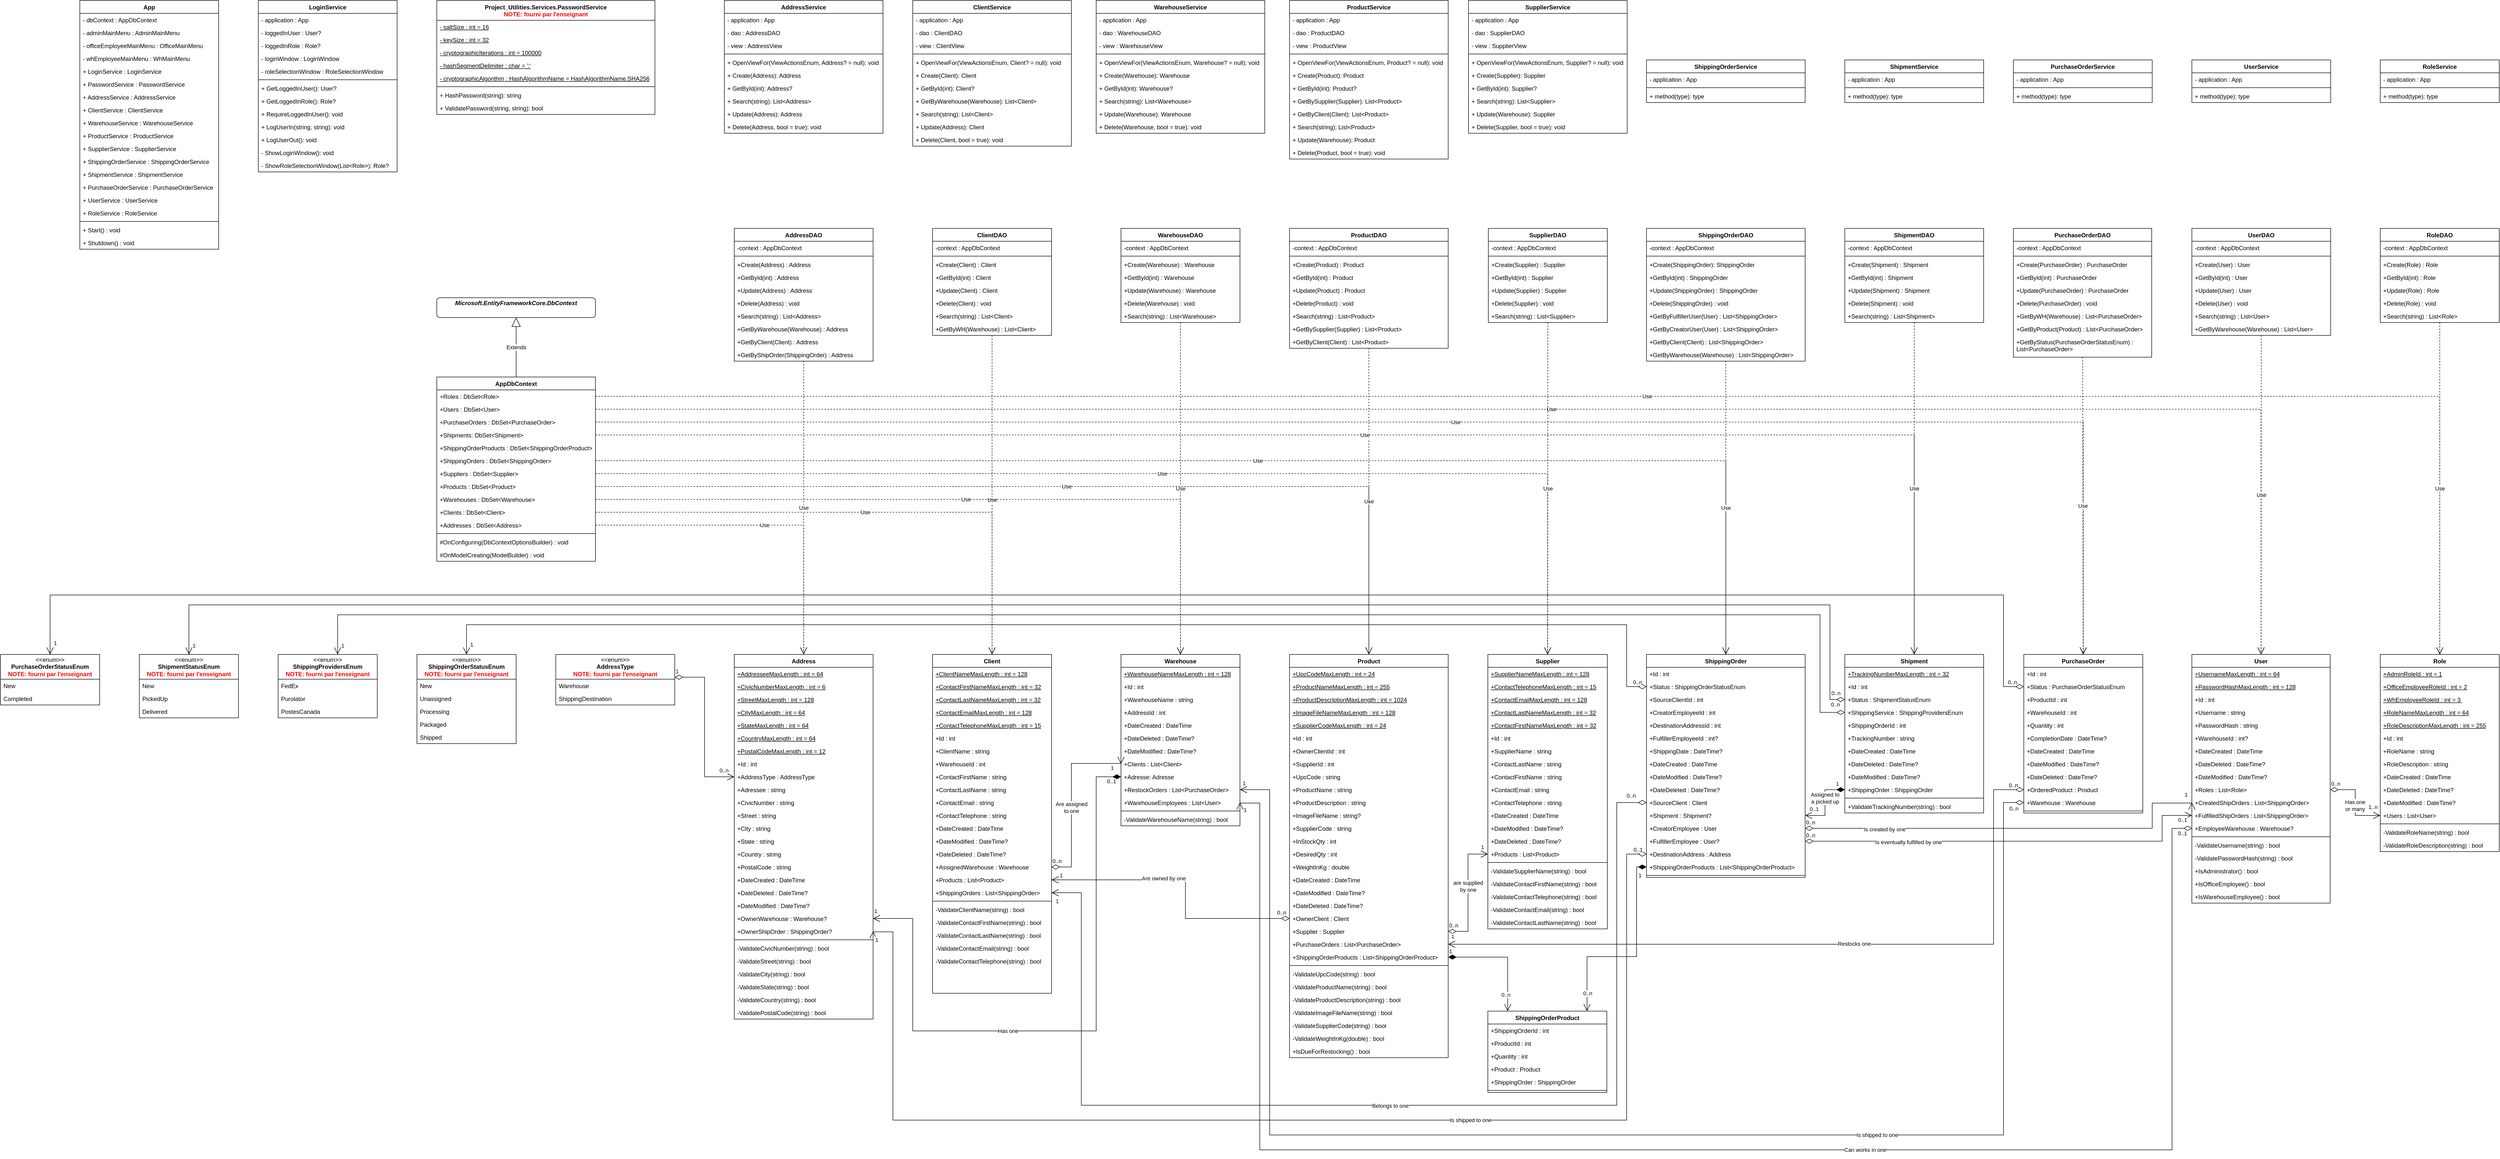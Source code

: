 <mxfile version="24.7.17">
  <diagram id="C5RBs43oDa-KdzZeNtuy" name="Page-1">
    <mxGraphModel dx="3915" dy="3174" grid="1" gridSize="10" guides="1" tooltips="1" connect="1" arrows="1" fold="1" page="1" pageScale="1" pageWidth="827" pageHeight="1169" math="0" shadow="0">
      <root>
        <mxCell id="WIyWlLk6GJQsqaUBKTNV-0" />
        <mxCell id="WIyWlLk6GJQsqaUBKTNV-1" parent="WIyWlLk6GJQsqaUBKTNV-0" />
        <mxCell id="zkfFHV4jXpPFQw0GAbJ--0" value="Client" style="swimlane;fontStyle=1;align=center;verticalAlign=top;childLayout=stackLayout;horizontal=1;startSize=26;horizontalStack=0;resizeParent=1;resizeLast=0;collapsible=1;marginBottom=0;rounded=0;shadow=0;strokeWidth=1;" parent="WIyWlLk6GJQsqaUBKTNV-1" vertex="1">
          <mxGeometry x="40" y="80" width="240" height="684" as="geometry">
            <mxRectangle x="230" y="140" width="160" height="26" as="alternateBounds" />
          </mxGeometry>
        </mxCell>
        <mxCell id="FkbmJSYtyHoX6dskJ_5e-315" value="&lt;u&gt;+ClientNameMaxLength : int = 128&lt;/u&gt;" style="text;strokeColor=none;fillColor=none;align=left;verticalAlign=top;spacingLeft=4;spacingRight=4;overflow=hidden;rotatable=0;points=[[0,0.5],[1,0.5]];portConstraint=eastwest;whiteSpace=wrap;html=1;" parent="zkfFHV4jXpPFQw0GAbJ--0" vertex="1">
          <mxGeometry y="26" width="240" height="26" as="geometry" />
        </mxCell>
        <mxCell id="FkbmJSYtyHoX6dskJ_5e-316" value="&lt;u&gt;+ContactFirstNameMaxLength : int = 32&lt;/u&gt;" style="text;strokeColor=none;fillColor=none;align=left;verticalAlign=top;spacingLeft=4;spacingRight=4;overflow=hidden;rotatable=0;points=[[0,0.5],[1,0.5]];portConstraint=eastwest;whiteSpace=wrap;html=1;" parent="zkfFHV4jXpPFQw0GAbJ--0" vertex="1">
          <mxGeometry y="52" width="240" height="26" as="geometry" />
        </mxCell>
        <mxCell id="FkbmJSYtyHoX6dskJ_5e-319" value="&lt;u&gt;+ContactLastNameMaxLength : int = 32&lt;/u&gt;" style="text;strokeColor=none;fillColor=none;align=left;verticalAlign=top;spacingLeft=4;spacingRight=4;overflow=hidden;rotatable=0;points=[[0,0.5],[1,0.5]];portConstraint=eastwest;whiteSpace=wrap;html=1;" parent="zkfFHV4jXpPFQw0GAbJ--0" vertex="1">
          <mxGeometry y="78" width="240" height="26" as="geometry" />
        </mxCell>
        <mxCell id="FkbmJSYtyHoX6dskJ_5e-318" value="&lt;u&gt;+ContactEmailMaxLength : int = 128&lt;/u&gt;" style="text;strokeColor=none;fillColor=none;align=left;verticalAlign=top;spacingLeft=4;spacingRight=4;overflow=hidden;rotatable=0;points=[[0,0.5],[1,0.5]];portConstraint=eastwest;whiteSpace=wrap;html=1;" parent="zkfFHV4jXpPFQw0GAbJ--0" vertex="1">
          <mxGeometry y="104" width="240" height="26" as="geometry" />
        </mxCell>
        <mxCell id="FkbmJSYtyHoX6dskJ_5e-317" value="&lt;u&gt;+ContactTelephoneMaxLength : int = 15&lt;/u&gt;" style="text;strokeColor=none;fillColor=none;align=left;verticalAlign=top;spacingLeft=4;spacingRight=4;overflow=hidden;rotatable=0;points=[[0,0.5],[1,0.5]];portConstraint=eastwest;whiteSpace=wrap;html=1;" parent="zkfFHV4jXpPFQw0GAbJ--0" vertex="1">
          <mxGeometry y="130" width="240" height="26" as="geometry" />
        </mxCell>
        <mxCell id="zkfFHV4jXpPFQw0GAbJ--1" value="+Id : int" style="text;align=left;verticalAlign=top;spacingLeft=4;spacingRight=4;overflow=hidden;rotatable=0;points=[[0,0.5],[1,0.5]];portConstraint=eastwest;" parent="zkfFHV4jXpPFQw0GAbJ--0" vertex="1">
          <mxGeometry y="156" width="240" height="26" as="geometry" />
        </mxCell>
        <mxCell id="zkfFHV4jXpPFQw0GAbJ--2" value="+ClientName : string" style="text;align=left;verticalAlign=top;spacingLeft=4;spacingRight=4;overflow=hidden;rotatable=0;points=[[0,0.5],[1,0.5]];portConstraint=eastwest;rounded=0;shadow=0;html=0;" parent="zkfFHV4jXpPFQw0GAbJ--0" vertex="1">
          <mxGeometry y="182" width="240" height="26" as="geometry" />
        </mxCell>
        <mxCell id="FkbmJSYtyHoX6dskJ_5e-58" value="+WarehouseId : int" style="text;align=left;verticalAlign=top;spacingLeft=4;spacingRight=4;overflow=hidden;rotatable=0;points=[[0,0.5],[1,0.5]];portConstraint=eastwest;rounded=0;shadow=0;html=0;" parent="zkfFHV4jXpPFQw0GAbJ--0" vertex="1">
          <mxGeometry y="208" width="240" height="26" as="geometry" />
        </mxCell>
        <mxCell id="FkbmJSYtyHoX6dskJ_5e-14" value="+ContactFirstName : string" style="text;align=left;verticalAlign=top;spacingLeft=4;spacingRight=4;overflow=hidden;rotatable=0;points=[[0,0.5],[1,0.5]];portConstraint=eastwest;rounded=0;shadow=0;html=0;" parent="zkfFHV4jXpPFQw0GAbJ--0" vertex="1">
          <mxGeometry y="234" width="240" height="26" as="geometry" />
        </mxCell>
        <mxCell id="FkbmJSYtyHoX6dskJ_5e-12" value="+ContactLastName : string" style="text;align=left;verticalAlign=top;spacingLeft=4;spacingRight=4;overflow=hidden;rotatable=0;points=[[0,0.5],[1,0.5]];portConstraint=eastwest;rounded=0;shadow=0;html=0;" parent="zkfFHV4jXpPFQw0GAbJ--0" vertex="1">
          <mxGeometry y="260" width="240" height="26" as="geometry" />
        </mxCell>
        <mxCell id="FkbmJSYtyHoX6dskJ_5e-13" value="+ContactEmail : string" style="text;align=left;verticalAlign=top;spacingLeft=4;spacingRight=4;overflow=hidden;rotatable=0;points=[[0,0.5],[1,0.5]];portConstraint=eastwest;rounded=0;shadow=0;html=0;" parent="zkfFHV4jXpPFQw0GAbJ--0" vertex="1">
          <mxGeometry y="286" width="240" height="26" as="geometry" />
        </mxCell>
        <mxCell id="FkbmJSYtyHoX6dskJ_5e-47" value="+ContactTelephone : string" style="text;align=left;verticalAlign=top;spacingLeft=4;spacingRight=4;overflow=hidden;rotatable=0;points=[[0,0.5],[1,0.5]];portConstraint=eastwest;rounded=0;shadow=0;html=0;" parent="zkfFHV4jXpPFQw0GAbJ--0" vertex="1">
          <mxGeometry y="312" width="240" height="26" as="geometry" />
        </mxCell>
        <mxCell id="FkbmJSYtyHoX6dskJ_5e-69" value="+DateCreated : DateTime" style="text;strokeColor=none;fillColor=none;align=left;verticalAlign=top;spacingLeft=4;spacingRight=4;overflow=hidden;rotatable=0;points=[[0,0.5],[1,0.5]];portConstraint=eastwest;whiteSpace=wrap;html=1;" parent="zkfFHV4jXpPFQw0GAbJ--0" vertex="1">
          <mxGeometry y="338" width="240" height="26" as="geometry" />
        </mxCell>
        <mxCell id="FkbmJSYtyHoX6dskJ_5e-71" value="+DateModified : DateTime?" style="text;strokeColor=none;fillColor=none;align=left;verticalAlign=top;spacingLeft=4;spacingRight=4;overflow=hidden;rotatable=0;points=[[0,0.5],[1,0.5]];portConstraint=eastwest;whiteSpace=wrap;html=1;" parent="zkfFHV4jXpPFQw0GAbJ--0" vertex="1">
          <mxGeometry y="364" width="240" height="26" as="geometry" />
        </mxCell>
        <mxCell id="FkbmJSYtyHoX6dskJ_5e-70" value="+DateDeleted : DateTime?" style="text;strokeColor=none;fillColor=none;align=left;verticalAlign=top;spacingLeft=4;spacingRight=4;overflow=hidden;rotatable=0;points=[[0,0.5],[1,0.5]];portConstraint=eastwest;whiteSpace=wrap;html=1;" parent="zkfFHV4jXpPFQw0GAbJ--0" vertex="1">
          <mxGeometry y="390" width="240" height="26" as="geometry" />
        </mxCell>
        <mxCell id="FkbmJSYtyHoX6dskJ_5e-4" value="+AssignedWarehouse : Warehouse" style="text;align=left;verticalAlign=top;spacingLeft=4;spacingRight=4;overflow=hidden;rotatable=0;points=[[0,0.5],[1,0.5]];portConstraint=eastwest;rounded=0;shadow=0;html=0;" parent="zkfFHV4jXpPFQw0GAbJ--0" vertex="1">
          <mxGeometry y="416" width="240" height="26" as="geometry" />
        </mxCell>
        <mxCell id="FkbmJSYtyHoX6dskJ_5e-84" value="+Products : List&lt;Product&gt;" style="text;align=left;verticalAlign=top;spacingLeft=4;spacingRight=4;overflow=hidden;rotatable=0;points=[[0,0.5],[1,0.5]];portConstraint=eastwest;rounded=0;shadow=0;html=0;" parent="zkfFHV4jXpPFQw0GAbJ--0" vertex="1">
          <mxGeometry y="442" width="240" height="26" as="geometry" />
        </mxCell>
        <mxCell id="FkbmJSYtyHoX6dskJ_5e-178" value="+ShippingOrders : List&lt;ShippingOrder&gt;" style="text;align=left;verticalAlign=top;spacingLeft=4;spacingRight=4;overflow=hidden;rotatable=0;points=[[0,0.5],[1,0.5]];portConstraint=eastwest;rounded=0;shadow=0;html=0;" parent="zkfFHV4jXpPFQw0GAbJ--0" vertex="1">
          <mxGeometry y="468" width="240" height="26" as="geometry" />
        </mxCell>
        <mxCell id="zkfFHV4jXpPFQw0GAbJ--4" value="" style="line;html=1;strokeWidth=1;align=left;verticalAlign=middle;spacingTop=-1;spacingLeft=3;spacingRight=3;rotatable=0;labelPosition=right;points=[];portConstraint=eastwest;" parent="zkfFHV4jXpPFQw0GAbJ--0" vertex="1">
          <mxGeometry y="494" width="240" height="8" as="geometry" />
        </mxCell>
        <mxCell id="zkfFHV4jXpPFQw0GAbJ--5" value="-ValidateClientName(string) : bool" style="text;align=left;verticalAlign=top;spacingLeft=4;spacingRight=4;overflow=hidden;rotatable=0;points=[[0,0.5],[1,0.5]];portConstraint=eastwest;" parent="zkfFHV4jXpPFQw0GAbJ--0" vertex="1">
          <mxGeometry y="502" width="240" height="26" as="geometry" />
        </mxCell>
        <mxCell id="FkbmJSYtyHoX6dskJ_5e-53" value="-ValidateContactFirstName(string) : bool" style="text;align=left;verticalAlign=top;spacingLeft=4;spacingRight=4;overflow=hidden;rotatable=0;points=[[0,0.5],[1,0.5]];portConstraint=eastwest;" parent="zkfFHV4jXpPFQw0GAbJ--0" vertex="1">
          <mxGeometry y="528" width="240" height="26" as="geometry" />
        </mxCell>
        <mxCell id="FkbmJSYtyHoX6dskJ_5e-54" value="-ValidateContactLastName(string) : bool" style="text;align=left;verticalAlign=top;spacingLeft=4;spacingRight=4;overflow=hidden;rotatable=0;points=[[0,0.5],[1,0.5]];portConstraint=eastwest;" parent="zkfFHV4jXpPFQw0GAbJ--0" vertex="1">
          <mxGeometry y="554" width="240" height="26" as="geometry" />
        </mxCell>
        <mxCell id="FkbmJSYtyHoX6dskJ_5e-55" value="-ValidateContactEmail(string) : bool" style="text;align=left;verticalAlign=top;spacingLeft=4;spacingRight=4;overflow=hidden;rotatable=0;points=[[0,0.5],[1,0.5]];portConstraint=eastwest;" parent="zkfFHV4jXpPFQw0GAbJ--0" vertex="1">
          <mxGeometry y="580" width="240" height="26" as="geometry" />
        </mxCell>
        <mxCell id="FkbmJSYtyHoX6dskJ_5e-56" value="-ValidateContactTelephone(string) : bool" style="text;align=left;verticalAlign=top;spacingLeft=4;spacingRight=4;overflow=hidden;rotatable=0;points=[[0,0.5],[1,0.5]];portConstraint=eastwest;" parent="zkfFHV4jXpPFQw0GAbJ--0" vertex="1">
          <mxGeometry y="606" width="240" height="26" as="geometry" />
        </mxCell>
        <mxCell id="FkbmJSYtyHoX6dskJ_5e-0" value="Address" style="swimlane;fontStyle=1;align=center;verticalAlign=top;childLayout=stackLayout;horizontal=1;startSize=26;horizontalStack=0;resizeParent=1;resizeParentMax=0;resizeLast=0;collapsible=1;marginBottom=0;whiteSpace=wrap;html=1;" parent="WIyWlLk6GJQsqaUBKTNV-1" vertex="1">
          <mxGeometry x="-360" y="80" width="280" height="736" as="geometry" />
        </mxCell>
        <mxCell id="8RDKtf4UFCPyARGRvrd8-13" value="&lt;u&gt;+AddresseeMaxLength : int = 64&lt;/u&gt;" style="text;strokeColor=none;fillColor=none;align=left;verticalAlign=top;spacingLeft=4;spacingRight=4;overflow=hidden;rotatable=0;points=[[0,0.5],[1,0.5]];portConstraint=eastwest;whiteSpace=wrap;html=1;" parent="FkbmJSYtyHoX6dskJ_5e-0" vertex="1">
          <mxGeometry y="26" width="280" height="26" as="geometry" />
        </mxCell>
        <mxCell id="FkbmJSYtyHoX6dskJ_5e-309" value="&lt;u&gt;+CivicNumberMaxLength : int = 6&lt;/u&gt;" style="text;strokeColor=none;fillColor=none;align=left;verticalAlign=top;spacingLeft=4;spacingRight=4;overflow=hidden;rotatable=0;points=[[0,0.5],[1,0.5]];portConstraint=eastwest;whiteSpace=wrap;html=1;" parent="FkbmJSYtyHoX6dskJ_5e-0" vertex="1">
          <mxGeometry y="52" width="280" height="26" as="geometry" />
        </mxCell>
        <mxCell id="FkbmJSYtyHoX6dskJ_5e-314" value="&lt;u&gt;+StreetMaxLength : int = 128&lt;/u&gt;" style="text;strokeColor=none;fillColor=none;align=left;verticalAlign=top;spacingLeft=4;spacingRight=4;overflow=hidden;rotatable=0;points=[[0,0.5],[1,0.5]];portConstraint=eastwest;whiteSpace=wrap;html=1;" parent="FkbmJSYtyHoX6dskJ_5e-0" vertex="1">
          <mxGeometry y="78" width="280" height="26" as="geometry" />
        </mxCell>
        <mxCell id="FkbmJSYtyHoX6dskJ_5e-313" value="&lt;u&gt;+CityMaxLength : int = 64&lt;/u&gt;" style="text;strokeColor=none;fillColor=none;align=left;verticalAlign=top;spacingLeft=4;spacingRight=4;overflow=hidden;rotatable=0;points=[[0,0.5],[1,0.5]];portConstraint=eastwest;whiteSpace=wrap;html=1;" parent="FkbmJSYtyHoX6dskJ_5e-0" vertex="1">
          <mxGeometry y="104" width="280" height="26" as="geometry" />
        </mxCell>
        <mxCell id="FkbmJSYtyHoX6dskJ_5e-312" value="&lt;u&gt;+StateMaxLength : int = 64&lt;/u&gt;" style="text;strokeColor=none;fillColor=none;align=left;verticalAlign=top;spacingLeft=4;spacingRight=4;overflow=hidden;rotatable=0;points=[[0,0.5],[1,0.5]];portConstraint=eastwest;whiteSpace=wrap;html=1;" parent="FkbmJSYtyHoX6dskJ_5e-0" vertex="1">
          <mxGeometry y="130" width="280" height="26" as="geometry" />
        </mxCell>
        <mxCell id="FkbmJSYtyHoX6dskJ_5e-311" value="&lt;u&gt;+CountryMaxLength : int = 64&lt;/u&gt;" style="text;strokeColor=none;fillColor=none;align=left;verticalAlign=top;spacingLeft=4;spacingRight=4;overflow=hidden;rotatable=0;points=[[0,0.5],[1,0.5]];portConstraint=eastwest;whiteSpace=wrap;html=1;" parent="FkbmJSYtyHoX6dskJ_5e-0" vertex="1">
          <mxGeometry y="156" width="280" height="26" as="geometry" />
        </mxCell>
        <mxCell id="FkbmJSYtyHoX6dskJ_5e-310" value="&lt;u&gt;+PostalCodeMaxLength : int = 12&lt;/u&gt;" style="text;strokeColor=none;fillColor=none;align=left;verticalAlign=top;spacingLeft=4;spacingRight=4;overflow=hidden;rotatable=0;points=[[0,0.5],[1,0.5]];portConstraint=eastwest;whiteSpace=wrap;html=1;" parent="FkbmJSYtyHoX6dskJ_5e-0" vertex="1">
          <mxGeometry y="182" width="280" height="26" as="geometry" />
        </mxCell>
        <mxCell id="FkbmJSYtyHoX6dskJ_5e-1" value="+Id : int" style="text;strokeColor=none;fillColor=none;align=left;verticalAlign=top;spacingLeft=4;spacingRight=4;overflow=hidden;rotatable=0;points=[[0,0.5],[1,0.5]];portConstraint=eastwest;whiteSpace=wrap;html=1;" parent="FkbmJSYtyHoX6dskJ_5e-0" vertex="1">
          <mxGeometry y="208" width="280" height="26" as="geometry" />
        </mxCell>
        <mxCell id="8RDKtf4UFCPyARGRvrd8-4" value="+AddressType : AddressType" style="text;strokeColor=none;fillColor=none;align=left;verticalAlign=top;spacingLeft=4;spacingRight=4;overflow=hidden;rotatable=0;points=[[0,0.5],[1,0.5]];portConstraint=eastwest;whiteSpace=wrap;html=1;" parent="FkbmJSYtyHoX6dskJ_5e-0" vertex="1">
          <mxGeometry y="234" width="280" height="26" as="geometry" />
        </mxCell>
        <mxCell id="8RDKtf4UFCPyARGRvrd8-12" value="+Adressee : string" style="text;strokeColor=none;fillColor=none;align=left;verticalAlign=top;spacingLeft=4;spacingRight=4;overflow=hidden;rotatable=0;points=[[0,0.5],[1,0.5]];portConstraint=eastwest;whiteSpace=wrap;html=1;" parent="FkbmJSYtyHoX6dskJ_5e-0" vertex="1">
          <mxGeometry y="260" width="280" height="26" as="geometry" />
        </mxCell>
        <mxCell id="FkbmJSYtyHoX6dskJ_5e-9" value="+CivicNumber : string" style="text;strokeColor=none;fillColor=none;align=left;verticalAlign=top;spacingLeft=4;spacingRight=4;overflow=hidden;rotatable=0;points=[[0,0.5],[1,0.5]];portConstraint=eastwest;whiteSpace=wrap;html=1;" parent="FkbmJSYtyHoX6dskJ_5e-0" vertex="1">
          <mxGeometry y="286" width="280" height="26" as="geometry" />
        </mxCell>
        <mxCell id="FkbmJSYtyHoX6dskJ_5e-15" value="+Street : string" style="text;strokeColor=none;fillColor=none;align=left;verticalAlign=top;spacingLeft=4;spacingRight=4;overflow=hidden;rotatable=0;points=[[0,0.5],[1,0.5]];portConstraint=eastwest;whiteSpace=wrap;html=1;" parent="FkbmJSYtyHoX6dskJ_5e-0" vertex="1">
          <mxGeometry y="312" width="280" height="26" as="geometry" />
        </mxCell>
        <mxCell id="FkbmJSYtyHoX6dskJ_5e-16" value="+City : string" style="text;strokeColor=none;fillColor=none;align=left;verticalAlign=top;spacingLeft=4;spacingRight=4;overflow=hidden;rotatable=0;points=[[0,0.5],[1,0.5]];portConstraint=eastwest;whiteSpace=wrap;html=1;" parent="FkbmJSYtyHoX6dskJ_5e-0" vertex="1">
          <mxGeometry y="338" width="280" height="26" as="geometry" />
        </mxCell>
        <mxCell id="FkbmJSYtyHoX6dskJ_5e-17" value="+State : string" style="text;strokeColor=none;fillColor=none;align=left;verticalAlign=top;spacingLeft=4;spacingRight=4;overflow=hidden;rotatable=0;points=[[0,0.5],[1,0.5]];portConstraint=eastwest;whiteSpace=wrap;html=1;" parent="FkbmJSYtyHoX6dskJ_5e-0" vertex="1">
          <mxGeometry y="364" width="280" height="26" as="geometry" />
        </mxCell>
        <mxCell id="FkbmJSYtyHoX6dskJ_5e-18" value="+Country : string" style="text;strokeColor=none;fillColor=none;align=left;verticalAlign=top;spacingLeft=4;spacingRight=4;overflow=hidden;rotatable=0;points=[[0,0.5],[1,0.5]];portConstraint=eastwest;whiteSpace=wrap;html=1;" parent="FkbmJSYtyHoX6dskJ_5e-0" vertex="1">
          <mxGeometry y="390" width="280" height="26" as="geometry" />
        </mxCell>
        <mxCell id="FkbmJSYtyHoX6dskJ_5e-19" value="+PostalCode : string" style="text;strokeColor=none;fillColor=none;align=left;verticalAlign=top;spacingLeft=4;spacingRight=4;overflow=hidden;rotatable=0;points=[[0,0.5],[1,0.5]];portConstraint=eastwest;whiteSpace=wrap;html=1;" parent="FkbmJSYtyHoX6dskJ_5e-0" vertex="1">
          <mxGeometry y="416" width="280" height="26" as="geometry" />
        </mxCell>
        <mxCell id="FkbmJSYtyHoX6dskJ_5e-62" value="+DateCreated : DateTime" style="text;strokeColor=none;fillColor=none;align=left;verticalAlign=top;spacingLeft=4;spacingRight=4;overflow=hidden;rotatable=0;points=[[0,0.5],[1,0.5]];portConstraint=eastwest;whiteSpace=wrap;html=1;" parent="FkbmJSYtyHoX6dskJ_5e-0" vertex="1">
          <mxGeometry y="442" width="280" height="26" as="geometry" />
        </mxCell>
        <mxCell id="FkbmJSYtyHoX6dskJ_5e-64" value="+DateDeleted : DateTime?" style="text;strokeColor=none;fillColor=none;align=left;verticalAlign=top;spacingLeft=4;spacingRight=4;overflow=hidden;rotatable=0;points=[[0,0.5],[1,0.5]];portConstraint=eastwest;whiteSpace=wrap;html=1;" parent="FkbmJSYtyHoX6dskJ_5e-0" vertex="1">
          <mxGeometry y="468" width="280" height="26" as="geometry" />
        </mxCell>
        <mxCell id="FkbmJSYtyHoX6dskJ_5e-63" value="+DateModified : DateTime?" style="text;strokeColor=none;fillColor=none;align=left;verticalAlign=top;spacingLeft=4;spacingRight=4;overflow=hidden;rotatable=0;points=[[0,0.5],[1,0.5]];portConstraint=eastwest;whiteSpace=wrap;html=1;" parent="FkbmJSYtyHoX6dskJ_5e-0" vertex="1">
          <mxGeometry y="494" width="280" height="26" as="geometry" />
        </mxCell>
        <mxCell id="xtTCLLgpsPMs7Xa_3lr1-6" value="+OwnerWarehouse : Warehouse?" style="text;strokeColor=none;fillColor=none;align=left;verticalAlign=top;spacingLeft=4;spacingRight=4;overflow=hidden;rotatable=0;points=[[0,0.5],[1,0.5]];portConstraint=eastwest;whiteSpace=wrap;html=1;" parent="FkbmJSYtyHoX6dskJ_5e-0" vertex="1">
          <mxGeometry y="520" width="280" height="26" as="geometry" />
        </mxCell>
        <mxCell id="xtTCLLgpsPMs7Xa_3lr1-7" value="+OwnerShipOrder : ShippingOrder?" style="text;strokeColor=none;fillColor=none;align=left;verticalAlign=top;spacingLeft=4;spacingRight=4;overflow=hidden;rotatable=0;points=[[0,0.5],[1,0.5]];portConstraint=eastwest;whiteSpace=wrap;html=1;" parent="FkbmJSYtyHoX6dskJ_5e-0" vertex="1">
          <mxGeometry y="546" width="280" height="26" as="geometry" />
        </mxCell>
        <mxCell id="FkbmJSYtyHoX6dskJ_5e-2" value="" style="line;strokeWidth=1;fillColor=none;align=left;verticalAlign=middle;spacingTop=-1;spacingLeft=3;spacingRight=3;rotatable=0;labelPosition=right;points=[];portConstraint=eastwest;strokeColor=inherit;" parent="FkbmJSYtyHoX6dskJ_5e-0" vertex="1">
          <mxGeometry y="572" width="280" height="8" as="geometry" />
        </mxCell>
        <mxCell id="FkbmJSYtyHoX6dskJ_5e-3" value="-ValidateCivicNumber(string) : bool" style="text;strokeColor=none;fillColor=none;align=left;verticalAlign=top;spacingLeft=4;spacingRight=4;overflow=hidden;rotatable=0;points=[[0,0.5],[1,0.5]];portConstraint=eastwest;whiteSpace=wrap;html=1;" parent="FkbmJSYtyHoX6dskJ_5e-0" vertex="1">
          <mxGeometry y="580" width="280" height="26" as="geometry" />
        </mxCell>
        <mxCell id="FkbmJSYtyHoX6dskJ_5e-48" value="-ValidateStreet(string) : bool" style="text;strokeColor=none;fillColor=none;align=left;verticalAlign=top;spacingLeft=4;spacingRight=4;overflow=hidden;rotatable=0;points=[[0,0.5],[1,0.5]];portConstraint=eastwest;whiteSpace=wrap;html=1;" parent="FkbmJSYtyHoX6dskJ_5e-0" vertex="1">
          <mxGeometry y="606" width="280" height="26" as="geometry" />
        </mxCell>
        <mxCell id="FkbmJSYtyHoX6dskJ_5e-49" value="-ValidateCity(string) : bool" style="text;strokeColor=none;fillColor=none;align=left;verticalAlign=top;spacingLeft=4;spacingRight=4;overflow=hidden;rotatable=0;points=[[0,0.5],[1,0.5]];portConstraint=eastwest;whiteSpace=wrap;html=1;" parent="FkbmJSYtyHoX6dskJ_5e-0" vertex="1">
          <mxGeometry y="632" width="280" height="26" as="geometry" />
        </mxCell>
        <mxCell id="FkbmJSYtyHoX6dskJ_5e-50" value="-ValidateState(string) : bool" style="text;strokeColor=none;fillColor=none;align=left;verticalAlign=top;spacingLeft=4;spacingRight=4;overflow=hidden;rotatable=0;points=[[0,0.5],[1,0.5]];portConstraint=eastwest;whiteSpace=wrap;html=1;" parent="FkbmJSYtyHoX6dskJ_5e-0" vertex="1">
          <mxGeometry y="658" width="280" height="26" as="geometry" />
        </mxCell>
        <mxCell id="FkbmJSYtyHoX6dskJ_5e-51" value="-ValidateCountry(string) : bool" style="text;strokeColor=none;fillColor=none;align=left;verticalAlign=top;spacingLeft=4;spacingRight=4;overflow=hidden;rotatable=0;points=[[0,0.5],[1,0.5]];portConstraint=eastwest;whiteSpace=wrap;html=1;" parent="FkbmJSYtyHoX6dskJ_5e-0" vertex="1">
          <mxGeometry y="684" width="280" height="26" as="geometry" />
        </mxCell>
        <mxCell id="FkbmJSYtyHoX6dskJ_5e-52" value="-ValidatePostalCode(string) : bool" style="text;strokeColor=none;fillColor=none;align=left;verticalAlign=top;spacingLeft=4;spacingRight=4;overflow=hidden;rotatable=0;points=[[0,0.5],[1,0.5]];portConstraint=eastwest;whiteSpace=wrap;html=1;" parent="FkbmJSYtyHoX6dskJ_5e-0" vertex="1">
          <mxGeometry y="710" width="280" height="26" as="geometry" />
        </mxCell>
        <mxCell id="FkbmJSYtyHoX6dskJ_5e-5" value="Warehouse" style="swimlane;fontStyle=1;align=center;verticalAlign=top;childLayout=stackLayout;horizontal=1;startSize=26;horizontalStack=0;resizeParent=1;resizeParentMax=0;resizeLast=0;collapsible=1;marginBottom=0;whiteSpace=wrap;html=1;" parent="WIyWlLk6GJQsqaUBKTNV-1" vertex="1">
          <mxGeometry x="420" y="80" width="240" height="346" as="geometry" />
        </mxCell>
        <mxCell id="FkbmJSYtyHoX6dskJ_5e-320" value="&lt;u&gt;+WarehouseNameMaxLength : int = 128&lt;/u&gt;" style="text;strokeColor=none;fillColor=none;align=left;verticalAlign=top;spacingLeft=4;spacingRight=4;overflow=hidden;rotatable=0;points=[[0,0.5],[1,0.5]];portConstraint=eastwest;whiteSpace=wrap;html=1;" parent="FkbmJSYtyHoX6dskJ_5e-5" vertex="1">
          <mxGeometry y="26" width="240" height="26" as="geometry" />
        </mxCell>
        <mxCell id="FkbmJSYtyHoX6dskJ_5e-6" value="+Id : int" style="text;strokeColor=none;fillColor=none;align=left;verticalAlign=top;spacingLeft=4;spacingRight=4;overflow=hidden;rotatable=0;points=[[0,0.5],[1,0.5]];portConstraint=eastwest;whiteSpace=wrap;html=1;" parent="FkbmJSYtyHoX6dskJ_5e-5" vertex="1">
          <mxGeometry y="52" width="240" height="26" as="geometry" />
        </mxCell>
        <mxCell id="FkbmJSYtyHoX6dskJ_5e-10" value="+WarehouseName : string" style="text;strokeColor=none;fillColor=none;align=left;verticalAlign=top;spacingLeft=4;spacingRight=4;overflow=hidden;rotatable=0;points=[[0,0.5],[1,0.5]];portConstraint=eastwest;whiteSpace=wrap;html=1;" parent="FkbmJSYtyHoX6dskJ_5e-5" vertex="1">
          <mxGeometry y="78" width="240" height="26" as="geometry" />
        </mxCell>
        <mxCell id="FkbmJSYtyHoX6dskJ_5e-61" value="+AddressId : int" style="text;strokeColor=none;fillColor=none;align=left;verticalAlign=top;spacingLeft=4;spacingRight=4;overflow=hidden;rotatable=0;points=[[0,0.5],[1,0.5]];portConstraint=eastwest;whiteSpace=wrap;html=1;" parent="FkbmJSYtyHoX6dskJ_5e-5" vertex="1">
          <mxGeometry y="104" width="240" height="26" as="geometry" />
        </mxCell>
        <mxCell id="FkbmJSYtyHoX6dskJ_5e-72" value="+DateCreated : DateTime" style="text;strokeColor=none;fillColor=none;align=left;verticalAlign=top;spacingLeft=4;spacingRight=4;overflow=hidden;rotatable=0;points=[[0,0.5],[1,0.5]];portConstraint=eastwest;whiteSpace=wrap;html=1;" parent="FkbmJSYtyHoX6dskJ_5e-5" vertex="1">
          <mxGeometry y="130" width="240" height="26" as="geometry" />
        </mxCell>
        <mxCell id="FkbmJSYtyHoX6dskJ_5e-74" value="+DateDeleted : DateTime?" style="text;strokeColor=none;fillColor=none;align=left;verticalAlign=top;spacingLeft=4;spacingRight=4;overflow=hidden;rotatable=0;points=[[0,0.5],[1,0.5]];portConstraint=eastwest;whiteSpace=wrap;html=1;" parent="FkbmJSYtyHoX6dskJ_5e-5" vertex="1">
          <mxGeometry y="156" width="240" height="26" as="geometry" />
        </mxCell>
        <mxCell id="FkbmJSYtyHoX6dskJ_5e-73" value="+DateModified : DateTime?" style="text;strokeColor=none;fillColor=none;align=left;verticalAlign=top;spacingLeft=4;spacingRight=4;overflow=hidden;rotatable=0;points=[[0,0.5],[1,0.5]];portConstraint=eastwest;whiteSpace=wrap;html=1;" parent="FkbmJSYtyHoX6dskJ_5e-5" vertex="1">
          <mxGeometry y="182" width="240" height="26" as="geometry" />
        </mxCell>
        <mxCell id="FkbmJSYtyHoX6dskJ_5e-85" value="+Clients : List&amp;lt;Client&amp;gt;" style="text;strokeColor=none;fillColor=none;align=left;verticalAlign=top;spacingLeft=4;spacingRight=4;overflow=hidden;rotatable=0;points=[[0,0.5],[1,0.5]];portConstraint=eastwest;whiteSpace=wrap;html=1;" parent="FkbmJSYtyHoX6dskJ_5e-5" vertex="1">
          <mxGeometry y="208" width="240" height="26" as="geometry" />
        </mxCell>
        <mxCell id="FkbmJSYtyHoX6dskJ_5e-11" value="+Adresse: Adresse" style="text;strokeColor=none;fillColor=none;align=left;verticalAlign=top;spacingLeft=4;spacingRight=4;overflow=hidden;rotatable=0;points=[[0,0.5],[1,0.5]];portConstraint=eastwest;whiteSpace=wrap;html=1;" parent="FkbmJSYtyHoX6dskJ_5e-5" vertex="1">
          <mxGeometry y="234" width="240" height="26" as="geometry" />
        </mxCell>
        <mxCell id="xtTCLLgpsPMs7Xa_3lr1-4" value="+RestockOrders : List&amp;lt;PurchaseOrder&amp;gt;" style="text;strokeColor=none;fillColor=none;align=left;verticalAlign=top;spacingLeft=4;spacingRight=4;overflow=hidden;rotatable=0;points=[[0,0.5],[1,0.5]];portConstraint=eastwest;whiteSpace=wrap;html=1;" parent="FkbmJSYtyHoX6dskJ_5e-5" vertex="1">
          <mxGeometry y="260" width="240" height="26" as="geometry" />
        </mxCell>
        <mxCell id="FkbmJSYtyHoX6dskJ_5e-179" value="+WarehouseEmployees : List&amp;lt;User&amp;gt;" style="text;strokeColor=none;fillColor=none;align=left;verticalAlign=top;spacingLeft=4;spacingRight=4;overflow=hidden;rotatable=0;points=[[0,0.5],[1,0.5]];portConstraint=eastwest;whiteSpace=wrap;html=1;" parent="FkbmJSYtyHoX6dskJ_5e-5" vertex="1">
          <mxGeometry y="286" width="240" height="26" as="geometry" />
        </mxCell>
        <mxCell id="FkbmJSYtyHoX6dskJ_5e-7" value="" style="line;strokeWidth=1;fillColor=none;align=left;verticalAlign=middle;spacingTop=-1;spacingLeft=3;spacingRight=3;rotatable=0;labelPosition=right;points=[];portConstraint=eastwest;strokeColor=inherit;" parent="FkbmJSYtyHoX6dskJ_5e-5" vertex="1">
          <mxGeometry y="312" width="240" height="8" as="geometry" />
        </mxCell>
        <mxCell id="FkbmJSYtyHoX6dskJ_5e-8" value="-ValidateWarehouseName(string) : bool" style="text;strokeColor=none;fillColor=none;align=left;verticalAlign=top;spacingLeft=4;spacingRight=4;overflow=hidden;rotatable=0;points=[[0,0.5],[1,0.5]];portConstraint=eastwest;whiteSpace=wrap;html=1;" parent="FkbmJSYtyHoX6dskJ_5e-5" vertex="1">
          <mxGeometry y="320" width="240" height="26" as="geometry" />
        </mxCell>
        <mxCell id="FkbmJSYtyHoX6dskJ_5e-21" value="0..n" style="endArrow=open;html=1;endSize=12;startArrow=diamondThin;startSize=14;startFill=0;edgeStyle=orthogonalEdgeStyle;align=left;verticalAlign=bottom;rounded=0;exitX=1;exitY=0.5;exitDx=0;exitDy=0;entryX=0;entryY=0.5;entryDx=0;entryDy=0;" parent="WIyWlLk6GJQsqaUBKTNV-1" source="FkbmJSYtyHoX6dskJ_5e-4" target="FkbmJSYtyHoX6dskJ_5e-85" edge="1">
          <mxGeometry x="-1" y="3" relative="1" as="geometry">
            <mxPoint x="310" y="380" as="sourcePoint" />
            <mxPoint x="470" y="380" as="targetPoint" />
            <Array as="points">
              <mxPoint x="320" y="509" />
              <mxPoint x="320" y="300" />
            </Array>
            <mxPoint as="offset" />
          </mxGeometry>
        </mxCell>
        <mxCell id="FkbmJSYtyHoX6dskJ_5e-60" value="1" style="edgeLabel;html=1;align=center;verticalAlign=middle;resizable=0;points=[];" parent="FkbmJSYtyHoX6dskJ_5e-21" vertex="1" connectable="0">
          <mxGeometry x="0.943" y="1" relative="1" as="geometry">
            <mxPoint x="-9" y="10" as="offset" />
          </mxGeometry>
        </mxCell>
        <mxCell id="FkbmJSYtyHoX6dskJ_5e-206" value="Are assigned&lt;br&gt;to one" style="edgeLabel;html=1;align=center;verticalAlign=middle;resizable=0;points=[];" parent="FkbmJSYtyHoX6dskJ_5e-21" vertex="1" connectable="0">
          <mxGeometry x="-0.085" relative="1" as="geometry">
            <mxPoint as="offset" />
          </mxGeometry>
        </mxCell>
        <mxCell id="FkbmJSYtyHoX6dskJ_5e-22" value="Product" style="swimlane;fontStyle=1;align=center;verticalAlign=top;childLayout=stackLayout;horizontal=1;startSize=26;horizontalStack=0;resizeParent=1;resizeParentMax=0;resizeLast=0;collapsible=1;marginBottom=0;whiteSpace=wrap;html=1;" parent="WIyWlLk6GJQsqaUBKTNV-1" vertex="1">
          <mxGeometry x="760" y="80" width="320" height="814" as="geometry" />
        </mxCell>
        <mxCell id="FkbmJSYtyHoX6dskJ_5e-321" value="&lt;u&gt;+UpcCodeMaxLength : int = 24&lt;/u&gt;" style="text;strokeColor=none;fillColor=none;align=left;verticalAlign=top;spacingLeft=4;spacingRight=4;overflow=hidden;rotatable=0;points=[[0,0.5],[1,0.5]];portConstraint=eastwest;whiteSpace=wrap;html=1;" parent="FkbmJSYtyHoX6dskJ_5e-22" vertex="1">
          <mxGeometry y="26" width="320" height="26" as="geometry" />
        </mxCell>
        <mxCell id="FkbmJSYtyHoX6dskJ_5e-322" value="&lt;u&gt;+ProductNameMaxLength : int = 255&lt;/u&gt;" style="text;strokeColor=none;fillColor=none;align=left;verticalAlign=top;spacingLeft=4;spacingRight=4;overflow=hidden;rotatable=0;points=[[0,0.5],[1,0.5]];portConstraint=eastwest;whiteSpace=wrap;html=1;" parent="FkbmJSYtyHoX6dskJ_5e-22" vertex="1">
          <mxGeometry y="52" width="320" height="26" as="geometry" />
        </mxCell>
        <mxCell id="FkbmJSYtyHoX6dskJ_5e-325" value="&lt;u&gt;+ProductDescriptionMaxLength : int = 1024&lt;/u&gt;" style="text;strokeColor=none;fillColor=none;align=left;verticalAlign=top;spacingLeft=4;spacingRight=4;overflow=hidden;rotatable=0;points=[[0,0.5],[1,0.5]];portConstraint=eastwest;whiteSpace=wrap;html=1;" parent="FkbmJSYtyHoX6dskJ_5e-22" vertex="1">
          <mxGeometry y="78" width="320" height="26" as="geometry" />
        </mxCell>
        <mxCell id="FkbmJSYtyHoX6dskJ_5e-324" value="&lt;u&gt;+ImageFileNameMaxLength : int = 128&lt;/u&gt;" style="text;strokeColor=none;fillColor=none;align=left;verticalAlign=top;spacingLeft=4;spacingRight=4;overflow=hidden;rotatable=0;points=[[0,0.5],[1,0.5]];portConstraint=eastwest;whiteSpace=wrap;html=1;" parent="FkbmJSYtyHoX6dskJ_5e-22" vertex="1">
          <mxGeometry y="104" width="320" height="26" as="geometry" />
        </mxCell>
        <mxCell id="FkbmJSYtyHoX6dskJ_5e-323" value="&lt;u&gt;+SupplierCodeMaxLength : int = 24&lt;/u&gt;" style="text;strokeColor=none;fillColor=none;align=left;verticalAlign=top;spacingLeft=4;spacingRight=4;overflow=hidden;rotatable=0;points=[[0,0.5],[1,0.5]];portConstraint=eastwest;whiteSpace=wrap;html=1;" parent="FkbmJSYtyHoX6dskJ_5e-22" vertex="1">
          <mxGeometry y="130" width="320" height="26" as="geometry" />
        </mxCell>
        <mxCell id="FkbmJSYtyHoX6dskJ_5e-23" value="+Id : int" style="text;strokeColor=none;fillColor=none;align=left;verticalAlign=top;spacingLeft=4;spacingRight=4;overflow=hidden;rotatable=0;points=[[0,0.5],[1,0.5]];portConstraint=eastwest;whiteSpace=wrap;html=1;" parent="FkbmJSYtyHoX6dskJ_5e-22" vertex="1">
          <mxGeometry y="156" width="320" height="26" as="geometry" />
        </mxCell>
        <mxCell id="FkbmJSYtyHoX6dskJ_5e-78" value="+OwnerClientId : int" style="text;strokeColor=none;fillColor=none;align=left;verticalAlign=top;spacingLeft=4;spacingRight=4;overflow=hidden;rotatable=0;points=[[0,0.5],[1,0.5]];portConstraint=eastwest;whiteSpace=wrap;html=1;" parent="FkbmJSYtyHoX6dskJ_5e-22" vertex="1">
          <mxGeometry y="182" width="320" height="26" as="geometry" />
        </mxCell>
        <mxCell id="FkbmJSYtyHoX6dskJ_5e-77" value="+SupplierId : int" style="text;strokeColor=none;fillColor=none;align=left;verticalAlign=top;spacingLeft=4;spacingRight=4;overflow=hidden;rotatable=0;points=[[0,0.5],[1,0.5]];portConstraint=eastwest;whiteSpace=wrap;html=1;" parent="FkbmJSYtyHoX6dskJ_5e-22" vertex="1">
          <mxGeometry y="208" width="320" height="26" as="geometry" />
        </mxCell>
        <mxCell id="FkbmJSYtyHoX6dskJ_5e-27" value="+UpcCode : string" style="text;strokeColor=none;fillColor=none;align=left;verticalAlign=top;spacingLeft=4;spacingRight=4;overflow=hidden;rotatable=0;points=[[0,0.5],[1,0.5]];portConstraint=eastwest;whiteSpace=wrap;html=1;" parent="FkbmJSYtyHoX6dskJ_5e-22" vertex="1">
          <mxGeometry y="234" width="320" height="26" as="geometry" />
        </mxCell>
        <mxCell id="FkbmJSYtyHoX6dskJ_5e-28" value="+ProductName : string" style="text;strokeColor=none;fillColor=none;align=left;verticalAlign=top;spacingLeft=4;spacingRight=4;overflow=hidden;rotatable=0;points=[[0,0.5],[1,0.5]];portConstraint=eastwest;whiteSpace=wrap;html=1;" parent="FkbmJSYtyHoX6dskJ_5e-22" vertex="1">
          <mxGeometry y="260" width="320" height="26" as="geometry" />
        </mxCell>
        <mxCell id="FkbmJSYtyHoX6dskJ_5e-29" value="+ProductDescription : string" style="text;strokeColor=none;fillColor=none;align=left;verticalAlign=top;spacingLeft=4;spacingRight=4;overflow=hidden;rotatable=0;points=[[0,0.5],[1,0.5]];portConstraint=eastwest;whiteSpace=wrap;html=1;" parent="FkbmJSYtyHoX6dskJ_5e-22" vertex="1">
          <mxGeometry y="286" width="320" height="26" as="geometry" />
        </mxCell>
        <mxCell id="FkbmJSYtyHoX6dskJ_5e-30" value="+ImageFileName&amp;nbsp;&lt;span style=&quot;background-color: initial;&quot;&gt;: string?&lt;/span&gt;" style="text;strokeColor=none;fillColor=none;align=left;verticalAlign=top;spacingLeft=4;spacingRight=4;overflow=hidden;rotatable=0;points=[[0,0.5],[1,0.5]];portConstraint=eastwest;whiteSpace=wrap;html=1;" parent="FkbmJSYtyHoX6dskJ_5e-22" vertex="1">
          <mxGeometry y="312" width="320" height="26" as="geometry" />
        </mxCell>
        <mxCell id="FkbmJSYtyHoX6dskJ_5e-33" value="+SupplierCode : string" style="text;strokeColor=none;fillColor=none;align=left;verticalAlign=top;spacingLeft=4;spacingRight=4;overflow=hidden;rotatable=0;points=[[0,0.5],[1,0.5]];portConstraint=eastwest;whiteSpace=wrap;html=1;" parent="FkbmJSYtyHoX6dskJ_5e-22" vertex="1">
          <mxGeometry y="338" width="320" height="26" as="geometry" />
        </mxCell>
        <mxCell id="FkbmJSYtyHoX6dskJ_5e-26" value="+InStockQty : int" style="text;strokeColor=none;fillColor=none;align=left;verticalAlign=top;spacingLeft=4;spacingRight=4;overflow=hidden;rotatable=0;points=[[0,0.5],[1,0.5]];portConstraint=eastwest;whiteSpace=wrap;html=1;" parent="FkbmJSYtyHoX6dskJ_5e-22" vertex="1">
          <mxGeometry y="364" width="320" height="26" as="geometry" />
        </mxCell>
        <mxCell id="FkbmJSYtyHoX6dskJ_5e-34" value="+DesiredQty : int" style="text;strokeColor=none;fillColor=none;align=left;verticalAlign=top;spacingLeft=4;spacingRight=4;overflow=hidden;rotatable=0;points=[[0,0.5],[1,0.5]];portConstraint=eastwest;whiteSpace=wrap;html=1;" parent="FkbmJSYtyHoX6dskJ_5e-22" vertex="1">
          <mxGeometry y="390" width="320" height="26" as="geometry" />
        </mxCell>
        <mxCell id="FkbmJSYtyHoX6dskJ_5e-35" value="+WeightInKg : double" style="text;strokeColor=none;fillColor=none;align=left;verticalAlign=top;spacingLeft=4;spacingRight=4;overflow=hidden;rotatable=0;points=[[0,0.5],[1,0.5]];portConstraint=eastwest;whiteSpace=wrap;html=1;" parent="FkbmJSYtyHoX6dskJ_5e-22" vertex="1">
          <mxGeometry y="416" width="320" height="26" as="geometry" />
        </mxCell>
        <mxCell id="FkbmJSYtyHoX6dskJ_5e-79" value="+DateCreated : DateTime" style="text;strokeColor=none;fillColor=none;align=left;verticalAlign=top;spacingLeft=4;spacingRight=4;overflow=hidden;rotatable=0;points=[[0,0.5],[1,0.5]];portConstraint=eastwest;whiteSpace=wrap;html=1;" parent="FkbmJSYtyHoX6dskJ_5e-22" vertex="1">
          <mxGeometry y="442" width="320" height="26" as="geometry" />
        </mxCell>
        <mxCell id="FkbmJSYtyHoX6dskJ_5e-81" value="+DateModified : DateTime?" style="text;strokeColor=none;fillColor=none;align=left;verticalAlign=top;spacingLeft=4;spacingRight=4;overflow=hidden;rotatable=0;points=[[0,0.5],[1,0.5]];portConstraint=eastwest;whiteSpace=wrap;html=1;" parent="FkbmJSYtyHoX6dskJ_5e-22" vertex="1">
          <mxGeometry y="468" width="320" height="26" as="geometry" />
        </mxCell>
        <mxCell id="FkbmJSYtyHoX6dskJ_5e-80" value="+DateDeleted : DateTime?" style="text;strokeColor=none;fillColor=none;align=left;verticalAlign=top;spacingLeft=4;spacingRight=4;overflow=hidden;rotatable=0;points=[[0,0.5],[1,0.5]];portConstraint=eastwest;whiteSpace=wrap;html=1;" parent="FkbmJSYtyHoX6dskJ_5e-22" vertex="1">
          <mxGeometry y="494" width="320" height="26" as="geometry" />
        </mxCell>
        <mxCell id="FkbmJSYtyHoX6dskJ_5e-31" value="+OwnerClient : Client" style="text;strokeColor=none;fillColor=none;align=left;verticalAlign=top;spacingLeft=4;spacingRight=4;overflow=hidden;rotatable=0;points=[[0,0.5],[1,0.5]];portConstraint=eastwest;whiteSpace=wrap;html=1;" parent="FkbmJSYtyHoX6dskJ_5e-22" vertex="1">
          <mxGeometry y="520" width="320" height="26" as="geometry" />
        </mxCell>
        <mxCell id="FkbmJSYtyHoX6dskJ_5e-32" value="+Supplier : Supplier" style="text;strokeColor=none;fillColor=none;align=left;verticalAlign=top;spacingLeft=4;spacingRight=4;overflow=hidden;rotatable=0;points=[[0,0.5],[1,0.5]];portConstraint=eastwest;whiteSpace=wrap;html=1;" parent="FkbmJSYtyHoX6dskJ_5e-22" vertex="1">
          <mxGeometry y="546" width="320" height="26" as="geometry" />
        </mxCell>
        <mxCell id="xtTCLLgpsPMs7Xa_3lr1-3" value="+PurchaseOrders : List&amp;lt;PurchaseOrder&amp;gt;" style="text;strokeColor=none;fillColor=none;align=left;verticalAlign=top;spacingLeft=4;spacingRight=4;overflow=hidden;rotatable=0;points=[[0,0.5],[1,0.5]];portConstraint=eastwest;whiteSpace=wrap;html=1;" parent="FkbmJSYtyHoX6dskJ_5e-22" vertex="1">
          <mxGeometry y="572" width="320" height="26" as="geometry" />
        </mxCell>
        <mxCell id="FkbmJSYtyHoX6dskJ_5e-281" value="+ShippingOrderProducts : List&amp;lt;ShippingOrderProduct&amp;gt;" style="text;strokeColor=none;fillColor=none;align=left;verticalAlign=top;spacingLeft=4;spacingRight=4;overflow=hidden;rotatable=0;points=[[0,0.5],[1,0.5]];portConstraint=eastwest;whiteSpace=wrap;html=1;" parent="FkbmJSYtyHoX6dskJ_5e-22" vertex="1">
          <mxGeometry y="598" width="320" height="26" as="geometry" />
        </mxCell>
        <mxCell id="FkbmJSYtyHoX6dskJ_5e-24" value="" style="line;strokeWidth=1;fillColor=none;align=left;verticalAlign=middle;spacingTop=-1;spacingLeft=3;spacingRight=3;rotatable=0;labelPosition=right;points=[];portConstraint=eastwest;strokeColor=inherit;" parent="FkbmJSYtyHoX6dskJ_5e-22" vertex="1">
          <mxGeometry y="624" width="320" height="8" as="geometry" />
        </mxCell>
        <mxCell id="FkbmJSYtyHoX6dskJ_5e-25" value="-ValidateUpcCode(string) : bool" style="text;strokeColor=none;fillColor=none;align=left;verticalAlign=top;spacingLeft=4;spacingRight=4;overflow=hidden;rotatable=0;points=[[0,0.5],[1,0.5]];portConstraint=eastwest;whiteSpace=wrap;html=1;" parent="FkbmJSYtyHoX6dskJ_5e-22" vertex="1">
          <mxGeometry y="632" width="320" height="26" as="geometry" />
        </mxCell>
        <mxCell id="FkbmJSYtyHoX6dskJ_5e-94" value="-ValidateProductName(string) : bool" style="text;strokeColor=none;fillColor=none;align=left;verticalAlign=top;spacingLeft=4;spacingRight=4;overflow=hidden;rotatable=0;points=[[0,0.5],[1,0.5]];portConstraint=eastwest;whiteSpace=wrap;html=1;" parent="FkbmJSYtyHoX6dskJ_5e-22" vertex="1">
          <mxGeometry y="658" width="320" height="26" as="geometry" />
        </mxCell>
        <mxCell id="FkbmJSYtyHoX6dskJ_5e-95" value="-ValidateProductDescription(string) : bool" style="text;strokeColor=none;fillColor=none;align=left;verticalAlign=top;spacingLeft=4;spacingRight=4;overflow=hidden;rotatable=0;points=[[0,0.5],[1,0.5]];portConstraint=eastwest;whiteSpace=wrap;html=1;" parent="FkbmJSYtyHoX6dskJ_5e-22" vertex="1">
          <mxGeometry y="684" width="320" height="26" as="geometry" />
        </mxCell>
        <mxCell id="FkbmJSYtyHoX6dskJ_5e-96" value="-ValidateImageFileName(string) : bool" style="text;strokeColor=none;fillColor=none;align=left;verticalAlign=top;spacingLeft=4;spacingRight=4;overflow=hidden;rotatable=0;points=[[0,0.5],[1,0.5]];portConstraint=eastwest;whiteSpace=wrap;html=1;" parent="FkbmJSYtyHoX6dskJ_5e-22" vertex="1">
          <mxGeometry y="710" width="320" height="26" as="geometry" />
        </mxCell>
        <mxCell id="FkbmJSYtyHoX6dskJ_5e-97" value="-ValidateSupplierCode(string) : bool" style="text;strokeColor=none;fillColor=none;align=left;verticalAlign=top;spacingLeft=4;spacingRight=4;overflow=hidden;rotatable=0;points=[[0,0.5],[1,0.5]];portConstraint=eastwest;whiteSpace=wrap;html=1;" parent="FkbmJSYtyHoX6dskJ_5e-22" vertex="1">
          <mxGeometry y="736" width="320" height="26" as="geometry" />
        </mxCell>
        <mxCell id="FkbmJSYtyHoX6dskJ_5e-100" value="-ValidateWeightInKg(double) : bool" style="text;strokeColor=none;fillColor=none;align=left;verticalAlign=top;spacingLeft=4;spacingRight=4;overflow=hidden;rotatable=0;points=[[0,0.5],[1,0.5]];portConstraint=eastwest;whiteSpace=wrap;html=1;" parent="FkbmJSYtyHoX6dskJ_5e-22" vertex="1">
          <mxGeometry y="762" width="320" height="26" as="geometry" />
        </mxCell>
        <mxCell id="FkbmJSYtyHoX6dskJ_5e-208" value="+IsDueForRestocking() : bool" style="text;strokeColor=none;fillColor=none;align=left;verticalAlign=top;spacingLeft=4;spacingRight=4;overflow=hidden;rotatable=0;points=[[0,0.5],[1,0.5]];portConstraint=eastwest;whiteSpace=wrap;html=1;" parent="FkbmJSYtyHoX6dskJ_5e-22" vertex="1">
          <mxGeometry y="788" width="320" height="26" as="geometry" />
        </mxCell>
        <mxCell id="FkbmJSYtyHoX6dskJ_5e-37" value="Supplier" style="swimlane;fontStyle=1;align=center;verticalAlign=top;childLayout=stackLayout;horizontal=1;startSize=26;horizontalStack=0;resizeParent=1;resizeParentMax=0;resizeLast=0;collapsible=1;marginBottom=0;whiteSpace=wrap;html=1;" parent="WIyWlLk6GJQsqaUBKTNV-1" vertex="1">
          <mxGeometry x="1160" y="80" width="241" height="554" as="geometry" />
        </mxCell>
        <mxCell id="FkbmJSYtyHoX6dskJ_5e-326" value="&lt;u&gt;+SupplierNameMaxLength : int = 128&lt;/u&gt;" style="text;strokeColor=none;fillColor=none;align=left;verticalAlign=top;spacingLeft=4;spacingRight=4;overflow=hidden;rotatable=0;points=[[0,0.5],[1,0.5]];portConstraint=eastwest;whiteSpace=wrap;html=1;" parent="FkbmJSYtyHoX6dskJ_5e-37" vertex="1">
          <mxGeometry y="26" width="241" height="26" as="geometry" />
        </mxCell>
        <mxCell id="FkbmJSYtyHoX6dskJ_5e-330" value="&lt;u&gt;+ContactTelephoneMaxLength : int = 15&lt;/u&gt;" style="text;strokeColor=none;fillColor=none;align=left;verticalAlign=top;spacingLeft=4;spacingRight=4;overflow=hidden;rotatable=0;points=[[0,0.5],[1,0.5]];portConstraint=eastwest;whiteSpace=wrap;html=1;" parent="FkbmJSYtyHoX6dskJ_5e-37" vertex="1">
          <mxGeometry y="52" width="241" height="26" as="geometry" />
        </mxCell>
        <mxCell id="FkbmJSYtyHoX6dskJ_5e-329" value="&lt;u&gt;+ContactEmailMaxLength : int = 128&lt;/u&gt;" style="text;strokeColor=none;fillColor=none;align=left;verticalAlign=top;spacingLeft=4;spacingRight=4;overflow=hidden;rotatable=0;points=[[0,0.5],[1,0.5]];portConstraint=eastwest;whiteSpace=wrap;html=1;" parent="FkbmJSYtyHoX6dskJ_5e-37" vertex="1">
          <mxGeometry y="78" width="241" height="26" as="geometry" />
        </mxCell>
        <mxCell id="FkbmJSYtyHoX6dskJ_5e-328" value="&lt;u&gt;+ContactLastNameMaxLength : int = 32&lt;/u&gt;" style="text;strokeColor=none;fillColor=none;align=left;verticalAlign=top;spacingLeft=4;spacingRight=4;overflow=hidden;rotatable=0;points=[[0,0.5],[1,0.5]];portConstraint=eastwest;whiteSpace=wrap;html=1;" parent="FkbmJSYtyHoX6dskJ_5e-37" vertex="1">
          <mxGeometry y="104" width="241" height="26" as="geometry" />
        </mxCell>
        <mxCell id="FkbmJSYtyHoX6dskJ_5e-327" value="&lt;u&gt;+ContactFirstNameMaxLength : int = 32&lt;/u&gt;" style="text;strokeColor=none;fillColor=none;align=left;verticalAlign=top;spacingLeft=4;spacingRight=4;overflow=hidden;rotatable=0;points=[[0,0.5],[1,0.5]];portConstraint=eastwest;whiteSpace=wrap;html=1;" parent="FkbmJSYtyHoX6dskJ_5e-37" vertex="1">
          <mxGeometry y="130" width="241" height="26" as="geometry" />
        </mxCell>
        <mxCell id="FkbmJSYtyHoX6dskJ_5e-38" value="+Id : int" style="text;strokeColor=none;fillColor=none;align=left;verticalAlign=top;spacingLeft=4;spacingRight=4;overflow=hidden;rotatable=0;points=[[0,0.5],[1,0.5]];portConstraint=eastwest;whiteSpace=wrap;html=1;" parent="FkbmJSYtyHoX6dskJ_5e-37" vertex="1">
          <mxGeometry y="156" width="241" height="26" as="geometry" />
        </mxCell>
        <mxCell id="FkbmJSYtyHoX6dskJ_5e-46" value="+SupplierName : string" style="text;strokeColor=none;fillColor=none;align=left;verticalAlign=top;spacingLeft=4;spacingRight=4;overflow=hidden;rotatable=0;points=[[0,0.5],[1,0.5]];portConstraint=eastwest;whiteSpace=wrap;html=1;" parent="FkbmJSYtyHoX6dskJ_5e-37" vertex="1">
          <mxGeometry y="182" width="241" height="26" as="geometry" />
        </mxCell>
        <mxCell id="FkbmJSYtyHoX6dskJ_5e-45" value="+ContactLastName : string" style="text;strokeColor=none;fillColor=none;align=left;verticalAlign=top;spacingLeft=4;spacingRight=4;overflow=hidden;rotatable=0;points=[[0,0.5],[1,0.5]];portConstraint=eastwest;whiteSpace=wrap;html=1;" parent="FkbmJSYtyHoX6dskJ_5e-37" vertex="1">
          <mxGeometry y="208" width="241" height="26" as="geometry" />
        </mxCell>
        <mxCell id="FkbmJSYtyHoX6dskJ_5e-44" value="+ContactFirstName : string" style="text;strokeColor=none;fillColor=none;align=left;verticalAlign=top;spacingLeft=4;spacingRight=4;overflow=hidden;rotatable=0;points=[[0,0.5],[1,0.5]];portConstraint=eastwest;whiteSpace=wrap;html=1;" parent="FkbmJSYtyHoX6dskJ_5e-37" vertex="1">
          <mxGeometry y="234" width="241" height="26" as="geometry" />
        </mxCell>
        <mxCell id="FkbmJSYtyHoX6dskJ_5e-43" value="+ContactEmail : string" style="text;strokeColor=none;fillColor=none;align=left;verticalAlign=top;spacingLeft=4;spacingRight=4;overflow=hidden;rotatable=0;points=[[0,0.5],[1,0.5]];portConstraint=eastwest;whiteSpace=wrap;html=1;" parent="FkbmJSYtyHoX6dskJ_5e-37" vertex="1">
          <mxGeometry y="260" width="241" height="26" as="geometry" />
        </mxCell>
        <mxCell id="FkbmJSYtyHoX6dskJ_5e-42" value="+ContactTelephone : string" style="text;strokeColor=none;fillColor=none;align=left;verticalAlign=top;spacingLeft=4;spacingRight=4;overflow=hidden;rotatable=0;points=[[0,0.5],[1,0.5]];portConstraint=eastwest;whiteSpace=wrap;html=1;" parent="FkbmJSYtyHoX6dskJ_5e-37" vertex="1">
          <mxGeometry y="286" width="241" height="26" as="geometry" />
        </mxCell>
        <mxCell id="FkbmJSYtyHoX6dskJ_5e-86" value="+DateCreated : DateTime" style="text;strokeColor=none;fillColor=none;align=left;verticalAlign=top;spacingLeft=4;spacingRight=4;overflow=hidden;rotatable=0;points=[[0,0.5],[1,0.5]];portConstraint=eastwest;whiteSpace=wrap;html=1;" parent="FkbmJSYtyHoX6dskJ_5e-37" vertex="1">
          <mxGeometry y="312" width="241" height="26" as="geometry" />
        </mxCell>
        <mxCell id="FkbmJSYtyHoX6dskJ_5e-87" value="+DateModified : DateTime?" style="text;strokeColor=none;fillColor=none;align=left;verticalAlign=top;spacingLeft=4;spacingRight=4;overflow=hidden;rotatable=0;points=[[0,0.5],[1,0.5]];portConstraint=eastwest;whiteSpace=wrap;html=1;" parent="FkbmJSYtyHoX6dskJ_5e-37" vertex="1">
          <mxGeometry y="338" width="241" height="26" as="geometry" />
        </mxCell>
        <mxCell id="FkbmJSYtyHoX6dskJ_5e-88" value="+DateDeleted : DateTime?" style="text;strokeColor=none;fillColor=none;align=left;verticalAlign=top;spacingLeft=4;spacingRight=4;overflow=hidden;rotatable=0;points=[[0,0.5],[1,0.5]];portConstraint=eastwest;whiteSpace=wrap;html=1;" parent="FkbmJSYtyHoX6dskJ_5e-37" vertex="1">
          <mxGeometry y="364" width="241" height="26" as="geometry" />
        </mxCell>
        <mxCell id="FkbmJSYtyHoX6dskJ_5e-89" value="+Products : List&amp;lt;Product&amp;gt;" style="text;strokeColor=none;fillColor=none;align=left;verticalAlign=top;spacingLeft=4;spacingRight=4;overflow=hidden;rotatable=0;points=[[0,0.5],[1,0.5]];portConstraint=eastwest;whiteSpace=wrap;html=1;" parent="FkbmJSYtyHoX6dskJ_5e-37" vertex="1">
          <mxGeometry y="390" width="241" height="26" as="geometry" />
        </mxCell>
        <mxCell id="FkbmJSYtyHoX6dskJ_5e-39" value="" style="line;strokeWidth=1;fillColor=none;align=left;verticalAlign=middle;spacingTop=-1;spacingLeft=3;spacingRight=3;rotatable=0;labelPosition=right;points=[];portConstraint=eastwest;strokeColor=inherit;" parent="FkbmJSYtyHoX6dskJ_5e-37" vertex="1">
          <mxGeometry y="416" width="241" height="8" as="geometry" />
        </mxCell>
        <mxCell id="FkbmJSYtyHoX6dskJ_5e-40" value="-ValidateSupplierName(string) : bool" style="text;strokeColor=none;fillColor=none;align=left;verticalAlign=top;spacingLeft=4;spacingRight=4;overflow=hidden;rotatable=0;points=[[0,0.5],[1,0.5]];portConstraint=eastwest;whiteSpace=wrap;html=1;" parent="FkbmJSYtyHoX6dskJ_5e-37" vertex="1">
          <mxGeometry y="424" width="241" height="26" as="geometry" />
        </mxCell>
        <mxCell id="FkbmJSYtyHoX6dskJ_5e-90" value="-ValidateContactFirstName(string) : bool" style="text;align=left;verticalAlign=top;spacingLeft=4;spacingRight=4;overflow=hidden;rotatable=0;points=[[0,0.5],[1,0.5]];portConstraint=eastwest;" parent="FkbmJSYtyHoX6dskJ_5e-37" vertex="1">
          <mxGeometry y="450" width="241" height="26" as="geometry" />
        </mxCell>
        <mxCell id="FkbmJSYtyHoX6dskJ_5e-93" value="-ValidateContactTelephone(string) : bool" style="text;align=left;verticalAlign=top;spacingLeft=4;spacingRight=4;overflow=hidden;rotatable=0;points=[[0,0.5],[1,0.5]];portConstraint=eastwest;" parent="FkbmJSYtyHoX6dskJ_5e-37" vertex="1">
          <mxGeometry y="476" width="241" height="26" as="geometry" />
        </mxCell>
        <mxCell id="FkbmJSYtyHoX6dskJ_5e-92" value="-ValidateContactEmail(string) : bool" style="text;align=left;verticalAlign=top;spacingLeft=4;spacingRight=4;overflow=hidden;rotatable=0;points=[[0,0.5],[1,0.5]];portConstraint=eastwest;" parent="FkbmJSYtyHoX6dskJ_5e-37" vertex="1">
          <mxGeometry y="502" width="241" height="26" as="geometry" />
        </mxCell>
        <mxCell id="FkbmJSYtyHoX6dskJ_5e-91" value="-ValidateContactLastName(string) : bool" style="text;align=left;verticalAlign=top;spacingLeft=4;spacingRight=4;overflow=hidden;rotatable=0;points=[[0,0.5],[1,0.5]];portConstraint=eastwest;" parent="FkbmJSYtyHoX6dskJ_5e-37" vertex="1">
          <mxGeometry y="528" width="241" height="26" as="geometry" />
        </mxCell>
        <mxCell id="FkbmJSYtyHoX6dskJ_5e-75" value="0..1" style="endArrow=open;html=1;endSize=12;startArrow=diamondThin;startSize=14;startFill=1;edgeStyle=orthogonalEdgeStyle;align=left;verticalAlign=bottom;rounded=0;exitX=0;exitY=0.5;exitDx=0;exitDy=0;entryX=1;entryY=0.5;entryDx=0;entryDy=0;" parent="WIyWlLk6GJQsqaUBKTNV-1" source="FkbmJSYtyHoX6dskJ_5e-11" target="xtTCLLgpsPMs7Xa_3lr1-6" edge="1">
          <mxGeometry x="-0.891" y="20" relative="1" as="geometry">
            <mxPoint x="-140" y="410" as="sourcePoint" />
            <mxPoint x="20" y="410" as="targetPoint" />
            <Array as="points">
              <mxPoint x="370" y="327" />
              <mxPoint x="370" y="840" />
              <mxPoint y="840" />
              <mxPoint y="613" />
            </Array>
            <mxPoint as="offset" />
          </mxGeometry>
        </mxCell>
        <mxCell id="FkbmJSYtyHoX6dskJ_5e-76" value="1" style="edgeLabel;html=1;align=center;verticalAlign=middle;resizable=0;points=[];" parent="FkbmJSYtyHoX6dskJ_5e-75" vertex="1" connectable="0">
          <mxGeometry x="0.921" relative="1" as="geometry">
            <mxPoint x="-44" y="-15" as="offset" />
          </mxGeometry>
        </mxCell>
        <mxCell id="FkbmJSYtyHoX6dskJ_5e-207" value="Has one" style="edgeLabel;html=1;align=center;verticalAlign=middle;resizable=0;points=[];" parent="FkbmJSYtyHoX6dskJ_5e-75" vertex="1" connectable="0">
          <mxGeometry x="0.424" relative="1" as="geometry">
            <mxPoint x="142" as="offset" />
          </mxGeometry>
        </mxCell>
        <mxCell id="FkbmJSYtyHoX6dskJ_5e-82" value="0..n" style="endArrow=open;html=1;endSize=12;startArrow=diamondThin;startSize=14;startFill=0;edgeStyle=orthogonalEdgeStyle;align=left;verticalAlign=bottom;rounded=0;exitX=0;exitY=0.5;exitDx=0;exitDy=0;entryX=1;entryY=0.5;entryDx=0;entryDy=0;" parent="WIyWlLk6GJQsqaUBKTNV-1" source="FkbmJSYtyHoX6dskJ_5e-31" target="FkbmJSYtyHoX6dskJ_5e-84" edge="1">
          <mxGeometry x="-0.902" y="-3" relative="1" as="geometry">
            <mxPoint x="800" y="410" as="sourcePoint" />
            <mxPoint x="960" y="410" as="targetPoint" />
            <Array as="points">
              <mxPoint x="550" y="613" />
              <mxPoint x="550" y="535" />
            </Array>
            <mxPoint as="offset" />
          </mxGeometry>
        </mxCell>
        <mxCell id="FkbmJSYtyHoX6dskJ_5e-83" value="1" style="edgeLabel;html=1;align=center;verticalAlign=middle;resizable=0;points=[];" parent="FkbmJSYtyHoX6dskJ_5e-82" vertex="1" connectable="0">
          <mxGeometry x="0.951" y="-4" relative="1" as="geometry">
            <mxPoint x="5" y="-5" as="offset" />
          </mxGeometry>
        </mxCell>
        <mxCell id="FkbmJSYtyHoX6dskJ_5e-205" value="Are owned by one" style="edgeLabel;html=1;align=center;verticalAlign=middle;resizable=0;points=[];" parent="FkbmJSYtyHoX6dskJ_5e-82" vertex="1" connectable="0">
          <mxGeometry x="0.425" relative="1" as="geometry">
            <mxPoint x="65" y="-3" as="offset" />
          </mxGeometry>
        </mxCell>
        <mxCell id="FkbmJSYtyHoX6dskJ_5e-98" value="0..n" style="endArrow=open;html=1;endSize=12;startArrow=diamondThin;startSize=14;startFill=0;edgeStyle=orthogonalEdgeStyle;align=left;verticalAlign=bottom;rounded=0;exitX=1;exitY=0.5;exitDx=0;exitDy=0;entryX=0;entryY=0.5;entryDx=0;entryDy=0;" parent="WIyWlLk6GJQsqaUBKTNV-1" source="FkbmJSYtyHoX6dskJ_5e-32" target="FkbmJSYtyHoX6dskJ_5e-89" edge="1">
          <mxGeometry x="-1" y="3" relative="1" as="geometry">
            <mxPoint x="980" y="410" as="sourcePoint" />
            <mxPoint x="1140" y="410" as="targetPoint" />
            <Array as="points">
              <mxPoint x="1120" y="639" />
              <mxPoint x="1120" y="483" />
            </Array>
          </mxGeometry>
        </mxCell>
        <mxCell id="FkbmJSYtyHoX6dskJ_5e-99" value="1" style="edgeLabel;html=1;align=center;verticalAlign=middle;resizable=0;points=[];" parent="FkbmJSYtyHoX6dskJ_5e-98" vertex="1" connectable="0">
          <mxGeometry x="0.825" y="-3" relative="1" as="geometry">
            <mxPoint x="9" y="-17" as="offset" />
          </mxGeometry>
        </mxCell>
        <mxCell id="xtTCLLgpsPMs7Xa_3lr1-2" value="are supplied&lt;br&gt;by one" style="edgeLabel;html=1;align=center;verticalAlign=middle;resizable=0;points=[];" parent="FkbmJSYtyHoX6dskJ_5e-98" vertex="1" connectable="0">
          <mxGeometry x="0.11" relative="1" as="geometry">
            <mxPoint as="offset" />
          </mxGeometry>
        </mxCell>
        <mxCell id="FkbmJSYtyHoX6dskJ_5e-101" value="ShippingOrder" style="swimlane;fontStyle=1;align=center;verticalAlign=top;childLayout=stackLayout;horizontal=1;startSize=26;horizontalStack=0;resizeParent=1;resizeParentMax=0;resizeLast=0;collapsible=1;marginBottom=0;whiteSpace=wrap;html=1;" parent="WIyWlLk6GJQsqaUBKTNV-1" vertex="1">
          <mxGeometry x="1480" y="80" width="320" height="450" as="geometry" />
        </mxCell>
        <mxCell id="FkbmJSYtyHoX6dskJ_5e-102" value="+Id : int" style="text;strokeColor=none;fillColor=none;align=left;verticalAlign=top;spacingLeft=4;spacingRight=4;overflow=hidden;rotatable=0;points=[[0,0.5],[1,0.5]];portConstraint=eastwest;whiteSpace=wrap;html=1;" parent="FkbmJSYtyHoX6dskJ_5e-101" vertex="1">
          <mxGeometry y="26" width="320" height="26" as="geometry" />
        </mxCell>
        <mxCell id="FkbmJSYtyHoX6dskJ_5e-105" value="+Status : ShippingOrderStatusEnum" style="text;strokeColor=none;fillColor=none;align=left;verticalAlign=top;spacingLeft=4;spacingRight=4;overflow=hidden;rotatable=0;points=[[0,0.5],[1,0.5]];portConstraint=eastwest;whiteSpace=wrap;html=1;" parent="FkbmJSYtyHoX6dskJ_5e-101" vertex="1">
          <mxGeometry y="52" width="320" height="26" as="geometry" />
        </mxCell>
        <mxCell id="FkbmJSYtyHoX6dskJ_5e-106" value="+SourceClientId : int" style="text;strokeColor=none;fillColor=none;align=left;verticalAlign=top;spacingLeft=4;spacingRight=4;overflow=hidden;rotatable=0;points=[[0,0.5],[1,0.5]];portConstraint=eastwest;whiteSpace=wrap;html=1;" parent="FkbmJSYtyHoX6dskJ_5e-101" vertex="1">
          <mxGeometry y="78" width="320" height="26" as="geometry" />
        </mxCell>
        <mxCell id="FkbmJSYtyHoX6dskJ_5e-107" value="+CreatorEmployeeId : int" style="text;strokeColor=none;fillColor=none;align=left;verticalAlign=top;spacingLeft=4;spacingRight=4;overflow=hidden;rotatable=0;points=[[0,0.5],[1,0.5]];portConstraint=eastwest;whiteSpace=wrap;html=1;" parent="FkbmJSYtyHoX6dskJ_5e-101" vertex="1">
          <mxGeometry y="104" width="320" height="26" as="geometry" />
        </mxCell>
        <mxCell id="FkbmJSYtyHoX6dskJ_5e-108" value="+DestinationAddressId : int" style="text;strokeColor=none;fillColor=none;align=left;verticalAlign=top;spacingLeft=4;spacingRight=4;overflow=hidden;rotatable=0;points=[[0,0.5],[1,0.5]];portConstraint=eastwest;whiteSpace=wrap;html=1;" parent="FkbmJSYtyHoX6dskJ_5e-101" vertex="1">
          <mxGeometry y="130" width="320" height="26" as="geometry" />
        </mxCell>
        <mxCell id="FkbmJSYtyHoX6dskJ_5e-109" value="+FulfillerEmployeeId : int?" style="text;strokeColor=none;fillColor=none;align=left;verticalAlign=top;spacingLeft=4;spacingRight=4;overflow=hidden;rotatable=0;points=[[0,0.5],[1,0.5]];portConstraint=eastwest;whiteSpace=wrap;html=1;" parent="FkbmJSYtyHoX6dskJ_5e-101" vertex="1">
          <mxGeometry y="156" width="320" height="26" as="geometry" />
        </mxCell>
        <mxCell id="FkbmJSYtyHoX6dskJ_5e-110" value="+ShippingDate : DateTime?" style="text;strokeColor=none;fillColor=none;align=left;verticalAlign=top;spacingLeft=4;spacingRight=4;overflow=hidden;rotatable=0;points=[[0,0.5],[1,0.5]];portConstraint=eastwest;whiteSpace=wrap;html=1;" parent="FkbmJSYtyHoX6dskJ_5e-101" vertex="1">
          <mxGeometry y="182" width="320" height="26" as="geometry" />
        </mxCell>
        <mxCell id="FkbmJSYtyHoX6dskJ_5e-112" value="+DateCreated : DateTime" style="text;strokeColor=none;fillColor=none;align=left;verticalAlign=top;spacingLeft=4;spacingRight=4;overflow=hidden;rotatable=0;points=[[0,0.5],[1,0.5]];portConstraint=eastwest;whiteSpace=wrap;html=1;" parent="FkbmJSYtyHoX6dskJ_5e-101" vertex="1">
          <mxGeometry y="208" width="320" height="26" as="geometry" />
        </mxCell>
        <mxCell id="FkbmJSYtyHoX6dskJ_5e-113" value="+DateModified : DateTime?" style="text;strokeColor=none;fillColor=none;align=left;verticalAlign=top;spacingLeft=4;spacingRight=4;overflow=hidden;rotatable=0;points=[[0,0.5],[1,0.5]];portConstraint=eastwest;whiteSpace=wrap;html=1;" parent="FkbmJSYtyHoX6dskJ_5e-101" vertex="1">
          <mxGeometry y="234" width="320" height="26" as="geometry" />
        </mxCell>
        <mxCell id="FkbmJSYtyHoX6dskJ_5e-114" value="+DateDeleted : DateTime?" style="text;strokeColor=none;fillColor=none;align=left;verticalAlign=top;spacingLeft=4;spacingRight=4;overflow=hidden;rotatable=0;points=[[0,0.5],[1,0.5]];portConstraint=eastwest;whiteSpace=wrap;html=1;" parent="FkbmJSYtyHoX6dskJ_5e-101" vertex="1">
          <mxGeometry y="260" width="320" height="26" as="geometry" />
        </mxCell>
        <mxCell id="FkbmJSYtyHoX6dskJ_5e-115" value="+SourceClient : Client" style="text;strokeColor=none;fillColor=none;align=left;verticalAlign=top;spacingLeft=4;spacingRight=4;overflow=hidden;rotatable=0;points=[[0,0.5],[1,0.5]];portConstraint=eastwest;whiteSpace=wrap;html=1;" parent="FkbmJSYtyHoX6dskJ_5e-101" vertex="1">
          <mxGeometry y="286" width="320" height="26" as="geometry" />
        </mxCell>
        <mxCell id="FkbmJSYtyHoX6dskJ_5e-119" value="+Shipment : Shipment?" style="text;strokeColor=none;fillColor=none;align=left;verticalAlign=top;spacingLeft=4;spacingRight=4;overflow=hidden;rotatable=0;points=[[0,0.5],[1,0.5]];portConstraint=eastwest;whiteSpace=wrap;html=1;" parent="FkbmJSYtyHoX6dskJ_5e-101" vertex="1">
          <mxGeometry y="312" width="320" height="26" as="geometry" />
        </mxCell>
        <mxCell id="FkbmJSYtyHoX6dskJ_5e-116" value="+CreatorEmployee : User" style="text;strokeColor=none;fillColor=none;align=left;verticalAlign=top;spacingLeft=4;spacingRight=4;overflow=hidden;rotatable=0;points=[[0,0.5],[1,0.5]];portConstraint=eastwest;whiteSpace=wrap;html=1;" parent="FkbmJSYtyHoX6dskJ_5e-101" vertex="1">
          <mxGeometry y="338" width="320" height="26" as="geometry" />
        </mxCell>
        <mxCell id="FkbmJSYtyHoX6dskJ_5e-117" value="+FulfillerEmployee : User?" style="text;strokeColor=none;fillColor=none;align=left;verticalAlign=top;spacingLeft=4;spacingRight=4;overflow=hidden;rotatable=0;points=[[0,0.5],[1,0.5]];portConstraint=eastwest;whiteSpace=wrap;html=1;" parent="FkbmJSYtyHoX6dskJ_5e-101" vertex="1">
          <mxGeometry y="364" width="320" height="26" as="geometry" />
        </mxCell>
        <mxCell id="FkbmJSYtyHoX6dskJ_5e-118" value="+DestinationAddress : Address" style="text;strokeColor=none;fillColor=none;align=left;verticalAlign=top;spacingLeft=4;spacingRight=4;overflow=hidden;rotatable=0;points=[[0,0.5],[1,0.5]];portConstraint=eastwest;whiteSpace=wrap;html=1;" parent="FkbmJSYtyHoX6dskJ_5e-101" vertex="1">
          <mxGeometry y="390" width="320" height="26" as="geometry" />
        </mxCell>
        <mxCell id="FkbmJSYtyHoX6dskJ_5e-280" value="+ShippingOrderProducts : List&amp;lt;ShippingOrderProduct&amp;gt;" style="text;strokeColor=none;fillColor=none;align=left;verticalAlign=top;spacingLeft=4;spacingRight=4;overflow=hidden;rotatable=0;points=[[0,0.5],[1,0.5]];portConstraint=eastwest;whiteSpace=wrap;html=1;" parent="FkbmJSYtyHoX6dskJ_5e-101" vertex="1">
          <mxGeometry y="416" width="320" height="26" as="geometry" />
        </mxCell>
        <mxCell id="FkbmJSYtyHoX6dskJ_5e-103" value="" style="line;strokeWidth=1;fillColor=none;align=left;verticalAlign=middle;spacingTop=-1;spacingLeft=3;spacingRight=3;rotatable=0;labelPosition=right;points=[];portConstraint=eastwest;strokeColor=inherit;" parent="FkbmJSYtyHoX6dskJ_5e-101" vertex="1">
          <mxGeometry y="442" width="320" height="8" as="geometry" />
        </mxCell>
        <mxCell id="FkbmJSYtyHoX6dskJ_5e-120" value="Shipment" style="swimlane;fontStyle=1;align=center;verticalAlign=top;childLayout=stackLayout;horizontal=1;startSize=26;horizontalStack=0;resizeParent=1;resizeParentMax=0;resizeLast=0;collapsible=1;marginBottom=0;whiteSpace=wrap;html=1;" parent="WIyWlLk6GJQsqaUBKTNV-1" vertex="1">
          <mxGeometry x="1880" y="80" width="280" height="320" as="geometry" />
        </mxCell>
        <mxCell id="FkbmJSYtyHoX6dskJ_5e-331" value="&lt;u&gt;+TrackingNumberMaxLength : int = 32&lt;/u&gt;" style="text;strokeColor=none;fillColor=none;align=left;verticalAlign=top;spacingLeft=4;spacingRight=4;overflow=hidden;rotatable=0;points=[[0,0.5],[1,0.5]];portConstraint=eastwest;whiteSpace=wrap;html=1;" parent="FkbmJSYtyHoX6dskJ_5e-120" vertex="1">
          <mxGeometry y="26" width="280" height="26" as="geometry" />
        </mxCell>
        <mxCell id="FkbmJSYtyHoX6dskJ_5e-121" value="+Id : int" style="text;strokeColor=none;fillColor=none;align=left;verticalAlign=top;spacingLeft=4;spacingRight=4;overflow=hidden;rotatable=0;points=[[0,0.5],[1,0.5]];portConstraint=eastwest;whiteSpace=wrap;html=1;" parent="FkbmJSYtyHoX6dskJ_5e-120" vertex="1">
          <mxGeometry y="52" width="280" height="26" as="geometry" />
        </mxCell>
        <mxCell id="kPWjXfBFwo5bDHyLIbSw-0" value="+Status : ShipmentStatusEnum" style="text;strokeColor=none;fillColor=none;align=left;verticalAlign=top;spacingLeft=4;spacingRight=4;overflow=hidden;rotatable=0;points=[[0,0.5],[1,0.5]];portConstraint=eastwest;whiteSpace=wrap;html=1;" vertex="1" parent="FkbmJSYtyHoX6dskJ_5e-120">
          <mxGeometry y="78" width="280" height="26" as="geometry" />
        </mxCell>
        <mxCell id="FkbmJSYtyHoX6dskJ_5e-124" value="+ShippingService : ShippingProvidersEnum" style="text;strokeColor=none;fillColor=none;align=left;verticalAlign=top;spacingLeft=4;spacingRight=4;overflow=hidden;rotatable=0;points=[[0,0.5],[1,0.5]];portConstraint=eastwest;whiteSpace=wrap;html=1;" parent="FkbmJSYtyHoX6dskJ_5e-120" vertex="1">
          <mxGeometry y="104" width="280" height="26" as="geometry" />
        </mxCell>
        <mxCell id="8RDKtf4UFCPyARGRvrd8-14" value="+ShippingOrderId : int" style="text;strokeColor=none;fillColor=none;align=left;verticalAlign=top;spacingLeft=4;spacingRight=4;overflow=hidden;rotatable=0;points=[[0,0.5],[1,0.5]];portConstraint=eastwest;whiteSpace=wrap;html=1;" parent="FkbmJSYtyHoX6dskJ_5e-120" vertex="1">
          <mxGeometry y="130" width="280" height="26" as="geometry" />
        </mxCell>
        <mxCell id="FkbmJSYtyHoX6dskJ_5e-125" value="+TrackingNumber : string" style="text;strokeColor=none;fillColor=none;align=left;verticalAlign=top;spacingLeft=4;spacingRight=4;overflow=hidden;rotatable=0;points=[[0,0.5],[1,0.5]];portConstraint=eastwest;whiteSpace=wrap;html=1;" parent="FkbmJSYtyHoX6dskJ_5e-120" vertex="1">
          <mxGeometry y="156" width="280" height="26" as="geometry" />
        </mxCell>
        <mxCell id="FkbmJSYtyHoX6dskJ_5e-126" value="+DateCreated : DateTime" style="text;strokeColor=none;fillColor=none;align=left;verticalAlign=top;spacingLeft=4;spacingRight=4;overflow=hidden;rotatable=0;points=[[0,0.5],[1,0.5]];portConstraint=eastwest;whiteSpace=wrap;html=1;" parent="FkbmJSYtyHoX6dskJ_5e-120" vertex="1">
          <mxGeometry y="182" width="280" height="26" as="geometry" />
        </mxCell>
        <mxCell id="FkbmJSYtyHoX6dskJ_5e-128" value="+DateDeleted : DateTime?" style="text;strokeColor=none;fillColor=none;align=left;verticalAlign=top;spacingLeft=4;spacingRight=4;overflow=hidden;rotatable=0;points=[[0,0.5],[1,0.5]];portConstraint=eastwest;whiteSpace=wrap;html=1;" parent="FkbmJSYtyHoX6dskJ_5e-120" vertex="1">
          <mxGeometry y="208" width="280" height="26" as="geometry" />
        </mxCell>
        <mxCell id="FkbmJSYtyHoX6dskJ_5e-127" value="+DateModified : DateTime?" style="text;strokeColor=none;fillColor=none;align=left;verticalAlign=top;spacingLeft=4;spacingRight=4;overflow=hidden;rotatable=0;points=[[0,0.5],[1,0.5]];portConstraint=eastwest;whiteSpace=wrap;html=1;" parent="FkbmJSYtyHoX6dskJ_5e-120" vertex="1">
          <mxGeometry y="234" width="280" height="26" as="geometry" />
        </mxCell>
        <mxCell id="FkbmJSYtyHoX6dskJ_5e-194" value="+ShippingOrder : ShippingOrder" style="text;strokeColor=none;fillColor=none;align=left;verticalAlign=top;spacingLeft=4;spacingRight=4;overflow=hidden;rotatable=0;points=[[0,0.5],[1,0.5]];portConstraint=eastwest;whiteSpace=wrap;html=1;" parent="FkbmJSYtyHoX6dskJ_5e-120" vertex="1">
          <mxGeometry y="260" width="280" height="26" as="geometry" />
        </mxCell>
        <mxCell id="FkbmJSYtyHoX6dskJ_5e-122" value="" style="line;strokeWidth=1;fillColor=none;align=left;verticalAlign=middle;spacingTop=-1;spacingLeft=3;spacingRight=3;rotatable=0;labelPosition=right;points=[];portConstraint=eastwest;strokeColor=inherit;" parent="FkbmJSYtyHoX6dskJ_5e-120" vertex="1">
          <mxGeometry y="286" width="280" height="8" as="geometry" />
        </mxCell>
        <mxCell id="FkbmJSYtyHoX6dskJ_5e-123" value="+ValidateTrackingNumber(string) : bool" style="text;strokeColor=none;fillColor=none;align=left;verticalAlign=top;spacingLeft=4;spacingRight=4;overflow=hidden;rotatable=0;points=[[0,0.5],[1,0.5]];portConstraint=eastwest;whiteSpace=wrap;html=1;" parent="FkbmJSYtyHoX6dskJ_5e-120" vertex="1">
          <mxGeometry y="294" width="280" height="26" as="geometry" />
        </mxCell>
        <mxCell id="FkbmJSYtyHoX6dskJ_5e-129" value="PurchaseOrder" style="swimlane;fontStyle=1;align=center;verticalAlign=top;childLayout=stackLayout;horizontal=1;startSize=26;horizontalStack=0;resizeParent=1;resizeParentMax=0;resizeLast=0;collapsible=1;marginBottom=0;whiteSpace=wrap;html=1;" parent="WIyWlLk6GJQsqaUBKTNV-1" vertex="1">
          <mxGeometry x="2241" y="80" width="240" height="320" as="geometry" />
        </mxCell>
        <mxCell id="FkbmJSYtyHoX6dskJ_5e-130" value="+Id : int" style="text;strokeColor=none;fillColor=none;align=left;verticalAlign=top;spacingLeft=4;spacingRight=4;overflow=hidden;rotatable=0;points=[[0,0.5],[1,0.5]];portConstraint=eastwest;whiteSpace=wrap;html=1;" parent="FkbmJSYtyHoX6dskJ_5e-129" vertex="1">
          <mxGeometry y="26" width="240" height="26" as="geometry" />
        </mxCell>
        <mxCell id="FkbmJSYtyHoX6dskJ_5e-133" value="+Status : PurchaseOrderStatusEnum" style="text;strokeColor=none;fillColor=none;align=left;verticalAlign=top;spacingLeft=4;spacingRight=4;overflow=hidden;rotatable=0;points=[[0,0.5],[1,0.5]];portConstraint=eastwest;whiteSpace=wrap;html=1;" parent="FkbmJSYtyHoX6dskJ_5e-129" vertex="1">
          <mxGeometry y="52" width="240" height="26" as="geometry" />
        </mxCell>
        <mxCell id="FkbmJSYtyHoX6dskJ_5e-137" value="+ProductId : int" style="text;strokeColor=none;fillColor=none;align=left;verticalAlign=top;spacingLeft=4;spacingRight=4;overflow=hidden;rotatable=0;points=[[0,0.5],[1,0.5]];portConstraint=eastwest;whiteSpace=wrap;html=1;" parent="FkbmJSYtyHoX6dskJ_5e-129" vertex="1">
          <mxGeometry y="78" width="240" height="26" as="geometry" />
        </mxCell>
        <mxCell id="FkbmJSYtyHoX6dskJ_5e-136" value="+WarehouseId : int" style="text;strokeColor=none;fillColor=none;align=left;verticalAlign=top;spacingLeft=4;spacingRight=4;overflow=hidden;rotatable=0;points=[[0,0.5],[1,0.5]];portConstraint=eastwest;whiteSpace=wrap;html=1;" parent="FkbmJSYtyHoX6dskJ_5e-129" vertex="1">
          <mxGeometry y="104" width="240" height="26" as="geometry" />
        </mxCell>
        <mxCell id="FkbmJSYtyHoX6dskJ_5e-135" value="+Quantity : int" style="text;strokeColor=none;fillColor=none;align=left;verticalAlign=top;spacingLeft=4;spacingRight=4;overflow=hidden;rotatable=0;points=[[0,0.5],[1,0.5]];portConstraint=eastwest;whiteSpace=wrap;html=1;" parent="FkbmJSYtyHoX6dskJ_5e-129" vertex="1">
          <mxGeometry y="130" width="240" height="26" as="geometry" />
        </mxCell>
        <mxCell id="FkbmJSYtyHoX6dskJ_5e-134" value="+CompletionDate : DateTime?" style="text;strokeColor=none;fillColor=none;align=left;verticalAlign=top;spacingLeft=4;spacingRight=4;overflow=hidden;rotatable=0;points=[[0,0.5],[1,0.5]];portConstraint=eastwest;whiteSpace=wrap;html=1;" parent="FkbmJSYtyHoX6dskJ_5e-129" vertex="1">
          <mxGeometry y="156" width="240" height="26" as="geometry" />
        </mxCell>
        <mxCell id="FkbmJSYtyHoX6dskJ_5e-140" value="+DateCreated : DateTime" style="text;strokeColor=none;fillColor=none;align=left;verticalAlign=top;spacingLeft=4;spacingRight=4;overflow=hidden;rotatable=0;points=[[0,0.5],[1,0.5]];portConstraint=eastwest;whiteSpace=wrap;html=1;" parent="FkbmJSYtyHoX6dskJ_5e-129" vertex="1">
          <mxGeometry y="182" width="240" height="26" as="geometry" />
        </mxCell>
        <mxCell id="FkbmJSYtyHoX6dskJ_5e-142" value="+DateModified : DateTime?" style="text;strokeColor=none;fillColor=none;align=left;verticalAlign=top;spacingLeft=4;spacingRight=4;overflow=hidden;rotatable=0;points=[[0,0.5],[1,0.5]];portConstraint=eastwest;whiteSpace=wrap;html=1;" parent="FkbmJSYtyHoX6dskJ_5e-129" vertex="1">
          <mxGeometry y="208" width="240" height="26" as="geometry" />
        </mxCell>
        <mxCell id="FkbmJSYtyHoX6dskJ_5e-141" value="+DateDeleted : DateTime?" style="text;strokeColor=none;fillColor=none;align=left;verticalAlign=top;spacingLeft=4;spacingRight=4;overflow=hidden;rotatable=0;points=[[0,0.5],[1,0.5]];portConstraint=eastwest;whiteSpace=wrap;html=1;" parent="FkbmJSYtyHoX6dskJ_5e-129" vertex="1">
          <mxGeometry y="234" width="240" height="26" as="geometry" />
        </mxCell>
        <mxCell id="FkbmJSYtyHoX6dskJ_5e-138" value="+OrderedProduct : Product" style="text;strokeColor=none;fillColor=none;align=left;verticalAlign=top;spacingLeft=4;spacingRight=4;overflow=hidden;rotatable=0;points=[[0,0.5],[1,0.5]];portConstraint=eastwest;whiteSpace=wrap;html=1;" parent="FkbmJSYtyHoX6dskJ_5e-129" vertex="1">
          <mxGeometry y="260" width="240" height="26" as="geometry" />
        </mxCell>
        <mxCell id="FkbmJSYtyHoX6dskJ_5e-139" value="+Warehouse : Warehouse" style="text;strokeColor=none;fillColor=none;align=left;verticalAlign=top;spacingLeft=4;spacingRight=4;overflow=hidden;rotatable=0;points=[[0,0.5],[1,0.5]];portConstraint=eastwest;whiteSpace=wrap;html=1;" parent="FkbmJSYtyHoX6dskJ_5e-129" vertex="1">
          <mxGeometry y="286" width="240" height="26" as="geometry" />
        </mxCell>
        <mxCell id="FkbmJSYtyHoX6dskJ_5e-131" value="" style="line;strokeWidth=1;fillColor=none;align=left;verticalAlign=middle;spacingTop=-1;spacingLeft=3;spacingRight=3;rotatable=0;labelPosition=right;points=[];portConstraint=eastwest;strokeColor=inherit;" parent="FkbmJSYtyHoX6dskJ_5e-129" vertex="1">
          <mxGeometry y="312" width="240" height="8" as="geometry" />
        </mxCell>
        <mxCell id="FkbmJSYtyHoX6dskJ_5e-143" value="User" style="swimlane;fontStyle=1;align=center;verticalAlign=top;childLayout=stackLayout;horizontal=1;startSize=26;horizontalStack=0;resizeParent=1;resizeParentMax=0;resizeLast=0;collapsible=1;marginBottom=0;whiteSpace=wrap;html=1;" parent="WIyWlLk6GJQsqaUBKTNV-1" vertex="1">
          <mxGeometry x="2580" y="80" width="279" height="502" as="geometry" />
        </mxCell>
        <mxCell id="FkbmJSYtyHoX6dskJ_5e-337" value="&lt;u&gt;+UsernameMaxLength : int = 64&lt;/u&gt;" style="text;strokeColor=none;fillColor=none;align=left;verticalAlign=top;spacingLeft=4;spacingRight=4;overflow=hidden;rotatable=0;points=[[0,0.5],[1,0.5]];portConstraint=eastwest;whiteSpace=wrap;html=1;" parent="FkbmJSYtyHoX6dskJ_5e-143" vertex="1">
          <mxGeometry y="26" width="279" height="26" as="geometry" />
        </mxCell>
        <mxCell id="FkbmJSYtyHoX6dskJ_5e-336" value="&lt;u&gt;+PasswordHashMaxLength : int = 128&lt;/u&gt;" style="text;strokeColor=none;fillColor=none;align=left;verticalAlign=top;spacingLeft=4;spacingRight=4;overflow=hidden;rotatable=0;points=[[0,0.5],[1,0.5]];portConstraint=eastwest;whiteSpace=wrap;html=1;" parent="FkbmJSYtyHoX6dskJ_5e-143" vertex="1">
          <mxGeometry y="52" width="279" height="26" as="geometry" />
        </mxCell>
        <mxCell id="FkbmJSYtyHoX6dskJ_5e-144" value="+Id : int" style="text;strokeColor=none;fillColor=none;align=left;verticalAlign=top;spacingLeft=4;spacingRight=4;overflow=hidden;rotatable=0;points=[[0,0.5],[1,0.5]];portConstraint=eastwest;whiteSpace=wrap;html=1;" parent="FkbmJSYtyHoX6dskJ_5e-143" vertex="1">
          <mxGeometry y="78" width="279" height="26" as="geometry" />
        </mxCell>
        <mxCell id="FkbmJSYtyHoX6dskJ_5e-151" value="+Username : string" style="text;strokeColor=none;fillColor=none;align=left;verticalAlign=top;spacingLeft=4;spacingRight=4;overflow=hidden;rotatable=0;points=[[0,0.5],[1,0.5]];portConstraint=eastwest;whiteSpace=wrap;html=1;" parent="FkbmJSYtyHoX6dskJ_5e-143" vertex="1">
          <mxGeometry y="104" width="279" height="26" as="geometry" />
        </mxCell>
        <mxCell id="FkbmJSYtyHoX6dskJ_5e-150" value="+PasswordHash : string" style="text;strokeColor=none;fillColor=none;align=left;verticalAlign=top;spacingLeft=4;spacingRight=4;overflow=hidden;rotatable=0;points=[[0,0.5],[1,0.5]];portConstraint=eastwest;whiteSpace=wrap;html=1;" parent="FkbmJSYtyHoX6dskJ_5e-143" vertex="1">
          <mxGeometry y="130" width="279" height="26" as="geometry" />
        </mxCell>
        <mxCell id="FkbmJSYtyHoX6dskJ_5e-149" value="+WarehouseId : int?" style="text;strokeColor=none;fillColor=none;align=left;verticalAlign=top;spacingLeft=4;spacingRight=4;overflow=hidden;rotatable=0;points=[[0,0.5],[1,0.5]];portConstraint=eastwest;whiteSpace=wrap;html=1;" parent="FkbmJSYtyHoX6dskJ_5e-143" vertex="1">
          <mxGeometry y="156" width="279" height="26" as="geometry" />
        </mxCell>
        <mxCell id="FkbmJSYtyHoX6dskJ_5e-159" value="+DateCreated : DateTime" style="text;strokeColor=none;fillColor=none;align=left;verticalAlign=top;spacingLeft=4;spacingRight=4;overflow=hidden;rotatable=0;points=[[0,0.5],[1,0.5]];portConstraint=eastwest;whiteSpace=wrap;html=1;" parent="FkbmJSYtyHoX6dskJ_5e-143" vertex="1">
          <mxGeometry y="182" width="279" height="26" as="geometry" />
        </mxCell>
        <mxCell id="FkbmJSYtyHoX6dskJ_5e-161" value="+DateDeleted : DateTime?" style="text;strokeColor=none;fillColor=none;align=left;verticalAlign=top;spacingLeft=4;spacingRight=4;overflow=hidden;rotatable=0;points=[[0,0.5],[1,0.5]];portConstraint=eastwest;whiteSpace=wrap;html=1;" parent="FkbmJSYtyHoX6dskJ_5e-143" vertex="1">
          <mxGeometry y="208" width="279" height="26" as="geometry" />
        </mxCell>
        <mxCell id="FkbmJSYtyHoX6dskJ_5e-160" value="+DateModified : DateTime?" style="text;strokeColor=none;fillColor=none;align=left;verticalAlign=top;spacingLeft=4;spacingRight=4;overflow=hidden;rotatable=0;points=[[0,0.5],[1,0.5]];portConstraint=eastwest;whiteSpace=wrap;html=1;" parent="FkbmJSYtyHoX6dskJ_5e-143" vertex="1">
          <mxGeometry y="234" width="279" height="26" as="geometry" />
        </mxCell>
        <mxCell id="FkbmJSYtyHoX6dskJ_5e-147" value="+Roles : List&amp;lt;Role&amp;gt;" style="text;strokeColor=none;fillColor=none;align=left;verticalAlign=top;spacingLeft=4;spacingRight=4;overflow=hidden;rotatable=0;points=[[0,0.5],[1,0.5]];portConstraint=eastwest;whiteSpace=wrap;html=1;" parent="FkbmJSYtyHoX6dskJ_5e-143" vertex="1">
          <mxGeometry y="260" width="279" height="26" as="geometry" />
        </mxCell>
        <mxCell id="xtTCLLgpsPMs7Xa_3lr1-0" value="+CreatedShipOrders : List&amp;lt;ShippingOrder&amp;gt;" style="text;strokeColor=none;fillColor=none;align=left;verticalAlign=top;spacingLeft=4;spacingRight=4;overflow=hidden;rotatable=0;points=[[0,0.5],[1,0.5]];portConstraint=eastwest;whiteSpace=wrap;html=1;" parent="FkbmJSYtyHoX6dskJ_5e-143" vertex="1">
          <mxGeometry y="286" width="279" height="26" as="geometry" />
        </mxCell>
        <mxCell id="xtTCLLgpsPMs7Xa_3lr1-1" value="+FulfilledShipOrders : List&amp;lt;ShippingOrder&amp;gt;" style="text;strokeColor=none;fillColor=none;align=left;verticalAlign=top;spacingLeft=4;spacingRight=4;overflow=hidden;rotatable=0;points=[[0,0.5],[1,0.5]];portConstraint=eastwest;whiteSpace=wrap;html=1;" parent="FkbmJSYtyHoX6dskJ_5e-143" vertex="1">
          <mxGeometry y="312" width="279" height="26" as="geometry" />
        </mxCell>
        <mxCell id="FkbmJSYtyHoX6dskJ_5e-148" value="+EmployeeWarehouse : Warehouse?" style="text;strokeColor=none;fillColor=none;align=left;verticalAlign=top;spacingLeft=4;spacingRight=4;overflow=hidden;rotatable=0;points=[[0,0.5],[1,0.5]];portConstraint=eastwest;whiteSpace=wrap;html=1;" parent="FkbmJSYtyHoX6dskJ_5e-143" vertex="1">
          <mxGeometry y="338" width="279" height="26" as="geometry" />
        </mxCell>
        <mxCell id="FkbmJSYtyHoX6dskJ_5e-145" value="" style="line;strokeWidth=1;fillColor=none;align=left;verticalAlign=middle;spacingTop=-1;spacingLeft=3;spacingRight=3;rotatable=0;labelPosition=right;points=[];portConstraint=eastwest;strokeColor=inherit;" parent="FkbmJSYtyHoX6dskJ_5e-143" vertex="1">
          <mxGeometry y="364" width="279" height="8" as="geometry" />
        </mxCell>
        <mxCell id="FkbmJSYtyHoX6dskJ_5e-146" value="-ValidateUsername(string) : bool" style="text;strokeColor=none;fillColor=none;align=left;verticalAlign=top;spacingLeft=4;spacingRight=4;overflow=hidden;rotatable=0;points=[[0,0.5],[1,0.5]];portConstraint=eastwest;whiteSpace=wrap;html=1;" parent="FkbmJSYtyHoX6dskJ_5e-143" vertex="1">
          <mxGeometry y="372" width="279" height="26" as="geometry" />
        </mxCell>
        <mxCell id="FkbmJSYtyHoX6dskJ_5e-152" value="-ValidatePasswordHash(string) : bool" style="text;strokeColor=none;fillColor=none;align=left;verticalAlign=top;spacingLeft=4;spacingRight=4;overflow=hidden;rotatable=0;points=[[0,0.5],[1,0.5]];portConstraint=eastwest;whiteSpace=wrap;html=1;" parent="FkbmJSYtyHoX6dskJ_5e-143" vertex="1">
          <mxGeometry y="398" width="279" height="26" as="geometry" />
        </mxCell>
        <mxCell id="FkbmJSYtyHoX6dskJ_5e-251" value="+IsAdministrator() : bool" style="text;strokeColor=none;fillColor=none;align=left;verticalAlign=top;spacingLeft=4;spacingRight=4;overflow=hidden;rotatable=0;points=[[0,0.5],[1,0.5]];portConstraint=eastwest;whiteSpace=wrap;html=1;" parent="FkbmJSYtyHoX6dskJ_5e-143" vertex="1">
          <mxGeometry y="424" width="279" height="26" as="geometry" />
        </mxCell>
        <mxCell id="FkbmJSYtyHoX6dskJ_5e-253" value="+IsOfficeEmployee() : bool" style="text;strokeColor=none;fillColor=none;align=left;verticalAlign=top;spacingLeft=4;spacingRight=4;overflow=hidden;rotatable=0;points=[[0,0.5],[1,0.5]];portConstraint=eastwest;whiteSpace=wrap;html=1;" parent="FkbmJSYtyHoX6dskJ_5e-143" vertex="1">
          <mxGeometry y="450" width="279" height="26" as="geometry" />
        </mxCell>
        <mxCell id="FkbmJSYtyHoX6dskJ_5e-252" value="+IsWarehouseEmployee() : bool" style="text;strokeColor=none;fillColor=none;align=left;verticalAlign=top;spacingLeft=4;spacingRight=4;overflow=hidden;rotatable=0;points=[[0,0.5],[1,0.5]];portConstraint=eastwest;whiteSpace=wrap;html=1;" parent="FkbmJSYtyHoX6dskJ_5e-143" vertex="1">
          <mxGeometry y="476" width="279" height="26" as="geometry" />
        </mxCell>
        <mxCell id="FkbmJSYtyHoX6dskJ_5e-153" value="Role" style="swimlane;fontStyle=1;align=center;verticalAlign=top;childLayout=stackLayout;horizontal=1;startSize=26;horizontalStack=0;resizeParent=1;resizeParentMax=0;resizeLast=0;collapsible=1;marginBottom=0;whiteSpace=wrap;html=1;" parent="WIyWlLk6GJQsqaUBKTNV-1" vertex="1">
          <mxGeometry x="2960" y="80" width="240" height="398" as="geometry" />
        </mxCell>
        <mxCell id="FkbmJSYtyHoX6dskJ_5e-250" value="&lt;u&gt;+AdminRoleId : int = 1&lt;/u&gt;" style="text;strokeColor=none;fillColor=none;align=left;verticalAlign=top;spacingLeft=4;spacingRight=4;overflow=hidden;rotatable=0;points=[[0,0.5],[1,0.5]];portConstraint=eastwest;whiteSpace=wrap;html=1;" parent="FkbmJSYtyHoX6dskJ_5e-153" vertex="1">
          <mxGeometry y="26" width="240" height="26" as="geometry" />
        </mxCell>
        <mxCell id="FkbmJSYtyHoX6dskJ_5e-249" value="&lt;u&gt;+OfficeEmployeeRoleId : int = 2&lt;/u&gt;" style="text;strokeColor=none;fillColor=none;align=left;verticalAlign=top;spacingLeft=4;spacingRight=4;overflow=hidden;rotatable=0;points=[[0,0.5],[1,0.5]];portConstraint=eastwest;whiteSpace=wrap;html=1;" parent="FkbmJSYtyHoX6dskJ_5e-153" vertex="1">
          <mxGeometry y="52" width="240" height="26" as="geometry" />
        </mxCell>
        <mxCell id="FkbmJSYtyHoX6dskJ_5e-248" value="&lt;u&gt;+WhEmployeeRoleId : int = 3&amp;nbsp;&lt;/u&gt;" style="text;strokeColor=none;fillColor=none;align=left;verticalAlign=top;spacingLeft=4;spacingRight=4;overflow=hidden;rotatable=0;points=[[0,0.5],[1,0.5]];portConstraint=eastwest;whiteSpace=wrap;html=1;" parent="FkbmJSYtyHoX6dskJ_5e-153" vertex="1">
          <mxGeometry y="78" width="240" height="26" as="geometry" />
        </mxCell>
        <mxCell id="FkbmJSYtyHoX6dskJ_5e-340" value="&lt;u&gt;+RoleNameMaxLength : int = 64&lt;/u&gt;" style="text;strokeColor=none;fillColor=none;align=left;verticalAlign=top;spacingLeft=4;spacingRight=4;overflow=hidden;rotatable=0;points=[[0,0.5],[1,0.5]];portConstraint=eastwest;whiteSpace=wrap;html=1;" parent="FkbmJSYtyHoX6dskJ_5e-153" vertex="1">
          <mxGeometry y="104" width="240" height="26" as="geometry" />
        </mxCell>
        <mxCell id="FkbmJSYtyHoX6dskJ_5e-339" value="&lt;u&gt;+RoleDescriptionMaxLength : int = 255&lt;/u&gt;" style="text;strokeColor=none;fillColor=none;align=left;verticalAlign=top;spacingLeft=4;spacingRight=4;overflow=hidden;rotatable=0;points=[[0,0.5],[1,0.5]];portConstraint=eastwest;whiteSpace=wrap;html=1;" parent="FkbmJSYtyHoX6dskJ_5e-153" vertex="1">
          <mxGeometry y="130" width="240" height="26" as="geometry" />
        </mxCell>
        <mxCell id="FkbmJSYtyHoX6dskJ_5e-154" value="+Id : int" style="text;strokeColor=none;fillColor=none;align=left;verticalAlign=top;spacingLeft=4;spacingRight=4;overflow=hidden;rotatable=0;points=[[0,0.5],[1,0.5]];portConstraint=eastwest;whiteSpace=wrap;html=1;" parent="FkbmJSYtyHoX6dskJ_5e-153" vertex="1">
          <mxGeometry y="156" width="240" height="26" as="geometry" />
        </mxCell>
        <mxCell id="FkbmJSYtyHoX6dskJ_5e-157" value="+RoleName : string" style="text;strokeColor=none;fillColor=none;align=left;verticalAlign=top;spacingLeft=4;spacingRight=4;overflow=hidden;rotatable=0;points=[[0,0.5],[1,0.5]];portConstraint=eastwest;whiteSpace=wrap;html=1;" parent="FkbmJSYtyHoX6dskJ_5e-153" vertex="1">
          <mxGeometry y="182" width="240" height="26" as="geometry" />
        </mxCell>
        <mxCell id="FkbmJSYtyHoX6dskJ_5e-158" value="+RoleDescription : string" style="text;strokeColor=none;fillColor=none;align=left;verticalAlign=top;spacingLeft=4;spacingRight=4;overflow=hidden;rotatable=0;points=[[0,0.5],[1,0.5]];portConstraint=eastwest;whiteSpace=wrap;html=1;" parent="FkbmJSYtyHoX6dskJ_5e-153" vertex="1">
          <mxGeometry y="208" width="240" height="26" as="geometry" />
        </mxCell>
        <mxCell id="FkbmJSYtyHoX6dskJ_5e-162" value="+DateCreated : DateTime" style="text;strokeColor=none;fillColor=none;align=left;verticalAlign=top;spacingLeft=4;spacingRight=4;overflow=hidden;rotatable=0;points=[[0,0.5],[1,0.5]];portConstraint=eastwest;whiteSpace=wrap;html=1;" parent="FkbmJSYtyHoX6dskJ_5e-153" vertex="1">
          <mxGeometry y="234" width="240" height="26" as="geometry" />
        </mxCell>
        <mxCell id="FkbmJSYtyHoX6dskJ_5e-164" value="+DateDeleted : DateTime?" style="text;strokeColor=none;fillColor=none;align=left;verticalAlign=top;spacingLeft=4;spacingRight=4;overflow=hidden;rotatable=0;points=[[0,0.5],[1,0.5]];portConstraint=eastwest;whiteSpace=wrap;html=1;" parent="FkbmJSYtyHoX6dskJ_5e-153" vertex="1">
          <mxGeometry y="260" width="240" height="26" as="geometry" />
        </mxCell>
        <mxCell id="FkbmJSYtyHoX6dskJ_5e-163" value="+DateModified : DateTime?" style="text;strokeColor=none;fillColor=none;align=left;verticalAlign=top;spacingLeft=4;spacingRight=4;overflow=hidden;rotatable=0;points=[[0,0.5],[1,0.5]];portConstraint=eastwest;whiteSpace=wrap;html=1;" parent="FkbmJSYtyHoX6dskJ_5e-153" vertex="1">
          <mxGeometry y="286" width="240" height="26" as="geometry" />
        </mxCell>
        <mxCell id="FkbmJSYtyHoX6dskJ_5e-165" value="+Users : List&amp;lt;User&amp;gt;" style="text;strokeColor=none;fillColor=none;align=left;verticalAlign=top;spacingLeft=4;spacingRight=4;overflow=hidden;rotatable=0;points=[[0,0.5],[1,0.5]];portConstraint=eastwest;whiteSpace=wrap;html=1;" parent="FkbmJSYtyHoX6dskJ_5e-153" vertex="1">
          <mxGeometry y="312" width="240" height="26" as="geometry" />
        </mxCell>
        <mxCell id="FkbmJSYtyHoX6dskJ_5e-155" value="" style="line;strokeWidth=1;fillColor=none;align=left;verticalAlign=middle;spacingTop=-1;spacingLeft=3;spacingRight=3;rotatable=0;labelPosition=right;points=[];portConstraint=eastwest;strokeColor=inherit;" parent="FkbmJSYtyHoX6dskJ_5e-153" vertex="1">
          <mxGeometry y="338" width="240" height="8" as="geometry" />
        </mxCell>
        <mxCell id="FkbmJSYtyHoX6dskJ_5e-156" value="-ValidateRoleName(string) : bool" style="text;strokeColor=none;fillColor=none;align=left;verticalAlign=top;spacingLeft=4;spacingRight=4;overflow=hidden;rotatable=0;points=[[0,0.5],[1,0.5]];portConstraint=eastwest;whiteSpace=wrap;html=1;" parent="FkbmJSYtyHoX6dskJ_5e-153" vertex="1">
          <mxGeometry y="346" width="240" height="26" as="geometry" />
        </mxCell>
        <mxCell id="FkbmJSYtyHoX6dskJ_5e-177" value="-ValidateRoleDescription(string) : bool" style="text;strokeColor=none;fillColor=none;align=left;verticalAlign=top;spacingLeft=4;spacingRight=4;overflow=hidden;rotatable=0;points=[[0,0.5],[1,0.5]];portConstraint=eastwest;whiteSpace=wrap;html=1;" parent="FkbmJSYtyHoX6dskJ_5e-153" vertex="1">
          <mxGeometry y="372" width="240" height="26" as="geometry" />
        </mxCell>
        <mxCell id="FkbmJSYtyHoX6dskJ_5e-173" value="0..n" style="endArrow=open;html=1;endSize=12;startArrow=diamondThin;startSize=14;startFill=0;edgeStyle=orthogonalEdgeStyle;align=left;verticalAlign=bottom;rounded=0;exitX=1;exitY=0.5;exitDx=0;exitDy=0;entryX=0;entryY=0.5;entryDx=0;entryDy=0;" parent="WIyWlLk6GJQsqaUBKTNV-1" source="FkbmJSYtyHoX6dskJ_5e-147" target="FkbmJSYtyHoX6dskJ_5e-165" edge="1">
          <mxGeometry x="-1" y="3" relative="1" as="geometry">
            <mxPoint x="2640" y="310" as="sourcePoint" />
            <mxPoint x="2800" y="310" as="targetPoint" />
          </mxGeometry>
        </mxCell>
        <mxCell id="FkbmJSYtyHoX6dskJ_5e-174" value="1..n" style="edgeLabel;html=1;align=center;verticalAlign=middle;resizable=0;points=[];" parent="FkbmJSYtyHoX6dskJ_5e-173" vertex="1" connectable="0">
          <mxGeometry x="0.806" y="-3" relative="1" as="geometry">
            <mxPoint y="-20" as="offset" />
          </mxGeometry>
        </mxCell>
        <mxCell id="FkbmJSYtyHoX6dskJ_5e-195" value="Has one&lt;div&gt;or many&lt;/div&gt;" style="edgeLabel;html=1;align=center;verticalAlign=middle;resizable=0;points=[];" parent="FkbmJSYtyHoX6dskJ_5e-173" vertex="1" connectable="0">
          <mxGeometry x="0.078" y="-1" relative="1" as="geometry">
            <mxPoint as="offset" />
          </mxGeometry>
        </mxCell>
        <mxCell id="FkbmJSYtyHoX6dskJ_5e-175" value="1" style="endArrow=open;html=1;endSize=12;startArrow=diamondThin;startSize=14;startFill=1;edgeStyle=orthogonalEdgeStyle;align=left;verticalAlign=bottom;rounded=0;entryX=1;entryY=0.5;entryDx=0;entryDy=0;exitX=0;exitY=0.5;exitDx=0;exitDy=0;" parent="WIyWlLk6GJQsqaUBKTNV-1" source="FkbmJSYtyHoX6dskJ_5e-194" target="FkbmJSYtyHoX6dskJ_5e-119" edge="1">
          <mxGeometry x="-0.697" y="-3" relative="1" as="geometry">
            <mxPoint x="1840" y="200" as="sourcePoint" />
            <mxPoint x="1830" y="360" as="targetPoint" />
            <Array as="points">
              <mxPoint x="1840" y="353" />
              <mxPoint x="1840" y="405" />
            </Array>
            <mxPoint as="offset" />
          </mxGeometry>
        </mxCell>
        <mxCell id="FkbmJSYtyHoX6dskJ_5e-176" value="0..1" style="edgeLabel;html=1;align=center;verticalAlign=middle;resizable=0;points=[];" parent="FkbmJSYtyHoX6dskJ_5e-175" vertex="1" connectable="0">
          <mxGeometry x="0.861" y="-1" relative="1" as="geometry">
            <mxPoint x="9" y="-12" as="offset" />
          </mxGeometry>
        </mxCell>
        <mxCell id="FkbmJSYtyHoX6dskJ_5e-196" value="Assigned to&lt;br&gt;a picked up" style="edgeLabel;html=1;align=center;verticalAlign=middle;resizable=0;points=[];" parent="FkbmJSYtyHoX6dskJ_5e-175" vertex="1" connectable="0">
          <mxGeometry x="-0.179" y="1" relative="1" as="geometry">
            <mxPoint x="-1" y="3" as="offset" />
          </mxGeometry>
        </mxCell>
        <mxCell id="FkbmJSYtyHoX6dskJ_5e-180" value="0..n" style="endArrow=open;html=1;endSize=12;startArrow=diamondThin;startSize=14;startFill=0;edgeStyle=orthogonalEdgeStyle;align=left;verticalAlign=bottom;rounded=0;exitX=0;exitY=0.5;exitDx=0;exitDy=0;entryX=1;entryY=0.5;entryDx=0;entryDy=0;" parent="WIyWlLk6GJQsqaUBKTNV-1" source="FkbmJSYtyHoX6dskJ_5e-115" target="FkbmJSYtyHoX6dskJ_5e-178" edge="1">
          <mxGeometry x="-0.962" y="-5" relative="1" as="geometry">
            <mxPoint x="1250" y="634" as="sourcePoint" />
            <mxPoint x="1410" y="634" as="targetPoint" />
            <Array as="points">
              <mxPoint x="1420" y="379" />
              <mxPoint x="1420" y="990" />
              <mxPoint x="340" y="990" />
              <mxPoint x="340" y="561" />
            </Array>
            <mxPoint as="offset" />
          </mxGeometry>
        </mxCell>
        <mxCell id="FkbmJSYtyHoX6dskJ_5e-181" value="1" style="edgeLabel;html=1;align=center;verticalAlign=middle;resizable=0;points=[];" parent="FkbmJSYtyHoX6dskJ_5e-180" vertex="1" connectable="0">
          <mxGeometry x="0.975" y="1" relative="1" as="geometry">
            <mxPoint x="-17" y="16" as="offset" />
          </mxGeometry>
        </mxCell>
        <mxCell id="FkbmJSYtyHoX6dskJ_5e-204" value="Belongs to one" style="edgeLabel;html=1;align=center;verticalAlign=middle;resizable=0;points=[];" parent="FkbmJSYtyHoX6dskJ_5e-180" vertex="1" connectable="0">
          <mxGeometry x="0.007" y="1" relative="1" as="geometry">
            <mxPoint as="offset" />
          </mxGeometry>
        </mxCell>
        <mxCell id="FkbmJSYtyHoX6dskJ_5e-182" value="0..n" style="endArrow=open;html=1;endSize=12;startArrow=diamondThin;startSize=14;startFill=0;edgeStyle=orthogonalEdgeStyle;align=left;verticalAlign=bottom;rounded=0;exitX=1;exitY=0.5;exitDx=0;exitDy=0;entryX=0;entryY=0.5;entryDx=0;entryDy=0;" parent="WIyWlLk6GJQsqaUBKTNV-1" source="FkbmJSYtyHoX6dskJ_5e-116" target="xtTCLLgpsPMs7Xa_3lr1-0" edge="1">
          <mxGeometry x="-1" y="3" relative="1" as="geometry">
            <mxPoint x="1900" y="504" as="sourcePoint" />
            <mxPoint x="2060" y="504" as="targetPoint" />
            <Array as="points">
              <mxPoint x="2500" y="431" />
              <mxPoint x="2500" y="380" />
            </Array>
          </mxGeometry>
        </mxCell>
        <mxCell id="FkbmJSYtyHoX6dskJ_5e-183" value="1" style="edgeLabel;html=1;align=center;verticalAlign=middle;resizable=0;points=[];" parent="FkbmJSYtyHoX6dskJ_5e-182" vertex="1" connectable="0">
          <mxGeometry x="0.929" y="2" relative="1" as="geometry">
            <mxPoint x="16" y="-15" as="offset" />
          </mxGeometry>
        </mxCell>
        <mxCell id="FkbmJSYtyHoX6dskJ_5e-197" value="Is created by one" style="edgeLabel;html=1;align=center;verticalAlign=middle;resizable=0;points=[];" parent="FkbmJSYtyHoX6dskJ_5e-182" vertex="1" connectable="0">
          <mxGeometry x="-0.436" y="-2" relative="1" as="geometry">
            <mxPoint x="-75" as="offset" />
          </mxGeometry>
        </mxCell>
        <mxCell id="FkbmJSYtyHoX6dskJ_5e-184" value="0..n" style="endArrow=open;html=1;endSize=12;startArrow=diamondThin;startSize=14;startFill=0;edgeStyle=orthogonalEdgeStyle;align=left;verticalAlign=bottom;rounded=0;exitX=1;exitY=0.5;exitDx=0;exitDy=0;entryX=0;entryY=0.5;entryDx=0;entryDy=0;" parent="WIyWlLk6GJQsqaUBKTNV-1" source="FkbmJSYtyHoX6dskJ_5e-117" target="xtTCLLgpsPMs7Xa_3lr1-1" edge="1">
          <mxGeometry x="-1" y="3" relative="1" as="geometry">
            <mxPoint x="1950" y="530" as="sourcePoint" />
            <mxPoint x="2110" y="530" as="targetPoint" />
            <Array as="points">
              <mxPoint x="2520" y="457" />
              <mxPoint x="2520" y="405" />
            </Array>
          </mxGeometry>
        </mxCell>
        <mxCell id="FkbmJSYtyHoX6dskJ_5e-185" value="0..1" style="edgeLabel;html=1;align=center;verticalAlign=middle;resizable=0;points=[];" parent="FkbmJSYtyHoX6dskJ_5e-184" vertex="1" connectable="0">
          <mxGeometry x="0.948" y="1" relative="1" as="geometry">
            <mxPoint x="2" y="10" as="offset" />
          </mxGeometry>
        </mxCell>
        <mxCell id="FkbmJSYtyHoX6dskJ_5e-198" value="Is eventually fulfilled by one" style="edgeLabel;html=1;align=center;verticalAlign=middle;resizable=0;points=[];" parent="FkbmJSYtyHoX6dskJ_5e-184" vertex="1" connectable="0">
          <mxGeometry x="-0.501" y="-2" relative="1" as="geometry">
            <mxPoint as="offset" />
          </mxGeometry>
        </mxCell>
        <mxCell id="FkbmJSYtyHoX6dskJ_5e-186" value="0..n" style="endArrow=open;html=1;endSize=12;startArrow=diamondThin;startSize=14;startFill=0;edgeStyle=orthogonalEdgeStyle;align=left;verticalAlign=bottom;rounded=0;exitX=0;exitY=0.5;exitDx=0;exitDy=0;entryX=1;entryY=0.5;entryDx=0;entryDy=0;" parent="WIyWlLk6GJQsqaUBKTNV-1" source="FkbmJSYtyHoX6dskJ_5e-138" target="xtTCLLgpsPMs7Xa_3lr1-3" edge="1">
          <mxGeometry x="-0.956" relative="1" as="geometry">
            <mxPoint x="1850" y="634" as="sourcePoint" />
            <mxPoint x="2010" y="634" as="targetPoint" />
            <Array as="points">
              <mxPoint x="2180" y="353" />
              <mxPoint x="2180" y="665" />
            </Array>
            <mxPoint as="offset" />
          </mxGeometry>
        </mxCell>
        <mxCell id="FkbmJSYtyHoX6dskJ_5e-187" value="1" style="edgeLabel;html=1;align=center;verticalAlign=middle;resizable=0;points=[];" parent="FkbmJSYtyHoX6dskJ_5e-186" vertex="1" connectable="0">
          <mxGeometry x="0.967" y="2" relative="1" as="geometry">
            <mxPoint x="-16" y="-18" as="offset" />
          </mxGeometry>
        </mxCell>
        <mxCell id="FkbmJSYtyHoX6dskJ_5e-199" value="Restocks one" style="edgeLabel;html=1;align=center;verticalAlign=middle;resizable=0;points=[];" parent="FkbmJSYtyHoX6dskJ_5e-186" vertex="1" connectable="0">
          <mxGeometry x="-0.111" y="-1" relative="1" as="geometry">
            <mxPoint as="offset" />
          </mxGeometry>
        </mxCell>
        <mxCell id="FkbmJSYtyHoX6dskJ_5e-188" value="0..n" style="endArrow=open;html=1;endSize=12;startArrow=diamondThin;startSize=14;startFill=0;edgeStyle=orthogonalEdgeStyle;align=left;verticalAlign=bottom;rounded=0;entryX=1;entryY=0.5;entryDx=0;entryDy=0;exitX=0;exitY=0.5;exitDx=0;exitDy=0;" parent="WIyWlLk6GJQsqaUBKTNV-1" source="FkbmJSYtyHoX6dskJ_5e-139" target="xtTCLLgpsPMs7Xa_3lr1-4" edge="1">
          <mxGeometry x="-0.958" y="10" relative="1" as="geometry">
            <mxPoint x="2220" y="400" as="sourcePoint" />
            <mxPoint x="660" y="350" as="targetPoint" />
            <Array as="points">
              <mxPoint x="2200" y="379" />
              <mxPoint x="2200" y="1050" />
              <mxPoint x="720" y="1050" />
              <mxPoint x="720" y="353" />
            </Array>
            <mxPoint as="offset" />
          </mxGeometry>
        </mxCell>
        <mxCell id="FkbmJSYtyHoX6dskJ_5e-189" value="1" style="edgeLabel;html=1;align=center;verticalAlign=middle;resizable=0;points=[];" parent="FkbmJSYtyHoX6dskJ_5e-188" vertex="1" connectable="0">
          <mxGeometry x="0.975" y="-2" relative="1" as="geometry">
            <mxPoint x="-29" y="-11" as="offset" />
          </mxGeometry>
        </mxCell>
        <mxCell id="FkbmJSYtyHoX6dskJ_5e-201" value="Is shipped to one" style="edgeLabel;html=1;align=center;verticalAlign=middle;resizable=0;points=[];" parent="FkbmJSYtyHoX6dskJ_5e-188" vertex="1" connectable="0">
          <mxGeometry x="-0.344" relative="1" as="geometry">
            <mxPoint as="offset" />
          </mxGeometry>
        </mxCell>
        <mxCell id="FkbmJSYtyHoX6dskJ_5e-190" value="0..1" style="endArrow=open;html=1;endSize=12;startArrow=diamondThin;startSize=14;startFill=0;edgeStyle=orthogonalEdgeStyle;align=left;verticalAlign=bottom;rounded=0;exitX=0;exitY=0.5;exitDx=0;exitDy=0;entryX=1;entryY=0.5;entryDx=0;entryDy=0;" parent="WIyWlLk6GJQsqaUBKTNV-1" source="FkbmJSYtyHoX6dskJ_5e-118" target="xtTCLLgpsPMs7Xa_3lr1-7" edge="1">
          <mxGeometry x="-0.977" relative="1" as="geometry">
            <mxPoint x="1240" y="610" as="sourcePoint" />
            <mxPoint x="-90" y="560" as="targetPoint" />
            <Array as="points">
              <mxPoint x="1440" y="483" />
              <mxPoint x="1440" y="1020" />
              <mxPoint x="-40" y="1020" />
              <mxPoint x="-40" y="640" />
            </Array>
            <mxPoint as="offset" />
          </mxGeometry>
        </mxCell>
        <mxCell id="FkbmJSYtyHoX6dskJ_5e-191" value="1" style="edgeLabel;html=1;align=center;verticalAlign=middle;resizable=0;points=[];" parent="FkbmJSYtyHoX6dskJ_5e-190" vertex="1" connectable="0">
          <mxGeometry x="0.971" y="1" relative="1" as="geometry">
            <mxPoint x="-28" y="15" as="offset" />
          </mxGeometry>
        </mxCell>
        <mxCell id="FkbmJSYtyHoX6dskJ_5e-203" value="Is shipped to one" style="edgeLabel;html=1;align=center;verticalAlign=middle;resizable=0;points=[];" parent="FkbmJSYtyHoX6dskJ_5e-190" vertex="1" connectable="0">
          <mxGeometry x="-0.28" relative="1" as="geometry">
            <mxPoint as="offset" />
          </mxGeometry>
        </mxCell>
        <mxCell id="FkbmJSYtyHoX6dskJ_5e-192" value="0..1" style="endArrow=open;html=1;endSize=12;startArrow=diamondThin;startSize=14;startFill=0;edgeStyle=orthogonalEdgeStyle;align=left;verticalAlign=bottom;rounded=0;exitX=0;exitY=0.5;exitDx=0;exitDy=0;entryX=1;entryY=0.5;entryDx=0;entryDy=0;" parent="WIyWlLk6GJQsqaUBKTNV-1" source="FkbmJSYtyHoX6dskJ_5e-148" target="FkbmJSYtyHoX6dskJ_5e-179" edge="1">
          <mxGeometry x="-0.964" y="10" relative="1" as="geometry">
            <mxPoint x="2260" y="620" as="sourcePoint" />
            <mxPoint x="2420" y="620" as="targetPoint" />
            <Array as="points">
              <mxPoint x="2540" y="431" />
              <mxPoint x="2540" y="1080" />
              <mxPoint x="700" y="1080" />
              <mxPoint x="700" y="380" />
            </Array>
            <mxPoint as="offset" />
          </mxGeometry>
        </mxCell>
        <mxCell id="FkbmJSYtyHoX6dskJ_5e-193" value="1" style="edgeLabel;html=1;align=center;verticalAlign=middle;resizable=0;points=[];" parent="FkbmJSYtyHoX6dskJ_5e-192" vertex="1" connectable="0">
          <mxGeometry x="0.974" relative="1" as="geometry">
            <mxPoint x="-30" y="12" as="offset" />
          </mxGeometry>
        </mxCell>
        <mxCell id="FkbmJSYtyHoX6dskJ_5e-202" value="Can works in one" style="edgeLabel;html=1;align=center;verticalAlign=middle;resizable=0;points=[];" parent="FkbmJSYtyHoX6dskJ_5e-192" vertex="1" connectable="0">
          <mxGeometry x="-0.404" relative="1" as="geometry">
            <mxPoint x="-334" as="offset" />
          </mxGeometry>
        </mxCell>
        <mxCell id="FkbmJSYtyHoX6dskJ_5e-209" value="AddressDAO" style="swimlane;fontStyle=1;align=center;verticalAlign=top;childLayout=stackLayout;horizontal=1;startSize=26;horizontalStack=0;resizeParent=1;resizeParentMax=0;resizeLast=0;collapsible=1;marginBottom=0;whiteSpace=wrap;html=1;" parent="WIyWlLk6GJQsqaUBKTNV-1" vertex="1">
          <mxGeometry x="-360" y="-780" width="280" height="268" as="geometry" />
        </mxCell>
        <mxCell id="FkbmJSYtyHoX6dskJ_5e-210" value="-context : AppDbContext" style="text;strokeColor=none;fillColor=none;align=left;verticalAlign=top;spacingLeft=4;spacingRight=4;overflow=hidden;rotatable=0;points=[[0,0.5],[1,0.5]];portConstraint=eastwest;whiteSpace=wrap;html=1;" parent="FkbmJSYtyHoX6dskJ_5e-209" vertex="1">
          <mxGeometry y="26" width="280" height="26" as="geometry" />
        </mxCell>
        <mxCell id="FkbmJSYtyHoX6dskJ_5e-211" value="" style="line;strokeWidth=1;fillColor=none;align=left;verticalAlign=middle;spacingTop=-1;spacingLeft=3;spacingRight=3;rotatable=0;labelPosition=right;points=[];portConstraint=eastwest;strokeColor=inherit;" parent="FkbmJSYtyHoX6dskJ_5e-209" vertex="1">
          <mxGeometry y="52" width="280" height="8" as="geometry" />
        </mxCell>
        <mxCell id="FkbmJSYtyHoX6dskJ_5e-212" value="+Create(Address) : Address" style="text;strokeColor=none;fillColor=none;align=left;verticalAlign=top;spacingLeft=4;spacingRight=4;overflow=hidden;rotatable=0;points=[[0,0.5],[1,0.5]];portConstraint=eastwest;whiteSpace=wrap;html=1;" parent="FkbmJSYtyHoX6dskJ_5e-209" vertex="1">
          <mxGeometry y="60" width="280" height="26" as="geometry" />
        </mxCell>
        <mxCell id="FkbmJSYtyHoX6dskJ_5e-264" value="+GetById(int) : Address" style="text;strokeColor=none;fillColor=none;align=left;verticalAlign=top;spacingLeft=4;spacingRight=4;overflow=hidden;rotatable=0;points=[[0,0.5],[1,0.5]];portConstraint=eastwest;whiteSpace=wrap;html=1;" parent="FkbmJSYtyHoX6dskJ_5e-209" vertex="1">
          <mxGeometry y="86" width="280" height="26" as="geometry" />
        </mxCell>
        <mxCell id="FkbmJSYtyHoX6dskJ_5e-299" value="+Update(Address) : Address" style="text;strokeColor=none;fillColor=none;align=left;verticalAlign=top;spacingLeft=4;spacingRight=4;overflow=hidden;rotatable=0;points=[[0,0.5],[1,0.5]];portConstraint=eastwest;whiteSpace=wrap;html=1;" parent="FkbmJSYtyHoX6dskJ_5e-209" vertex="1">
          <mxGeometry y="112" width="280" height="26" as="geometry" />
        </mxCell>
        <mxCell id="FkbmJSYtyHoX6dskJ_5e-341" value="+Delete(Address) : void" style="text;strokeColor=none;fillColor=none;align=left;verticalAlign=top;spacingLeft=4;spacingRight=4;overflow=hidden;rotatable=0;points=[[0,0.5],[1,0.5]];portConstraint=eastwest;whiteSpace=wrap;html=1;" parent="FkbmJSYtyHoX6dskJ_5e-209" vertex="1">
          <mxGeometry y="138" width="280" height="26" as="geometry" />
        </mxCell>
        <mxCell id="xtTCLLgpsPMs7Xa_3lr1-12" value="+Search(string) : List&amp;lt;Address&amp;gt;" style="text;strokeColor=none;fillColor=none;align=left;verticalAlign=top;spacingLeft=4;spacingRight=4;overflow=hidden;rotatable=0;points=[[0,0.5],[1,0.5]];portConstraint=eastwest;whiteSpace=wrap;html=1;" parent="FkbmJSYtyHoX6dskJ_5e-209" vertex="1">
          <mxGeometry y="164" width="280" height="26" as="geometry" />
        </mxCell>
        <mxCell id="FkbmJSYtyHoX6dskJ_5e-357" value="+GetByWarehouse(Warehouse) : Address" style="text;strokeColor=none;fillColor=none;align=left;verticalAlign=top;spacingLeft=4;spacingRight=4;overflow=hidden;rotatable=0;points=[[0,0.5],[1,0.5]];portConstraint=eastwest;whiteSpace=wrap;html=1;" parent="FkbmJSYtyHoX6dskJ_5e-209" vertex="1">
          <mxGeometry y="190" width="280" height="26" as="geometry" />
        </mxCell>
        <mxCell id="FkbmJSYtyHoX6dskJ_5e-358" value="+GetByClient(Client) : Address" style="text;strokeColor=none;fillColor=none;align=left;verticalAlign=top;spacingLeft=4;spacingRight=4;overflow=hidden;rotatable=0;points=[[0,0.5],[1,0.5]];portConstraint=eastwest;whiteSpace=wrap;html=1;" parent="FkbmJSYtyHoX6dskJ_5e-209" vertex="1">
          <mxGeometry y="216" width="280" height="26" as="geometry" />
        </mxCell>
        <mxCell id="FkbmJSYtyHoX6dskJ_5e-359" value="+GetByShipOrder(ShippingOrder) : Address" style="text;strokeColor=none;fillColor=none;align=left;verticalAlign=top;spacingLeft=4;spacingRight=4;overflow=hidden;rotatable=0;points=[[0,0.5],[1,0.5]];portConstraint=eastwest;whiteSpace=wrap;html=1;" parent="FkbmJSYtyHoX6dskJ_5e-209" vertex="1">
          <mxGeometry y="242" width="280" height="26" as="geometry" />
        </mxCell>
        <mxCell id="FkbmJSYtyHoX6dskJ_5e-213" value="ClientDAO" style="swimlane;fontStyle=1;align=center;verticalAlign=top;childLayout=stackLayout;horizontal=1;startSize=26;horizontalStack=0;resizeParent=1;resizeParentMax=0;resizeLast=0;collapsible=1;marginBottom=0;whiteSpace=wrap;html=1;" parent="WIyWlLk6GJQsqaUBKTNV-1" vertex="1">
          <mxGeometry x="40" y="-780" width="240" height="216" as="geometry" />
        </mxCell>
        <mxCell id="FkbmJSYtyHoX6dskJ_5e-214" value="-context : AppDbContext" style="text;strokeColor=none;fillColor=none;align=left;verticalAlign=top;spacingLeft=4;spacingRight=4;overflow=hidden;rotatable=0;points=[[0,0.5],[1,0.5]];portConstraint=eastwest;whiteSpace=wrap;html=1;" parent="FkbmJSYtyHoX6dskJ_5e-213" vertex="1">
          <mxGeometry y="26" width="240" height="26" as="geometry" />
        </mxCell>
        <mxCell id="FkbmJSYtyHoX6dskJ_5e-215" value="" style="line;strokeWidth=1;fillColor=none;align=left;verticalAlign=middle;spacingTop=-1;spacingLeft=3;spacingRight=3;rotatable=0;labelPosition=right;points=[];portConstraint=eastwest;strokeColor=inherit;" parent="FkbmJSYtyHoX6dskJ_5e-213" vertex="1">
          <mxGeometry y="52" width="240" height="8" as="geometry" />
        </mxCell>
        <mxCell id="FkbmJSYtyHoX6dskJ_5e-216" value="+Create(Client) : Client" style="text;strokeColor=none;fillColor=none;align=left;verticalAlign=top;spacingLeft=4;spacingRight=4;overflow=hidden;rotatable=0;points=[[0,0.5],[1,0.5]];portConstraint=eastwest;whiteSpace=wrap;html=1;" parent="FkbmJSYtyHoX6dskJ_5e-213" vertex="1">
          <mxGeometry y="60" width="240" height="26" as="geometry" />
        </mxCell>
        <mxCell id="FkbmJSYtyHoX6dskJ_5e-265" value="+GetById(int) : Client" style="text;strokeColor=none;fillColor=none;align=left;verticalAlign=top;spacingLeft=4;spacingRight=4;overflow=hidden;rotatable=0;points=[[0,0.5],[1,0.5]];portConstraint=eastwest;whiteSpace=wrap;html=1;" parent="FkbmJSYtyHoX6dskJ_5e-213" vertex="1">
          <mxGeometry y="86" width="240" height="26" as="geometry" />
        </mxCell>
        <mxCell id="FkbmJSYtyHoX6dskJ_5e-300" value="+Update(Client) : Client" style="text;strokeColor=none;fillColor=none;align=left;verticalAlign=top;spacingLeft=4;spacingRight=4;overflow=hidden;rotatable=0;points=[[0,0.5],[1,0.5]];portConstraint=eastwest;whiteSpace=wrap;html=1;" parent="FkbmJSYtyHoX6dskJ_5e-213" vertex="1">
          <mxGeometry y="112" width="240" height="26" as="geometry" />
        </mxCell>
        <mxCell id="FkbmJSYtyHoX6dskJ_5e-342" value="+Delete(Client) : void" style="text;strokeColor=none;fillColor=none;align=left;verticalAlign=top;spacingLeft=4;spacingRight=4;overflow=hidden;rotatable=0;points=[[0,0.5],[1,0.5]];portConstraint=eastwest;whiteSpace=wrap;html=1;" parent="FkbmJSYtyHoX6dskJ_5e-213" vertex="1">
          <mxGeometry y="138" width="240" height="26" as="geometry" />
        </mxCell>
        <mxCell id="FkbmJSYtyHoX6dskJ_5e-351" value="+Search(string) : List&amp;lt;Client&amp;gt;" style="text;strokeColor=none;fillColor=none;align=left;verticalAlign=top;spacingLeft=4;spacingRight=4;overflow=hidden;rotatable=0;points=[[0,0.5],[1,0.5]];portConstraint=eastwest;whiteSpace=wrap;html=1;" parent="FkbmJSYtyHoX6dskJ_5e-213" vertex="1">
          <mxGeometry y="164" width="240" height="26" as="geometry" />
        </mxCell>
        <mxCell id="FkbmJSYtyHoX6dskJ_5e-360" value="+GetByWH(Warehouse) : List&amp;lt;Client&amp;gt;" style="text;strokeColor=none;fillColor=none;align=left;verticalAlign=top;spacingLeft=4;spacingRight=4;overflow=hidden;rotatable=0;points=[[0,0.5],[1,0.5]];portConstraint=eastwest;whiteSpace=wrap;html=1;" parent="FkbmJSYtyHoX6dskJ_5e-213" vertex="1">
          <mxGeometry y="190" width="240" height="26" as="geometry" />
        </mxCell>
        <mxCell id="FkbmJSYtyHoX6dskJ_5e-217" value="WarehouseDAO" style="swimlane;fontStyle=1;align=center;verticalAlign=top;childLayout=stackLayout;horizontal=1;startSize=26;horizontalStack=0;resizeParent=1;resizeParentMax=0;resizeLast=0;collapsible=1;marginBottom=0;whiteSpace=wrap;html=1;" parent="WIyWlLk6GJQsqaUBKTNV-1" vertex="1">
          <mxGeometry x="420" y="-780" width="240" height="190" as="geometry" />
        </mxCell>
        <mxCell id="FkbmJSYtyHoX6dskJ_5e-218" value="-context : AppDbContext" style="text;strokeColor=none;fillColor=none;align=left;verticalAlign=top;spacingLeft=4;spacingRight=4;overflow=hidden;rotatable=0;points=[[0,0.5],[1,0.5]];portConstraint=eastwest;whiteSpace=wrap;html=1;" parent="FkbmJSYtyHoX6dskJ_5e-217" vertex="1">
          <mxGeometry y="26" width="240" height="26" as="geometry" />
        </mxCell>
        <mxCell id="FkbmJSYtyHoX6dskJ_5e-219" value="" style="line;strokeWidth=1;fillColor=none;align=left;verticalAlign=middle;spacingTop=-1;spacingLeft=3;spacingRight=3;rotatable=0;labelPosition=right;points=[];portConstraint=eastwest;strokeColor=inherit;" parent="FkbmJSYtyHoX6dskJ_5e-217" vertex="1">
          <mxGeometry y="52" width="240" height="8" as="geometry" />
        </mxCell>
        <mxCell id="FkbmJSYtyHoX6dskJ_5e-220" value="+Create(Warehouse) : Warehouse" style="text;strokeColor=none;fillColor=none;align=left;verticalAlign=top;spacingLeft=4;spacingRight=4;overflow=hidden;rotatable=0;points=[[0,0.5],[1,0.5]];portConstraint=eastwest;whiteSpace=wrap;html=1;" parent="FkbmJSYtyHoX6dskJ_5e-217" vertex="1">
          <mxGeometry y="60" width="240" height="26" as="geometry" />
        </mxCell>
        <mxCell id="FkbmJSYtyHoX6dskJ_5e-266" value="+GetById(int) : Warehouse" style="text;strokeColor=none;fillColor=none;align=left;verticalAlign=top;spacingLeft=4;spacingRight=4;overflow=hidden;rotatable=0;points=[[0,0.5],[1,0.5]];portConstraint=eastwest;whiteSpace=wrap;html=1;" parent="FkbmJSYtyHoX6dskJ_5e-217" vertex="1">
          <mxGeometry y="86" width="240" height="26" as="geometry" />
        </mxCell>
        <mxCell id="FkbmJSYtyHoX6dskJ_5e-301" value="+Update(Warehouse) : Warehouse" style="text;strokeColor=none;fillColor=none;align=left;verticalAlign=top;spacingLeft=4;spacingRight=4;overflow=hidden;rotatable=0;points=[[0,0.5],[1,0.5]];portConstraint=eastwest;whiteSpace=wrap;html=1;" parent="FkbmJSYtyHoX6dskJ_5e-217" vertex="1">
          <mxGeometry y="112" width="240" height="26" as="geometry" />
        </mxCell>
        <mxCell id="FkbmJSYtyHoX6dskJ_5e-343" value="+Delete(Warehouse) : void" style="text;strokeColor=none;fillColor=none;align=left;verticalAlign=top;spacingLeft=4;spacingRight=4;overflow=hidden;rotatable=0;points=[[0,0.5],[1,0.5]];portConstraint=eastwest;whiteSpace=wrap;html=1;" parent="FkbmJSYtyHoX6dskJ_5e-217" vertex="1">
          <mxGeometry y="138" width="240" height="26" as="geometry" />
        </mxCell>
        <mxCell id="FkbmJSYtyHoX6dskJ_5e-352" value="+Search(string) : List&amp;lt;Warehouse&amp;gt;" style="text;strokeColor=none;fillColor=none;align=left;verticalAlign=top;spacingLeft=4;spacingRight=4;overflow=hidden;rotatable=0;points=[[0,0.5],[1,0.5]];portConstraint=eastwest;whiteSpace=wrap;html=1;" parent="FkbmJSYtyHoX6dskJ_5e-217" vertex="1">
          <mxGeometry y="164" width="240" height="26" as="geometry" />
        </mxCell>
        <mxCell id="FkbmJSYtyHoX6dskJ_5e-224" value="ProductDAO" style="swimlane;fontStyle=1;align=center;verticalAlign=top;childLayout=stackLayout;horizontal=1;startSize=26;horizontalStack=0;resizeParent=1;resizeParentMax=0;resizeLast=0;collapsible=1;marginBottom=0;whiteSpace=wrap;html=1;" parent="WIyWlLk6GJQsqaUBKTNV-1" vertex="1">
          <mxGeometry x="760" y="-780" width="320" height="242" as="geometry" />
        </mxCell>
        <mxCell id="FkbmJSYtyHoX6dskJ_5e-225" value="-context : AppDbContext" style="text;strokeColor=none;fillColor=none;align=left;verticalAlign=top;spacingLeft=4;spacingRight=4;overflow=hidden;rotatable=0;points=[[0,0.5],[1,0.5]];portConstraint=eastwest;whiteSpace=wrap;html=1;" parent="FkbmJSYtyHoX6dskJ_5e-224" vertex="1">
          <mxGeometry y="26" width="320" height="26" as="geometry" />
        </mxCell>
        <mxCell id="FkbmJSYtyHoX6dskJ_5e-226" value="" style="line;strokeWidth=1;fillColor=none;align=left;verticalAlign=middle;spacingTop=-1;spacingLeft=3;spacingRight=3;rotatable=0;labelPosition=right;points=[];portConstraint=eastwest;strokeColor=inherit;" parent="FkbmJSYtyHoX6dskJ_5e-224" vertex="1">
          <mxGeometry y="52" width="320" height="8" as="geometry" />
        </mxCell>
        <mxCell id="FkbmJSYtyHoX6dskJ_5e-227" value="+Create(Product) : Product" style="text;strokeColor=none;fillColor=none;align=left;verticalAlign=top;spacingLeft=4;spacingRight=4;overflow=hidden;rotatable=0;points=[[0,0.5],[1,0.5]];portConstraint=eastwest;whiteSpace=wrap;html=1;" parent="FkbmJSYtyHoX6dskJ_5e-224" vertex="1">
          <mxGeometry y="60" width="320" height="26" as="geometry" />
        </mxCell>
        <mxCell id="FkbmJSYtyHoX6dskJ_5e-267" value="+GetById(int) : Product" style="text;strokeColor=none;fillColor=none;align=left;verticalAlign=top;spacingLeft=4;spacingRight=4;overflow=hidden;rotatable=0;points=[[0,0.5],[1,0.5]];portConstraint=eastwest;whiteSpace=wrap;html=1;" parent="FkbmJSYtyHoX6dskJ_5e-224" vertex="1">
          <mxGeometry y="86" width="320" height="26" as="geometry" />
        </mxCell>
        <mxCell id="FkbmJSYtyHoX6dskJ_5e-302" value="+Update(Product) : Product" style="text;strokeColor=none;fillColor=none;align=left;verticalAlign=top;spacingLeft=4;spacingRight=4;overflow=hidden;rotatable=0;points=[[0,0.5],[1,0.5]];portConstraint=eastwest;whiteSpace=wrap;html=1;" parent="FkbmJSYtyHoX6dskJ_5e-224" vertex="1">
          <mxGeometry y="112" width="320" height="26" as="geometry" />
        </mxCell>
        <mxCell id="FkbmJSYtyHoX6dskJ_5e-344" value="+Delete(Product) : void" style="text;strokeColor=none;fillColor=none;align=left;verticalAlign=top;spacingLeft=4;spacingRight=4;overflow=hidden;rotatable=0;points=[[0,0.5],[1,0.5]];portConstraint=eastwest;whiteSpace=wrap;html=1;" parent="FkbmJSYtyHoX6dskJ_5e-224" vertex="1">
          <mxGeometry y="138" width="320" height="26" as="geometry" />
        </mxCell>
        <mxCell id="FkbmJSYtyHoX6dskJ_5e-353" value="+Search(string) : List&amp;lt;Product&amp;gt;" style="text;strokeColor=none;fillColor=none;align=left;verticalAlign=top;spacingLeft=4;spacingRight=4;overflow=hidden;rotatable=0;points=[[0,0.5],[1,0.5]];portConstraint=eastwest;whiteSpace=wrap;html=1;" parent="FkbmJSYtyHoX6dskJ_5e-224" vertex="1">
          <mxGeometry y="164" width="320" height="26" as="geometry" />
        </mxCell>
        <mxCell id="FkbmJSYtyHoX6dskJ_5e-367" value="+GetBySupplier(Supplier) : List&amp;lt;Product&amp;gt;" style="text;strokeColor=none;fillColor=none;align=left;verticalAlign=top;spacingLeft=4;spacingRight=4;overflow=hidden;rotatable=0;points=[[0,0.5],[1,0.5]];portConstraint=eastwest;whiteSpace=wrap;html=1;" parent="FkbmJSYtyHoX6dskJ_5e-224" vertex="1">
          <mxGeometry y="190" width="320" height="26" as="geometry" />
        </mxCell>
        <mxCell id="FkbmJSYtyHoX6dskJ_5e-368" value="+GetByClient(Client) : List&amp;lt;Product&amp;gt;" style="text;strokeColor=none;fillColor=none;align=left;verticalAlign=top;spacingLeft=4;spacingRight=4;overflow=hidden;rotatable=0;points=[[0,0.5],[1,0.5]];portConstraint=eastwest;whiteSpace=wrap;html=1;" parent="FkbmJSYtyHoX6dskJ_5e-224" vertex="1">
          <mxGeometry y="216" width="320" height="26" as="geometry" />
        </mxCell>
        <mxCell id="FkbmJSYtyHoX6dskJ_5e-228" value="SupplierDAO" style="swimlane;fontStyle=1;align=center;verticalAlign=top;childLayout=stackLayout;horizontal=1;startSize=26;horizontalStack=0;resizeParent=1;resizeParentMax=0;resizeLast=0;collapsible=1;marginBottom=0;whiteSpace=wrap;html=1;" parent="WIyWlLk6GJQsqaUBKTNV-1" vertex="1">
          <mxGeometry x="1161" y="-780" width="240" height="190" as="geometry" />
        </mxCell>
        <mxCell id="FkbmJSYtyHoX6dskJ_5e-229" value="-context : AppDbContext" style="text;strokeColor=none;fillColor=none;align=left;verticalAlign=top;spacingLeft=4;spacingRight=4;overflow=hidden;rotatable=0;points=[[0,0.5],[1,0.5]];portConstraint=eastwest;whiteSpace=wrap;html=1;" parent="FkbmJSYtyHoX6dskJ_5e-228" vertex="1">
          <mxGeometry y="26" width="240" height="26" as="geometry" />
        </mxCell>
        <mxCell id="FkbmJSYtyHoX6dskJ_5e-230" value="" style="line;strokeWidth=1;fillColor=none;align=left;verticalAlign=middle;spacingTop=-1;spacingLeft=3;spacingRight=3;rotatable=0;labelPosition=right;points=[];portConstraint=eastwest;strokeColor=inherit;" parent="FkbmJSYtyHoX6dskJ_5e-228" vertex="1">
          <mxGeometry y="52" width="240" height="8" as="geometry" />
        </mxCell>
        <mxCell id="FkbmJSYtyHoX6dskJ_5e-231" value="+Create(Supplier) : Supplier" style="text;strokeColor=none;fillColor=none;align=left;verticalAlign=top;spacingLeft=4;spacingRight=4;overflow=hidden;rotatable=0;points=[[0,0.5],[1,0.5]];portConstraint=eastwest;whiteSpace=wrap;html=1;" parent="FkbmJSYtyHoX6dskJ_5e-228" vertex="1">
          <mxGeometry y="60" width="240" height="26" as="geometry" />
        </mxCell>
        <mxCell id="FkbmJSYtyHoX6dskJ_5e-268" value="+GetById(int) : Supplier" style="text;strokeColor=none;fillColor=none;align=left;verticalAlign=top;spacingLeft=4;spacingRight=4;overflow=hidden;rotatable=0;points=[[0,0.5],[1,0.5]];portConstraint=eastwest;whiteSpace=wrap;html=1;" parent="FkbmJSYtyHoX6dskJ_5e-228" vertex="1">
          <mxGeometry y="86" width="240" height="26" as="geometry" />
        </mxCell>
        <mxCell id="FkbmJSYtyHoX6dskJ_5e-303" value="+Update(Supplier) : Supplier" style="text;strokeColor=none;fillColor=none;align=left;verticalAlign=top;spacingLeft=4;spacingRight=4;overflow=hidden;rotatable=0;points=[[0,0.5],[1,0.5]];portConstraint=eastwest;whiteSpace=wrap;html=1;" parent="FkbmJSYtyHoX6dskJ_5e-228" vertex="1">
          <mxGeometry y="112" width="240" height="26" as="geometry" />
        </mxCell>
        <mxCell id="FkbmJSYtyHoX6dskJ_5e-345" value="+Delete(Supplier) : void" style="text;strokeColor=none;fillColor=none;align=left;verticalAlign=top;spacingLeft=4;spacingRight=4;overflow=hidden;rotatable=0;points=[[0,0.5],[1,0.5]];portConstraint=eastwest;whiteSpace=wrap;html=1;" parent="FkbmJSYtyHoX6dskJ_5e-228" vertex="1">
          <mxGeometry y="138" width="240" height="26" as="geometry" />
        </mxCell>
        <mxCell id="FkbmJSYtyHoX6dskJ_5e-354" value="+Search(string) : List&amp;lt;Supplier&amp;gt;" style="text;strokeColor=none;fillColor=none;align=left;verticalAlign=top;spacingLeft=4;spacingRight=4;overflow=hidden;rotatable=0;points=[[0,0.5],[1,0.5]];portConstraint=eastwest;whiteSpace=wrap;html=1;" parent="FkbmJSYtyHoX6dskJ_5e-228" vertex="1">
          <mxGeometry y="164" width="240" height="26" as="geometry" />
        </mxCell>
        <mxCell id="FkbmJSYtyHoX6dskJ_5e-232" value="ShippingOrderDAO" style="swimlane;fontStyle=1;align=center;verticalAlign=top;childLayout=stackLayout;horizontal=1;startSize=26;horizontalStack=0;resizeParent=1;resizeParentMax=0;resizeLast=0;collapsible=1;marginBottom=0;whiteSpace=wrap;html=1;" parent="WIyWlLk6GJQsqaUBKTNV-1" vertex="1">
          <mxGeometry x="1480" y="-780" width="320" height="268" as="geometry" />
        </mxCell>
        <mxCell id="FkbmJSYtyHoX6dskJ_5e-233" value="-context : AppDbContext" style="text;strokeColor=none;fillColor=none;align=left;verticalAlign=top;spacingLeft=4;spacingRight=4;overflow=hidden;rotatable=0;points=[[0,0.5],[1,0.5]];portConstraint=eastwest;whiteSpace=wrap;html=1;" parent="FkbmJSYtyHoX6dskJ_5e-232" vertex="1">
          <mxGeometry y="26" width="320" height="26" as="geometry" />
        </mxCell>
        <mxCell id="FkbmJSYtyHoX6dskJ_5e-234" value="" style="line;strokeWidth=1;fillColor=none;align=left;verticalAlign=middle;spacingTop=-1;spacingLeft=3;spacingRight=3;rotatable=0;labelPosition=right;points=[];portConstraint=eastwest;strokeColor=inherit;" parent="FkbmJSYtyHoX6dskJ_5e-232" vertex="1">
          <mxGeometry y="52" width="320" height="8" as="geometry" />
        </mxCell>
        <mxCell id="FkbmJSYtyHoX6dskJ_5e-235" value="+Create(ShippingOrder): ShippingOrder" style="text;strokeColor=none;fillColor=none;align=left;verticalAlign=top;spacingLeft=4;spacingRight=4;overflow=hidden;rotatable=0;points=[[0,0.5],[1,0.5]];portConstraint=eastwest;whiteSpace=wrap;html=1;" parent="FkbmJSYtyHoX6dskJ_5e-232" vertex="1">
          <mxGeometry y="60" width="320" height="26" as="geometry" />
        </mxCell>
        <mxCell id="FkbmJSYtyHoX6dskJ_5e-269" value="+GetById(int) : ShippingOrder" style="text;strokeColor=none;fillColor=none;align=left;verticalAlign=top;spacingLeft=4;spacingRight=4;overflow=hidden;rotatable=0;points=[[0,0.5],[1,0.5]];portConstraint=eastwest;whiteSpace=wrap;html=1;" parent="FkbmJSYtyHoX6dskJ_5e-232" vertex="1">
          <mxGeometry y="86" width="320" height="26" as="geometry" />
        </mxCell>
        <mxCell id="FkbmJSYtyHoX6dskJ_5e-304" value="+Update(ShippingOrder) : ShippingOrder" style="text;strokeColor=none;fillColor=none;align=left;verticalAlign=top;spacingLeft=4;spacingRight=4;overflow=hidden;rotatable=0;points=[[0,0.5],[1,0.5]];portConstraint=eastwest;whiteSpace=wrap;html=1;" parent="FkbmJSYtyHoX6dskJ_5e-232" vertex="1">
          <mxGeometry y="112" width="320" height="26" as="geometry" />
        </mxCell>
        <mxCell id="FkbmJSYtyHoX6dskJ_5e-346" value="+Delete(ShippingOrder) : void" style="text;strokeColor=none;fillColor=none;align=left;verticalAlign=top;spacingLeft=4;spacingRight=4;overflow=hidden;rotatable=0;points=[[0,0.5],[1,0.5]];portConstraint=eastwest;whiteSpace=wrap;html=1;" parent="FkbmJSYtyHoX6dskJ_5e-232" vertex="1">
          <mxGeometry y="138" width="320" height="26" as="geometry" />
        </mxCell>
        <mxCell id="FkbmJSYtyHoX6dskJ_5e-364" value="+GetByFulfillerUser(User) : List&amp;lt;ShippingOrder&amp;gt;" style="text;strokeColor=none;fillColor=none;align=left;verticalAlign=top;spacingLeft=4;spacingRight=4;overflow=hidden;rotatable=0;points=[[0,0.5],[1,0.5]];portConstraint=eastwest;whiteSpace=wrap;html=1;" parent="FkbmJSYtyHoX6dskJ_5e-232" vertex="1">
          <mxGeometry y="164" width="320" height="26" as="geometry" />
        </mxCell>
        <mxCell id="FkbmJSYtyHoX6dskJ_5e-370" value="+GetByCreatorUser(User) : List&amp;lt;ShippingOrder&amp;gt;" style="text;strokeColor=none;fillColor=none;align=left;verticalAlign=top;spacingLeft=4;spacingRight=4;overflow=hidden;rotatable=0;points=[[0,0.5],[1,0.5]];portConstraint=eastwest;whiteSpace=wrap;html=1;" parent="FkbmJSYtyHoX6dskJ_5e-232" vertex="1">
          <mxGeometry y="190" width="320" height="26" as="geometry" />
        </mxCell>
        <mxCell id="FkbmJSYtyHoX6dskJ_5e-371" value="+GetByClient(Client) : List&amp;lt;ShippingOrder&amp;gt;" style="text;strokeColor=none;fillColor=none;align=left;verticalAlign=top;spacingLeft=4;spacingRight=4;overflow=hidden;rotatable=0;points=[[0,0.5],[1,0.5]];portConstraint=eastwest;whiteSpace=wrap;html=1;" parent="FkbmJSYtyHoX6dskJ_5e-232" vertex="1">
          <mxGeometry y="216" width="320" height="26" as="geometry" />
        </mxCell>
        <mxCell id="8RDKtf4UFCPyARGRvrd8-15" value="+GetByWarehouse(Warehouse) : List&amp;lt;ShippingOrder&amp;gt;" style="text;strokeColor=none;fillColor=none;align=left;verticalAlign=top;spacingLeft=4;spacingRight=4;overflow=hidden;rotatable=0;points=[[0,0.5],[1,0.5]];portConstraint=eastwest;whiteSpace=wrap;html=1;" parent="FkbmJSYtyHoX6dskJ_5e-232" vertex="1">
          <mxGeometry y="242" width="320" height="26" as="geometry" />
        </mxCell>
        <mxCell id="FkbmJSYtyHoX6dskJ_5e-236" value="ShipmentDAO" style="swimlane;fontStyle=1;align=center;verticalAlign=top;childLayout=stackLayout;horizontal=1;startSize=26;horizontalStack=0;resizeParent=1;resizeParentMax=0;resizeLast=0;collapsible=1;marginBottom=0;whiteSpace=wrap;html=1;" parent="WIyWlLk6GJQsqaUBKTNV-1" vertex="1">
          <mxGeometry x="1880" y="-780" width="280" height="190" as="geometry" />
        </mxCell>
        <mxCell id="FkbmJSYtyHoX6dskJ_5e-237" value="-context : AppDbContext" style="text;strokeColor=none;fillColor=none;align=left;verticalAlign=top;spacingLeft=4;spacingRight=4;overflow=hidden;rotatable=0;points=[[0,0.5],[1,0.5]];portConstraint=eastwest;whiteSpace=wrap;html=1;" parent="FkbmJSYtyHoX6dskJ_5e-236" vertex="1">
          <mxGeometry y="26" width="280" height="26" as="geometry" />
        </mxCell>
        <mxCell id="FkbmJSYtyHoX6dskJ_5e-238" value="" style="line;strokeWidth=1;fillColor=none;align=left;verticalAlign=middle;spacingTop=-1;spacingLeft=3;spacingRight=3;rotatable=0;labelPosition=right;points=[];portConstraint=eastwest;strokeColor=inherit;" parent="FkbmJSYtyHoX6dskJ_5e-236" vertex="1">
          <mxGeometry y="52" width="280" height="8" as="geometry" />
        </mxCell>
        <mxCell id="FkbmJSYtyHoX6dskJ_5e-239" value="+Create(Shipment) : Shipment" style="text;strokeColor=none;fillColor=none;align=left;verticalAlign=top;spacingLeft=4;spacingRight=4;overflow=hidden;rotatable=0;points=[[0,0.5],[1,0.5]];portConstraint=eastwest;whiteSpace=wrap;html=1;" parent="FkbmJSYtyHoX6dskJ_5e-236" vertex="1">
          <mxGeometry y="60" width="280" height="26" as="geometry" />
        </mxCell>
        <mxCell id="FkbmJSYtyHoX6dskJ_5e-270" value="+GetById(int) : Shipment" style="text;strokeColor=none;fillColor=none;align=left;verticalAlign=top;spacingLeft=4;spacingRight=4;overflow=hidden;rotatable=0;points=[[0,0.5],[1,0.5]];portConstraint=eastwest;whiteSpace=wrap;html=1;" parent="FkbmJSYtyHoX6dskJ_5e-236" vertex="1">
          <mxGeometry y="86" width="280" height="26" as="geometry" />
        </mxCell>
        <mxCell id="FkbmJSYtyHoX6dskJ_5e-305" value="+Update(Shipment) : Shipment" style="text;strokeColor=none;fillColor=none;align=left;verticalAlign=top;spacingLeft=4;spacingRight=4;overflow=hidden;rotatable=0;points=[[0,0.5],[1,0.5]];portConstraint=eastwest;whiteSpace=wrap;html=1;" parent="FkbmJSYtyHoX6dskJ_5e-236" vertex="1">
          <mxGeometry y="112" width="280" height="26" as="geometry" />
        </mxCell>
        <mxCell id="FkbmJSYtyHoX6dskJ_5e-347" value="+Delete(Shipment) : void" style="text;strokeColor=none;fillColor=none;align=left;verticalAlign=top;spacingLeft=4;spacingRight=4;overflow=hidden;rotatable=0;points=[[0,0.5],[1,0.5]];portConstraint=eastwest;whiteSpace=wrap;html=1;" parent="FkbmJSYtyHoX6dskJ_5e-236" vertex="1">
          <mxGeometry y="138" width="280" height="26" as="geometry" />
        </mxCell>
        <mxCell id="FkbmJSYtyHoX6dskJ_5e-363" value="+Search(string) : List&amp;lt;Shipment&amp;gt;" style="text;strokeColor=none;fillColor=none;align=left;verticalAlign=top;spacingLeft=4;spacingRight=4;overflow=hidden;rotatable=0;points=[[0,0.5],[1,0.5]];portConstraint=eastwest;whiteSpace=wrap;html=1;" parent="FkbmJSYtyHoX6dskJ_5e-236" vertex="1">
          <mxGeometry y="164" width="280" height="26" as="geometry" />
        </mxCell>
        <mxCell id="FkbmJSYtyHoX6dskJ_5e-240" value="PurchaseOrderDAO" style="swimlane;fontStyle=1;align=center;verticalAlign=top;childLayout=stackLayout;horizontal=1;startSize=26;horizontalStack=0;resizeParent=1;resizeParentMax=0;resizeLast=0;collapsible=1;marginBottom=0;whiteSpace=wrap;html=1;" parent="WIyWlLk6GJQsqaUBKTNV-1" vertex="1">
          <mxGeometry x="2220" y="-780" width="279" height="260" as="geometry" />
        </mxCell>
        <mxCell id="FkbmJSYtyHoX6dskJ_5e-241" value="-context : AppDbContext" style="text;strokeColor=none;fillColor=none;align=left;verticalAlign=top;spacingLeft=4;spacingRight=4;overflow=hidden;rotatable=0;points=[[0,0.5],[1,0.5]];portConstraint=eastwest;whiteSpace=wrap;html=1;" parent="FkbmJSYtyHoX6dskJ_5e-240" vertex="1">
          <mxGeometry y="26" width="279" height="26" as="geometry" />
        </mxCell>
        <mxCell id="FkbmJSYtyHoX6dskJ_5e-242" value="" style="line;strokeWidth=1;fillColor=none;align=left;verticalAlign=middle;spacingTop=-1;spacingLeft=3;spacingRight=3;rotatable=0;labelPosition=right;points=[];portConstraint=eastwest;strokeColor=inherit;" parent="FkbmJSYtyHoX6dskJ_5e-240" vertex="1">
          <mxGeometry y="52" width="279" height="8" as="geometry" />
        </mxCell>
        <mxCell id="FkbmJSYtyHoX6dskJ_5e-243" value="+Create(PurchaseOrder) : PurchaseOrder" style="text;strokeColor=none;fillColor=none;align=left;verticalAlign=top;spacingLeft=4;spacingRight=4;overflow=hidden;rotatable=0;points=[[0,0.5],[1,0.5]];portConstraint=eastwest;whiteSpace=wrap;html=1;" parent="FkbmJSYtyHoX6dskJ_5e-240" vertex="1">
          <mxGeometry y="60" width="279" height="26" as="geometry" />
        </mxCell>
        <mxCell id="FkbmJSYtyHoX6dskJ_5e-271" value="+GetById(int) : PurchaseOrder" style="text;strokeColor=none;fillColor=none;align=left;verticalAlign=top;spacingLeft=4;spacingRight=4;overflow=hidden;rotatable=0;points=[[0,0.5],[1,0.5]];portConstraint=eastwest;whiteSpace=wrap;html=1;" parent="FkbmJSYtyHoX6dskJ_5e-240" vertex="1">
          <mxGeometry y="86" width="279" height="26" as="geometry" />
        </mxCell>
        <mxCell id="FkbmJSYtyHoX6dskJ_5e-306" value="+Update(PurchaseOrder) : PurchaseOrder" style="text;strokeColor=none;fillColor=none;align=left;verticalAlign=top;spacingLeft=4;spacingRight=4;overflow=hidden;rotatable=0;points=[[0,0.5],[1,0.5]];portConstraint=eastwest;whiteSpace=wrap;html=1;" parent="FkbmJSYtyHoX6dskJ_5e-240" vertex="1">
          <mxGeometry y="112" width="279" height="26" as="geometry" />
        </mxCell>
        <mxCell id="FkbmJSYtyHoX6dskJ_5e-348" value="+Delete(PurchaseOrder) : void" style="text;strokeColor=none;fillColor=none;align=left;verticalAlign=top;spacingLeft=4;spacingRight=4;overflow=hidden;rotatable=0;points=[[0,0.5],[1,0.5]];portConstraint=eastwest;whiteSpace=wrap;html=1;" parent="FkbmJSYtyHoX6dskJ_5e-240" vertex="1">
          <mxGeometry y="138" width="279" height="26" as="geometry" />
        </mxCell>
        <mxCell id="FkbmJSYtyHoX6dskJ_5e-372" value="+GetByWH(Warehouse) : List&amp;lt;PurchaseOrder&amp;gt;" style="text;strokeColor=none;fillColor=none;align=left;verticalAlign=top;spacingLeft=4;spacingRight=4;overflow=hidden;rotatable=0;points=[[0,0.5],[1,0.5]];portConstraint=eastwest;whiteSpace=wrap;html=1;" parent="FkbmJSYtyHoX6dskJ_5e-240" vertex="1">
          <mxGeometry y="164" width="279" height="26" as="geometry" />
        </mxCell>
        <mxCell id="FkbmJSYtyHoX6dskJ_5e-373" value="+GetByProduct(Product) : List&amp;lt;PurchaseOrder&amp;gt;" style="text;strokeColor=none;fillColor=none;align=left;verticalAlign=top;spacingLeft=4;spacingRight=4;overflow=hidden;rotatable=0;points=[[0,0.5],[1,0.5]];portConstraint=eastwest;whiteSpace=wrap;html=1;" parent="FkbmJSYtyHoX6dskJ_5e-240" vertex="1">
          <mxGeometry y="190" width="279" height="26" as="geometry" />
        </mxCell>
        <mxCell id="FkbmJSYtyHoX6dskJ_5e-374" value="+GetByStatus(PurchaseOrderStatusEnum) : List&amp;lt;PurchaseOrder&amp;gt;" style="text;strokeColor=none;fillColor=none;align=left;verticalAlign=top;spacingLeft=4;spacingRight=4;overflow=hidden;rotatable=0;points=[[0,0.5],[1,0.5]];portConstraint=eastwest;whiteSpace=wrap;html=1;" parent="FkbmJSYtyHoX6dskJ_5e-240" vertex="1">
          <mxGeometry y="216" width="279" height="44" as="geometry" />
        </mxCell>
        <mxCell id="FkbmJSYtyHoX6dskJ_5e-244" value="UserDAO" style="swimlane;fontStyle=1;align=center;verticalAlign=top;childLayout=stackLayout;horizontal=1;startSize=26;horizontalStack=0;resizeParent=1;resizeParentMax=0;resizeLast=0;collapsible=1;marginBottom=0;whiteSpace=wrap;html=1;" parent="WIyWlLk6GJQsqaUBKTNV-1" vertex="1">
          <mxGeometry x="2580" y="-780" width="280" height="216" as="geometry" />
        </mxCell>
        <mxCell id="FkbmJSYtyHoX6dskJ_5e-245" value="-context : AppDbContext" style="text;strokeColor=none;fillColor=none;align=left;verticalAlign=top;spacingLeft=4;spacingRight=4;overflow=hidden;rotatable=0;points=[[0,0.5],[1,0.5]];portConstraint=eastwest;whiteSpace=wrap;html=1;" parent="FkbmJSYtyHoX6dskJ_5e-244" vertex="1">
          <mxGeometry y="26" width="280" height="26" as="geometry" />
        </mxCell>
        <mxCell id="FkbmJSYtyHoX6dskJ_5e-246" value="" style="line;strokeWidth=1;fillColor=none;align=left;verticalAlign=middle;spacingTop=-1;spacingLeft=3;spacingRight=3;rotatable=0;labelPosition=right;points=[];portConstraint=eastwest;strokeColor=inherit;" parent="FkbmJSYtyHoX6dskJ_5e-244" vertex="1">
          <mxGeometry y="52" width="280" height="8" as="geometry" />
        </mxCell>
        <mxCell id="FkbmJSYtyHoX6dskJ_5e-247" value="+Create(User) : User" style="text;strokeColor=none;fillColor=none;align=left;verticalAlign=top;spacingLeft=4;spacingRight=4;overflow=hidden;rotatable=0;points=[[0,0.5],[1,0.5]];portConstraint=eastwest;whiteSpace=wrap;html=1;" parent="FkbmJSYtyHoX6dskJ_5e-244" vertex="1">
          <mxGeometry y="60" width="280" height="26" as="geometry" />
        </mxCell>
        <mxCell id="FkbmJSYtyHoX6dskJ_5e-272" value="+GetById(int) : User" style="text;strokeColor=none;fillColor=none;align=left;verticalAlign=top;spacingLeft=4;spacingRight=4;overflow=hidden;rotatable=0;points=[[0,0.5],[1,0.5]];portConstraint=eastwest;whiteSpace=wrap;html=1;" parent="FkbmJSYtyHoX6dskJ_5e-244" vertex="1">
          <mxGeometry y="86" width="280" height="26" as="geometry" />
        </mxCell>
        <mxCell id="FkbmJSYtyHoX6dskJ_5e-307" value="+Update(User) : User" style="text;strokeColor=none;fillColor=none;align=left;verticalAlign=top;spacingLeft=4;spacingRight=4;overflow=hidden;rotatable=0;points=[[0,0.5],[1,0.5]];portConstraint=eastwest;whiteSpace=wrap;html=1;" parent="FkbmJSYtyHoX6dskJ_5e-244" vertex="1">
          <mxGeometry y="112" width="280" height="26" as="geometry" />
        </mxCell>
        <mxCell id="FkbmJSYtyHoX6dskJ_5e-349" value="+Delete(User) : void" style="text;strokeColor=none;fillColor=none;align=left;verticalAlign=top;spacingLeft=4;spacingRight=4;overflow=hidden;rotatable=0;points=[[0,0.5],[1,0.5]];portConstraint=eastwest;whiteSpace=wrap;html=1;" parent="FkbmJSYtyHoX6dskJ_5e-244" vertex="1">
          <mxGeometry y="138" width="280" height="26" as="geometry" />
        </mxCell>
        <mxCell id="FkbmJSYtyHoX6dskJ_5e-355" value="+Search(string) : List&amp;lt;User&amp;gt;" style="text;strokeColor=none;fillColor=none;align=left;verticalAlign=top;spacingLeft=4;spacingRight=4;overflow=hidden;rotatable=0;points=[[0,0.5],[1,0.5]];portConstraint=eastwest;whiteSpace=wrap;html=1;" parent="FkbmJSYtyHoX6dskJ_5e-244" vertex="1">
          <mxGeometry y="164" width="280" height="26" as="geometry" />
        </mxCell>
        <mxCell id="xtTCLLgpsPMs7Xa_3lr1-9" value="+GetByWarehouse(Warehouse) : List&amp;lt;User&amp;gt;" style="text;strokeColor=none;fillColor=none;align=left;verticalAlign=top;spacingLeft=4;spacingRight=4;overflow=hidden;rotatable=0;points=[[0,0.5],[1,0.5]];portConstraint=eastwest;whiteSpace=wrap;html=1;" parent="FkbmJSYtyHoX6dskJ_5e-244" vertex="1">
          <mxGeometry y="190" width="280" height="26" as="geometry" />
        </mxCell>
        <mxCell id="FkbmJSYtyHoX6dskJ_5e-254" value="RoleDAO" style="swimlane;fontStyle=1;align=center;verticalAlign=top;childLayout=stackLayout;horizontal=1;startSize=26;horizontalStack=0;resizeParent=1;resizeParentMax=0;resizeLast=0;collapsible=1;marginBottom=0;whiteSpace=wrap;html=1;" parent="WIyWlLk6GJQsqaUBKTNV-1" vertex="1">
          <mxGeometry x="2960" y="-780" width="240" height="190" as="geometry" />
        </mxCell>
        <mxCell id="FkbmJSYtyHoX6dskJ_5e-255" value="-context : AppDbContext" style="text;strokeColor=none;fillColor=none;align=left;verticalAlign=top;spacingLeft=4;spacingRight=4;overflow=hidden;rotatable=0;points=[[0,0.5],[1,0.5]];portConstraint=eastwest;whiteSpace=wrap;html=1;" parent="FkbmJSYtyHoX6dskJ_5e-254" vertex="1">
          <mxGeometry y="26" width="240" height="26" as="geometry" />
        </mxCell>
        <mxCell id="FkbmJSYtyHoX6dskJ_5e-256" value="" style="line;strokeWidth=1;fillColor=none;align=left;verticalAlign=middle;spacingTop=-1;spacingLeft=3;spacingRight=3;rotatable=0;labelPosition=right;points=[];portConstraint=eastwest;strokeColor=inherit;" parent="FkbmJSYtyHoX6dskJ_5e-254" vertex="1">
          <mxGeometry y="52" width="240" height="8" as="geometry" />
        </mxCell>
        <mxCell id="FkbmJSYtyHoX6dskJ_5e-257" value="+Create(Role) : Role" style="text;strokeColor=none;fillColor=none;align=left;verticalAlign=top;spacingLeft=4;spacingRight=4;overflow=hidden;rotatable=0;points=[[0,0.5],[1,0.5]];portConstraint=eastwest;whiteSpace=wrap;html=1;" parent="FkbmJSYtyHoX6dskJ_5e-254" vertex="1">
          <mxGeometry y="60" width="240" height="26" as="geometry" />
        </mxCell>
        <mxCell id="FkbmJSYtyHoX6dskJ_5e-273" value="+GetById(int) : Role" style="text;strokeColor=none;fillColor=none;align=left;verticalAlign=top;spacingLeft=4;spacingRight=4;overflow=hidden;rotatable=0;points=[[0,0.5],[1,0.5]];portConstraint=eastwest;whiteSpace=wrap;html=1;" parent="FkbmJSYtyHoX6dskJ_5e-254" vertex="1">
          <mxGeometry y="86" width="240" height="26" as="geometry" />
        </mxCell>
        <mxCell id="FkbmJSYtyHoX6dskJ_5e-308" value="+Update(Role) : Role" style="text;strokeColor=none;fillColor=none;align=left;verticalAlign=top;spacingLeft=4;spacingRight=4;overflow=hidden;rotatable=0;points=[[0,0.5],[1,0.5]];portConstraint=eastwest;whiteSpace=wrap;html=1;" parent="FkbmJSYtyHoX6dskJ_5e-254" vertex="1">
          <mxGeometry y="112" width="240" height="26" as="geometry" />
        </mxCell>
        <mxCell id="FkbmJSYtyHoX6dskJ_5e-350" value="+Delete(Role) : void" style="text;strokeColor=none;fillColor=none;align=left;verticalAlign=top;spacingLeft=4;spacingRight=4;overflow=hidden;rotatable=0;points=[[0,0.5],[1,0.5]];portConstraint=eastwest;whiteSpace=wrap;html=1;" parent="FkbmJSYtyHoX6dskJ_5e-254" vertex="1">
          <mxGeometry y="138" width="240" height="26" as="geometry" />
        </mxCell>
        <mxCell id="FkbmJSYtyHoX6dskJ_5e-356" value="+Search(string) : List&amp;lt;Role&amp;gt;" style="text;strokeColor=none;fillColor=none;align=left;verticalAlign=top;spacingLeft=4;spacingRight=4;overflow=hidden;rotatable=0;points=[[0,0.5],[1,0.5]];portConstraint=eastwest;whiteSpace=wrap;html=1;" parent="FkbmJSYtyHoX6dskJ_5e-254" vertex="1">
          <mxGeometry y="164" width="240" height="26" as="geometry" />
        </mxCell>
        <mxCell id="FkbmJSYtyHoX6dskJ_5e-258" value="AppDbContext" style="swimlane;fontStyle=1;align=center;verticalAlign=top;childLayout=stackLayout;horizontal=1;startSize=26;horizontalStack=0;resizeParent=1;resizeParentMax=0;resizeLast=0;collapsible=1;marginBottom=0;whiteSpace=wrap;html=1;" parent="WIyWlLk6GJQsqaUBKTNV-1" vertex="1">
          <mxGeometry x="-960" y="-480" width="320" height="372" as="geometry" />
        </mxCell>
        <mxCell id="FkbmJSYtyHoX6dskJ_5e-288" value="+Roles : DbSet&amp;lt;Role&amp;gt;" style="text;strokeColor=none;fillColor=none;align=left;verticalAlign=top;spacingLeft=4;spacingRight=4;overflow=hidden;rotatable=0;points=[[0,0.5],[1,0.5]];portConstraint=eastwest;whiteSpace=wrap;html=1;" parent="FkbmJSYtyHoX6dskJ_5e-258" vertex="1">
          <mxGeometry y="26" width="320" height="26" as="geometry" />
        </mxCell>
        <mxCell id="FkbmJSYtyHoX6dskJ_5e-289" value="+Users : DbSet&amp;lt;User&amp;gt;" style="text;strokeColor=none;fillColor=none;align=left;verticalAlign=top;spacingLeft=4;spacingRight=4;overflow=hidden;rotatable=0;points=[[0,0.5],[1,0.5]];portConstraint=eastwest;whiteSpace=wrap;html=1;" parent="FkbmJSYtyHoX6dskJ_5e-258" vertex="1">
          <mxGeometry y="52" width="320" height="26" as="geometry" />
        </mxCell>
        <mxCell id="FkbmJSYtyHoX6dskJ_5e-290" value="+PurchaseOrders : DbSet&amp;lt;PurchaseOrder&amp;gt;" style="text;strokeColor=none;fillColor=none;align=left;verticalAlign=top;spacingLeft=4;spacingRight=4;overflow=hidden;rotatable=0;points=[[0,0.5],[1,0.5]];portConstraint=eastwest;whiteSpace=wrap;html=1;" parent="FkbmJSYtyHoX6dskJ_5e-258" vertex="1">
          <mxGeometry y="78" width="320" height="26" as="geometry" />
        </mxCell>
        <mxCell id="FkbmJSYtyHoX6dskJ_5e-291" value="+Shipments: DbSet&amp;lt;Shipment&amp;gt;" style="text;strokeColor=none;fillColor=none;align=left;verticalAlign=top;spacingLeft=4;spacingRight=4;overflow=hidden;rotatable=0;points=[[0,0.5],[1,0.5]];portConstraint=eastwest;whiteSpace=wrap;html=1;" parent="FkbmJSYtyHoX6dskJ_5e-258" vertex="1">
          <mxGeometry y="104" width="320" height="26" as="geometry" />
        </mxCell>
        <mxCell id="FkbmJSYtyHoX6dskJ_5e-292" value="+ShippingOrderProducts : DbSet&amp;lt;ShippingOrderProduct&amp;gt;" style="text;strokeColor=none;fillColor=none;align=left;verticalAlign=top;spacingLeft=4;spacingRight=4;overflow=hidden;rotatable=0;points=[[0,0.5],[1,0.5]];portConstraint=eastwest;whiteSpace=wrap;html=1;" parent="FkbmJSYtyHoX6dskJ_5e-258" vertex="1">
          <mxGeometry y="130" width="320" height="26" as="geometry" />
        </mxCell>
        <mxCell id="FkbmJSYtyHoX6dskJ_5e-293" value="+ShippingOrders : DbSet&amp;lt;ShippingOrder&amp;gt;" style="text;strokeColor=none;fillColor=none;align=left;verticalAlign=top;spacingLeft=4;spacingRight=4;overflow=hidden;rotatable=0;points=[[0,0.5],[1,0.5]];portConstraint=eastwest;whiteSpace=wrap;html=1;" parent="FkbmJSYtyHoX6dskJ_5e-258" vertex="1">
          <mxGeometry y="156" width="320" height="26" as="geometry" />
        </mxCell>
        <mxCell id="FkbmJSYtyHoX6dskJ_5e-294" value="+Suppliers : DbSet&amp;lt;Supplier&amp;gt;" style="text;strokeColor=none;fillColor=none;align=left;verticalAlign=top;spacingLeft=4;spacingRight=4;overflow=hidden;rotatable=0;points=[[0,0.5],[1,0.5]];portConstraint=eastwest;whiteSpace=wrap;html=1;" parent="FkbmJSYtyHoX6dskJ_5e-258" vertex="1">
          <mxGeometry y="182" width="320" height="26" as="geometry" />
        </mxCell>
        <mxCell id="FkbmJSYtyHoX6dskJ_5e-295" value="+Products : DbSet&amp;lt;Product&amp;gt;" style="text;strokeColor=none;fillColor=none;align=left;verticalAlign=top;spacingLeft=4;spacingRight=4;overflow=hidden;rotatable=0;points=[[0,0.5],[1,0.5]];portConstraint=eastwest;whiteSpace=wrap;html=1;" parent="FkbmJSYtyHoX6dskJ_5e-258" vertex="1">
          <mxGeometry y="208" width="320" height="26" as="geometry" />
        </mxCell>
        <mxCell id="FkbmJSYtyHoX6dskJ_5e-296" value="+Warehouses : DbSet&amp;lt;Warehouse&amp;gt;" style="text;strokeColor=none;fillColor=none;align=left;verticalAlign=top;spacingLeft=4;spacingRight=4;overflow=hidden;rotatable=0;points=[[0,0.5],[1,0.5]];portConstraint=eastwest;whiteSpace=wrap;html=1;" parent="FkbmJSYtyHoX6dskJ_5e-258" vertex="1">
          <mxGeometry y="234" width="320" height="26" as="geometry" />
        </mxCell>
        <mxCell id="FkbmJSYtyHoX6dskJ_5e-297" value="+Clients : DbSet&amp;lt;Client&amp;gt;" style="text;strokeColor=none;fillColor=none;align=left;verticalAlign=top;spacingLeft=4;spacingRight=4;overflow=hidden;rotatable=0;points=[[0,0.5],[1,0.5]];portConstraint=eastwest;whiteSpace=wrap;html=1;" parent="FkbmJSYtyHoX6dskJ_5e-258" vertex="1">
          <mxGeometry y="260" width="320" height="26" as="geometry" />
        </mxCell>
        <mxCell id="FkbmJSYtyHoX6dskJ_5e-259" value="+Addresses : DbSet&amp;lt;Address&amp;gt;" style="text;strokeColor=none;fillColor=none;align=left;verticalAlign=top;spacingLeft=4;spacingRight=4;overflow=hidden;rotatable=0;points=[[0,0.5],[1,0.5]];portConstraint=eastwest;whiteSpace=wrap;html=1;" parent="FkbmJSYtyHoX6dskJ_5e-258" vertex="1">
          <mxGeometry y="286" width="320" height="26" as="geometry" />
        </mxCell>
        <mxCell id="FkbmJSYtyHoX6dskJ_5e-260" value="" style="line;strokeWidth=1;fillColor=none;align=left;verticalAlign=middle;spacingTop=-1;spacingLeft=3;spacingRight=3;rotatable=0;labelPosition=right;points=[];portConstraint=eastwest;strokeColor=inherit;" parent="FkbmJSYtyHoX6dskJ_5e-258" vertex="1">
          <mxGeometry y="312" width="320" height="8" as="geometry" />
        </mxCell>
        <mxCell id="FkbmJSYtyHoX6dskJ_5e-298" value="#OnConfiguring(DbContextOptionsBuilder) : void" style="text;strokeColor=none;fillColor=none;align=left;verticalAlign=top;spacingLeft=4;spacingRight=4;overflow=hidden;rotatable=0;points=[[0,0.5],[1,0.5]];portConstraint=eastwest;whiteSpace=wrap;html=1;" parent="FkbmJSYtyHoX6dskJ_5e-258" vertex="1">
          <mxGeometry y="320" width="320" height="26" as="geometry" />
        </mxCell>
        <mxCell id="FkbmJSYtyHoX6dskJ_5e-261" value="#OnModelCreating(ModelBuilder) : void" style="text;strokeColor=none;fillColor=none;align=left;verticalAlign=top;spacingLeft=4;spacingRight=4;overflow=hidden;rotatable=0;points=[[0,0.5],[1,0.5]];portConstraint=eastwest;whiteSpace=wrap;html=1;" parent="FkbmJSYtyHoX6dskJ_5e-258" vertex="1">
          <mxGeometry y="346" width="320" height="26" as="geometry" />
        </mxCell>
        <mxCell id="FkbmJSYtyHoX6dskJ_5e-262" value="&lt;p style=&quot;margin: 4px 0px 0px;&quot;&gt;&lt;span style=&quot;background-color: initial;&quot;&gt;&lt;b&gt;&lt;i&gt;Microsoft.EntityFrameworkCore.&lt;/i&gt;&lt;/b&gt;&lt;/span&gt;&lt;b&gt;&lt;i&gt;DbContext&lt;/i&gt;&lt;/b&gt;&lt;/p&gt;" style="verticalAlign=middle;align=center;overflow=fill;html=1;whiteSpace=wrap;labelPosition=center;verticalLabelPosition=middle;glass=0;rounded=1;" parent="WIyWlLk6GJQsqaUBKTNV-1" vertex="1">
          <mxGeometry x="-960" y="-640" width="320" height="40" as="geometry" />
        </mxCell>
        <mxCell id="FkbmJSYtyHoX6dskJ_5e-263" value="Extends" style="endArrow=block;endSize=16;endFill=0;html=1;rounded=0;exitX=0.5;exitY=0;exitDx=0;exitDy=0;entryX=0.5;entryY=1;entryDx=0;entryDy=0;" parent="WIyWlLk6GJQsqaUBKTNV-1" source="FkbmJSYtyHoX6dskJ_5e-258" target="FkbmJSYtyHoX6dskJ_5e-262" edge="1">
          <mxGeometry width="160" relative="1" as="geometry">
            <mxPoint x="-420" y="-520" as="sourcePoint" />
            <mxPoint x="-260" y="-520" as="targetPoint" />
          </mxGeometry>
        </mxCell>
        <mxCell id="FkbmJSYtyHoX6dskJ_5e-274" value="ShippingOrderProduct" style="swimlane;fontStyle=1;align=center;verticalAlign=top;childLayout=stackLayout;horizontal=1;startSize=26;horizontalStack=0;resizeParent=1;resizeParentMax=0;resizeLast=0;collapsible=1;marginBottom=0;whiteSpace=wrap;html=1;" parent="WIyWlLk6GJQsqaUBKTNV-1" vertex="1">
          <mxGeometry x="1160" y="800" width="240" height="164" as="geometry" />
        </mxCell>
        <mxCell id="FkbmJSYtyHoX6dskJ_5e-275" value="+ShippingOrderId : int" style="text;strokeColor=none;fillColor=none;align=left;verticalAlign=top;spacingLeft=4;spacingRight=4;overflow=hidden;rotatable=0;points=[[0,0.5],[1,0.5]];portConstraint=eastwest;whiteSpace=wrap;html=1;" parent="FkbmJSYtyHoX6dskJ_5e-274" vertex="1">
          <mxGeometry y="26" width="240" height="26" as="geometry" />
        </mxCell>
        <mxCell id="FkbmJSYtyHoX6dskJ_5e-278" value="+ProductId : int" style="text;strokeColor=none;fillColor=none;align=left;verticalAlign=top;spacingLeft=4;spacingRight=4;overflow=hidden;rotatable=0;points=[[0,0.5],[1,0.5]];portConstraint=eastwest;whiteSpace=wrap;html=1;" parent="FkbmJSYtyHoX6dskJ_5e-274" vertex="1">
          <mxGeometry y="52" width="240" height="26" as="geometry" />
        </mxCell>
        <mxCell id="FkbmJSYtyHoX6dskJ_5e-279" value="+Quantity : int" style="text;strokeColor=none;fillColor=none;align=left;verticalAlign=top;spacingLeft=4;spacingRight=4;overflow=hidden;rotatable=0;points=[[0,0.5],[1,0.5]];portConstraint=eastwest;whiteSpace=wrap;html=1;" parent="FkbmJSYtyHoX6dskJ_5e-274" vertex="1">
          <mxGeometry y="78" width="240" height="26" as="geometry" />
        </mxCell>
        <mxCell id="FkbmJSYtyHoX6dskJ_5e-286" value="+Product : Product" style="text;strokeColor=none;fillColor=none;align=left;verticalAlign=top;spacingLeft=4;spacingRight=4;overflow=hidden;rotatable=0;points=[[0,0.5],[1,0.5]];portConstraint=eastwest;whiteSpace=wrap;html=1;" parent="FkbmJSYtyHoX6dskJ_5e-274" vertex="1">
          <mxGeometry y="104" width="240" height="26" as="geometry" />
        </mxCell>
        <mxCell id="FkbmJSYtyHoX6dskJ_5e-287" value="+ShippingOrder : ShippingOrder" style="text;strokeColor=none;fillColor=none;align=left;verticalAlign=top;spacingLeft=4;spacingRight=4;overflow=hidden;rotatable=0;points=[[0,0.5],[1,0.5]];portConstraint=eastwest;whiteSpace=wrap;html=1;" parent="FkbmJSYtyHoX6dskJ_5e-274" vertex="1">
          <mxGeometry y="130" width="240" height="26" as="geometry" />
        </mxCell>
        <mxCell id="FkbmJSYtyHoX6dskJ_5e-276" value="" style="line;strokeWidth=1;fillColor=none;align=left;verticalAlign=middle;spacingTop=-1;spacingLeft=3;spacingRight=3;rotatable=0;labelPosition=right;points=[];portConstraint=eastwest;strokeColor=inherit;" parent="FkbmJSYtyHoX6dskJ_5e-274" vertex="1">
          <mxGeometry y="156" width="240" height="8" as="geometry" />
        </mxCell>
        <mxCell id="FkbmJSYtyHoX6dskJ_5e-282" value="1" style="endArrow=open;html=1;endSize=12;startArrow=diamondThin;startSize=14;startFill=1;edgeStyle=orthogonalEdgeStyle;align=left;verticalAlign=bottom;rounded=0;exitX=1;exitY=0.5;exitDx=0;exitDy=0;" parent="WIyWlLk6GJQsqaUBKTNV-1" source="FkbmJSYtyHoX6dskJ_5e-281" target="FkbmJSYtyHoX6dskJ_5e-274" edge="1">
          <mxGeometry x="-1" y="3" relative="1" as="geometry">
            <mxPoint x="1040" y="600" as="sourcePoint" />
            <mxPoint x="1200" y="600" as="targetPoint" />
            <Array as="points">
              <mxPoint x="1200" y="691" />
            </Array>
          </mxGeometry>
        </mxCell>
        <mxCell id="FkbmJSYtyHoX6dskJ_5e-283" value="0..n" style="edgeLabel;html=1;align=center;verticalAlign=middle;resizable=0;points=[];" parent="FkbmJSYtyHoX6dskJ_5e-282" vertex="1" connectable="0">
          <mxGeometry x="0.819" relative="1" as="geometry">
            <mxPoint x="-4" y="-13" as="offset" />
          </mxGeometry>
        </mxCell>
        <mxCell id="FkbmJSYtyHoX6dskJ_5e-284" value="1" style="endArrow=open;html=1;endSize=12;startArrow=diamondThin;startSize=14;startFill=1;edgeStyle=orthogonalEdgeStyle;align=left;verticalAlign=bottom;rounded=0;exitX=0;exitY=0.5;exitDx=0;exitDy=0;" parent="WIyWlLk6GJQsqaUBKTNV-1" source="FkbmJSYtyHoX6dskJ_5e-280" target="FkbmJSYtyHoX6dskJ_5e-274" edge="1">
          <mxGeometry x="-0.777" y="2" relative="1" as="geometry">
            <mxPoint x="1040" y="600" as="sourcePoint" />
            <mxPoint x="1200" y="600" as="targetPoint" />
            <Array as="points">
              <mxPoint x="1460" y="509" />
              <mxPoint x="1460" y="690" />
              <mxPoint x="1360" y="690" />
            </Array>
            <mxPoint as="offset" />
          </mxGeometry>
        </mxCell>
        <mxCell id="FkbmJSYtyHoX6dskJ_5e-285" value="0..n" style="edgeLabel;html=1;align=center;verticalAlign=middle;resizable=0;points=[];" parent="FkbmJSYtyHoX6dskJ_5e-284" vertex="1" connectable="0">
          <mxGeometry x="0.826" y="1" relative="1" as="geometry">
            <mxPoint as="offset" />
          </mxGeometry>
        </mxCell>
        <mxCell id="FkbmJSYtyHoX6dskJ_5e-362" value="Use" style="endArrow=open;endSize=12;dashed=1;html=1;rounded=0;" parent="WIyWlLk6GJQsqaUBKTNV-1" source="FkbmJSYtyHoX6dskJ_5e-209" target="FkbmJSYtyHoX6dskJ_5e-0" edge="1">
          <mxGeometry width="160" relative="1" as="geometry">
            <mxPoint x="160" y="-160" as="sourcePoint" />
            <mxPoint x="320" y="-160" as="targetPoint" />
          </mxGeometry>
        </mxCell>
        <mxCell id="xtTCLLgpsPMs7Xa_3lr1-8" value="Use" style="endArrow=open;endSize=12;dashed=1;html=1;rounded=0;" parent="WIyWlLk6GJQsqaUBKTNV-1" source="FkbmJSYtyHoX6dskJ_5e-213" target="zkfFHV4jXpPFQw0GAbJ--0" edge="1">
          <mxGeometry x="0.029" width="160" relative="1" as="geometry">
            <mxPoint x="150" y="-150" as="sourcePoint" />
            <mxPoint x="350" y="10" as="targetPoint" />
            <mxPoint as="offset" />
          </mxGeometry>
        </mxCell>
        <mxCell id="xtTCLLgpsPMs7Xa_3lr1-10" value="Use" style="endArrow=open;endSize=12;dashed=1;html=1;rounded=0;" parent="WIyWlLk6GJQsqaUBKTNV-1" source="FkbmJSYtyHoX6dskJ_5e-217" target="FkbmJSYtyHoX6dskJ_5e-5" edge="1">
          <mxGeometry width="160" relative="1" as="geometry">
            <mxPoint x="420" y="-90" as="sourcePoint" />
            <mxPoint x="580" y="-90" as="targetPoint" />
          </mxGeometry>
        </mxCell>
        <mxCell id="xtTCLLgpsPMs7Xa_3lr1-11" value="Use" style="endArrow=open;endSize=12;dashed=1;html=1;rounded=0;" parent="WIyWlLk6GJQsqaUBKTNV-1" source="FkbmJSYtyHoX6dskJ_5e-224" target="FkbmJSYtyHoX6dskJ_5e-22" edge="1">
          <mxGeometry width="160" relative="1" as="geometry">
            <mxPoint x="420" y="-90" as="sourcePoint" />
            <mxPoint x="580" y="-90" as="targetPoint" />
          </mxGeometry>
        </mxCell>
        <mxCell id="xtTCLLgpsPMs7Xa_3lr1-13" value="Use" style="endArrow=open;endSize=12;dashed=1;html=1;rounded=0;exitX=1;exitY=0.5;exitDx=0;exitDy=0;edgeStyle=orthogonalEdgeStyle;" parent="WIyWlLk6GJQsqaUBKTNV-1" source="FkbmJSYtyHoX6dskJ_5e-259" target="FkbmJSYtyHoX6dskJ_5e-0" edge="1">
          <mxGeometry width="160" relative="1" as="geometry">
            <mxPoint x="-620" y="-550" as="sourcePoint" />
            <mxPoint x="-460" y="-550" as="targetPoint" />
          </mxGeometry>
        </mxCell>
        <mxCell id="xtTCLLgpsPMs7Xa_3lr1-14" value="Use" style="endArrow=open;endSize=12;dashed=1;html=1;rounded=0;exitX=1;exitY=0.5;exitDx=0;exitDy=0;edgeStyle=orthogonalEdgeStyle;" parent="WIyWlLk6GJQsqaUBKTNV-1" source="FkbmJSYtyHoX6dskJ_5e-297" target="zkfFHV4jXpPFQw0GAbJ--0" edge="1">
          <mxGeometry width="160" relative="1" as="geometry">
            <mxPoint x="-370" y="-150" as="sourcePoint" />
            <mxPoint x="-210" y="-150" as="targetPoint" />
          </mxGeometry>
        </mxCell>
        <mxCell id="xtTCLLgpsPMs7Xa_3lr1-15" value="Use" style="endArrow=open;endSize=12;dashed=1;html=1;rounded=0;exitX=1;exitY=0.5;exitDx=0;exitDy=0;edgeStyle=orthogonalEdgeStyle;" parent="WIyWlLk6GJQsqaUBKTNV-1" source="FkbmJSYtyHoX6dskJ_5e-296" target="FkbmJSYtyHoX6dskJ_5e-5" edge="1">
          <mxGeometry width="160" relative="1" as="geometry">
            <mxPoint x="-380" y="-150" as="sourcePoint" />
            <mxPoint x="-220" y="-150" as="targetPoint" />
          </mxGeometry>
        </mxCell>
        <mxCell id="xtTCLLgpsPMs7Xa_3lr1-16" value="Use" style="endArrow=open;endSize=12;dashed=1;html=1;rounded=0;edgeStyle=orthogonalEdgeStyle;exitX=1;exitY=0.5;exitDx=0;exitDy=0;" parent="WIyWlLk6GJQsqaUBKTNV-1" source="FkbmJSYtyHoX6dskJ_5e-295" target="FkbmJSYtyHoX6dskJ_5e-22" edge="1">
          <mxGeometry width="160" relative="1" as="geometry">
            <mxPoint x="100" y="-150" as="sourcePoint" />
            <mxPoint x="260" y="-150" as="targetPoint" />
          </mxGeometry>
        </mxCell>
        <mxCell id="xtTCLLgpsPMs7Xa_3lr1-17" value="Use" style="endArrow=open;endSize=12;dashed=1;html=1;rounded=0;exitX=1;exitY=0.5;exitDx=0;exitDy=0;edgeStyle=orthogonalEdgeStyle;" parent="WIyWlLk6GJQsqaUBKTNV-1" source="FkbmJSYtyHoX6dskJ_5e-294" target="FkbmJSYtyHoX6dskJ_5e-37" edge="1">
          <mxGeometry width="160" relative="1" as="geometry">
            <mxPoint x="1150" y="-150" as="sourcePoint" />
            <mxPoint x="1310" y="-150" as="targetPoint" />
          </mxGeometry>
        </mxCell>
        <mxCell id="xtTCLLgpsPMs7Xa_3lr1-18" value="Use" style="endArrow=open;endSize=12;dashed=1;html=1;rounded=0;edgeStyle=orthogonalEdgeStyle;exitX=1;exitY=0.5;exitDx=0;exitDy=0;" parent="WIyWlLk6GJQsqaUBKTNV-1" source="FkbmJSYtyHoX6dskJ_5e-293" target="FkbmJSYtyHoX6dskJ_5e-101" edge="1">
          <mxGeometry width="160" relative="1" as="geometry">
            <mxPoint x="1350" y="-320" as="sourcePoint" />
            <mxPoint x="1510" y="-320" as="targetPoint" />
          </mxGeometry>
        </mxCell>
        <mxCell id="xtTCLLgpsPMs7Xa_3lr1-19" value="Use" style="endArrow=open;endSize=12;dashed=1;html=1;rounded=0;edgeStyle=orthogonalEdgeStyle;exitX=1;exitY=0.5;exitDx=0;exitDy=0;" parent="WIyWlLk6GJQsqaUBKTNV-1" source="FkbmJSYtyHoX6dskJ_5e-291" target="FkbmJSYtyHoX6dskJ_5e-120" edge="1">
          <mxGeometry width="160" relative="1" as="geometry">
            <mxPoint x="1360" y="-350" as="sourcePoint" />
            <mxPoint x="1650" y="90" as="targetPoint" />
            <Array as="points">
              <mxPoint x="2020" y="-363" />
            </Array>
          </mxGeometry>
        </mxCell>
        <mxCell id="xtTCLLgpsPMs7Xa_3lr1-20" value="Use" style="endArrow=open;endSize=12;dashed=1;html=1;rounded=0;exitX=1;exitY=0.5;exitDx=0;exitDy=0;edgeStyle=orthogonalEdgeStyle;" parent="WIyWlLk6GJQsqaUBKTNV-1" source="FkbmJSYtyHoX6dskJ_5e-290" target="FkbmJSYtyHoX6dskJ_5e-129" edge="1">
          <mxGeometry width="160" relative="1" as="geometry">
            <mxPoint x="2210" y="-150" as="sourcePoint" />
            <mxPoint x="2370" y="-150" as="targetPoint" />
          </mxGeometry>
        </mxCell>
        <mxCell id="xtTCLLgpsPMs7Xa_3lr1-21" value="Use" style="endArrow=open;endSize=12;dashed=1;html=1;rounded=0;exitX=1;exitY=0.5;exitDx=0;exitDy=0;edgeStyle=orthogonalEdgeStyle;" parent="WIyWlLk6GJQsqaUBKTNV-1" source="FkbmJSYtyHoX6dskJ_5e-289" target="FkbmJSYtyHoX6dskJ_5e-143" edge="1">
          <mxGeometry width="160" relative="1" as="geometry">
            <mxPoint x="2420" y="-200" as="sourcePoint" />
            <mxPoint x="2580" y="-200" as="targetPoint" />
          </mxGeometry>
        </mxCell>
        <mxCell id="xtTCLLgpsPMs7Xa_3lr1-22" value="Use" style="endArrow=open;endSize=12;dashed=1;html=1;rounded=0;exitX=1;exitY=0.5;exitDx=0;exitDy=0;edgeStyle=orthogonalEdgeStyle;" parent="WIyWlLk6GJQsqaUBKTNV-1" source="FkbmJSYtyHoX6dskJ_5e-288" target="FkbmJSYtyHoX6dskJ_5e-153" edge="1">
          <mxGeometry width="160" relative="1" as="geometry">
            <mxPoint x="2810" y="-310" as="sourcePoint" />
            <mxPoint x="2970" y="-310" as="targetPoint" />
          </mxGeometry>
        </mxCell>
        <mxCell id="xtTCLLgpsPMs7Xa_3lr1-23" value="Use" style="endArrow=open;endSize=12;dashed=1;html=1;rounded=0;" parent="WIyWlLk6GJQsqaUBKTNV-1" source="FkbmJSYtyHoX6dskJ_5e-228" target="FkbmJSYtyHoX6dskJ_5e-37" edge="1">
          <mxGeometry width="160" relative="1" as="geometry">
            <mxPoint x="1280" y="-150" as="sourcePoint" />
            <mxPoint x="1440" y="-150" as="targetPoint" />
          </mxGeometry>
        </mxCell>
        <mxCell id="xtTCLLgpsPMs7Xa_3lr1-24" value="Use" style="endArrow=open;endSize=12;dashed=1;html=1;rounded=0;" parent="WIyWlLk6GJQsqaUBKTNV-1" source="FkbmJSYtyHoX6dskJ_5e-232" target="FkbmJSYtyHoX6dskJ_5e-101" edge="1">
          <mxGeometry width="160" relative="1" as="geometry">
            <mxPoint x="1280" y="-150" as="sourcePoint" />
            <mxPoint x="1440" y="-150" as="targetPoint" />
          </mxGeometry>
        </mxCell>
        <mxCell id="xtTCLLgpsPMs7Xa_3lr1-25" value="Use" style="endArrow=open;endSize=12;dashed=1;html=1;rounded=0;" parent="WIyWlLk6GJQsqaUBKTNV-1" source="FkbmJSYtyHoX6dskJ_5e-236" target="FkbmJSYtyHoX6dskJ_5e-120" edge="1">
          <mxGeometry width="160" relative="1" as="geometry">
            <mxPoint x="1280" y="-150" as="sourcePoint" />
            <mxPoint x="1440" y="-150" as="targetPoint" />
          </mxGeometry>
        </mxCell>
        <mxCell id="xtTCLLgpsPMs7Xa_3lr1-26" value="Use" style="endArrow=open;endSize=12;dashed=1;html=1;rounded=0;" parent="WIyWlLk6GJQsqaUBKTNV-1" source="FkbmJSYtyHoX6dskJ_5e-240" target="FkbmJSYtyHoX6dskJ_5e-129" edge="1">
          <mxGeometry width="160" relative="1" as="geometry">
            <mxPoint x="2460" y="-150" as="sourcePoint" />
            <mxPoint x="2620" y="-150" as="targetPoint" />
          </mxGeometry>
        </mxCell>
        <mxCell id="xtTCLLgpsPMs7Xa_3lr1-27" value="Use" style="endArrow=open;endSize=12;dashed=1;html=1;rounded=0;" parent="WIyWlLk6GJQsqaUBKTNV-1" source="FkbmJSYtyHoX6dskJ_5e-244" target="FkbmJSYtyHoX6dskJ_5e-143" edge="1">
          <mxGeometry width="160" relative="1" as="geometry">
            <mxPoint x="2460" y="-150" as="sourcePoint" />
            <mxPoint x="2620" y="-150" as="targetPoint" />
          </mxGeometry>
        </mxCell>
        <mxCell id="xtTCLLgpsPMs7Xa_3lr1-28" value="Use" style="endArrow=open;endSize=12;dashed=1;html=1;rounded=0;" parent="WIyWlLk6GJQsqaUBKTNV-1" source="FkbmJSYtyHoX6dskJ_5e-254" target="FkbmJSYtyHoX6dskJ_5e-153" edge="1">
          <mxGeometry width="160" relative="1" as="geometry">
            <mxPoint x="2460" y="-150" as="sourcePoint" />
            <mxPoint x="2620" y="-150" as="targetPoint" />
          </mxGeometry>
        </mxCell>
        <mxCell id="xtTCLLgpsPMs7Xa_3lr1-29" value="AddressService" style="swimlane;fontStyle=1;align=center;verticalAlign=top;childLayout=stackLayout;horizontal=1;startSize=26;horizontalStack=0;resizeParent=1;resizeParentMax=0;resizeLast=0;collapsible=1;marginBottom=0;whiteSpace=wrap;html=1;" parent="WIyWlLk6GJQsqaUBKTNV-1" vertex="1">
          <mxGeometry x="-380" y="-1240" width="320" height="268" as="geometry" />
        </mxCell>
        <mxCell id="xtTCLLgpsPMs7Xa_3lr1-30" value="- application : App" style="text;strokeColor=none;fillColor=none;align=left;verticalAlign=top;spacingLeft=4;spacingRight=4;overflow=hidden;rotatable=0;points=[[0,0.5],[1,0.5]];portConstraint=eastwest;whiteSpace=wrap;html=1;" parent="xtTCLLgpsPMs7Xa_3lr1-29" vertex="1">
          <mxGeometry y="26" width="320" height="26" as="geometry" />
        </mxCell>
        <mxCell id="kPWjXfBFwo5bDHyLIbSw-42" value="- dao : AddressDAO" style="text;strokeColor=none;fillColor=none;align=left;verticalAlign=top;spacingLeft=4;spacingRight=4;overflow=hidden;rotatable=0;points=[[0,0.5],[1,0.5]];portConstraint=eastwest;whiteSpace=wrap;html=1;" vertex="1" parent="xtTCLLgpsPMs7Xa_3lr1-29">
          <mxGeometry y="52" width="320" height="26" as="geometry" />
        </mxCell>
        <mxCell id="kPWjXfBFwo5bDHyLIbSw-43" value="- view : AddressView" style="text;strokeColor=none;fillColor=none;align=left;verticalAlign=top;spacingLeft=4;spacingRight=4;overflow=hidden;rotatable=0;points=[[0,0.5],[1,0.5]];portConstraint=eastwest;whiteSpace=wrap;html=1;" vertex="1" parent="xtTCLLgpsPMs7Xa_3lr1-29">
          <mxGeometry y="78" width="320" height="26" as="geometry" />
        </mxCell>
        <mxCell id="xtTCLLgpsPMs7Xa_3lr1-31" value="" style="line;strokeWidth=1;fillColor=none;align=left;verticalAlign=middle;spacingTop=-1;spacingLeft=3;spacingRight=3;rotatable=0;labelPosition=right;points=[];portConstraint=eastwest;strokeColor=inherit;" parent="xtTCLLgpsPMs7Xa_3lr1-29" vertex="1">
          <mxGeometry y="104" width="320" height="8" as="geometry" />
        </mxCell>
        <mxCell id="xtTCLLgpsPMs7Xa_3lr1-32" value="+ OpenViewFor(ViewActionsEnum, Address? = null): void" style="text;strokeColor=none;fillColor=none;align=left;verticalAlign=top;spacingLeft=4;spacingRight=4;overflow=hidden;rotatable=0;points=[[0,0.5],[1,0.5]];portConstraint=eastwest;whiteSpace=wrap;html=1;" parent="xtTCLLgpsPMs7Xa_3lr1-29" vertex="1">
          <mxGeometry y="112" width="320" height="26" as="geometry" />
        </mxCell>
        <mxCell id="kPWjXfBFwo5bDHyLIbSw-46" value="+ Create(Address): Address" style="text;strokeColor=none;fillColor=none;align=left;verticalAlign=top;spacingLeft=4;spacingRight=4;overflow=hidden;rotatable=0;points=[[0,0.5],[1,0.5]];portConstraint=eastwest;whiteSpace=wrap;html=1;" vertex="1" parent="xtTCLLgpsPMs7Xa_3lr1-29">
          <mxGeometry y="138" width="320" height="26" as="geometry" />
        </mxCell>
        <mxCell id="kPWjXfBFwo5bDHyLIbSw-47" value="+ GetById(int): Address?" style="text;strokeColor=none;fillColor=none;align=left;verticalAlign=top;spacingLeft=4;spacingRight=4;overflow=hidden;rotatable=0;points=[[0,0.5],[1,0.5]];portConstraint=eastwest;whiteSpace=wrap;html=1;" vertex="1" parent="xtTCLLgpsPMs7Xa_3lr1-29">
          <mxGeometry y="164" width="320" height="26" as="geometry" />
        </mxCell>
        <mxCell id="kPWjXfBFwo5bDHyLIbSw-45" value="+ Search(string): List&amp;lt;Address&amp;gt;" style="text;strokeColor=none;fillColor=none;align=left;verticalAlign=top;spacingLeft=4;spacingRight=4;overflow=hidden;rotatable=0;points=[[0,0.5],[1,0.5]];portConstraint=eastwest;whiteSpace=wrap;html=1;" vertex="1" parent="xtTCLLgpsPMs7Xa_3lr1-29">
          <mxGeometry y="190" width="320" height="26" as="geometry" />
        </mxCell>
        <mxCell id="kPWjXfBFwo5bDHyLIbSw-48" value="+ Update(Address): Address" style="text;strokeColor=none;fillColor=none;align=left;verticalAlign=top;spacingLeft=4;spacingRight=4;overflow=hidden;rotatable=0;points=[[0,0.5],[1,0.5]];portConstraint=eastwest;whiteSpace=wrap;html=1;" vertex="1" parent="xtTCLLgpsPMs7Xa_3lr1-29">
          <mxGeometry y="216" width="320" height="26" as="geometry" />
        </mxCell>
        <mxCell id="kPWjXfBFwo5bDHyLIbSw-49" value="+ Delete(Address, bool = true): void" style="text;strokeColor=none;fillColor=none;align=left;verticalAlign=top;spacingLeft=4;spacingRight=4;overflow=hidden;rotatable=0;points=[[0,0.5],[1,0.5]];portConstraint=eastwest;whiteSpace=wrap;html=1;" vertex="1" parent="xtTCLLgpsPMs7Xa_3lr1-29">
          <mxGeometry y="242" width="320" height="26" as="geometry" />
        </mxCell>
        <mxCell id="xtTCLLgpsPMs7Xa_3lr1-33" value="ClientService" style="swimlane;fontStyle=1;align=center;verticalAlign=top;childLayout=stackLayout;horizontal=1;startSize=26;horizontalStack=0;resizeParent=1;resizeParentMax=0;resizeLast=0;collapsible=1;marginBottom=0;whiteSpace=wrap;html=1;" parent="WIyWlLk6GJQsqaUBKTNV-1" vertex="1">
          <mxGeometry y="-1240" width="320" height="294" as="geometry" />
        </mxCell>
        <mxCell id="xtTCLLgpsPMs7Xa_3lr1-34" value="- application : App" style="text;strokeColor=none;fillColor=none;align=left;verticalAlign=top;spacingLeft=4;spacingRight=4;overflow=hidden;rotatable=0;points=[[0,0.5],[1,0.5]];portConstraint=eastwest;whiteSpace=wrap;html=1;" parent="xtTCLLgpsPMs7Xa_3lr1-33" vertex="1">
          <mxGeometry y="26" width="320" height="26" as="geometry" />
        </mxCell>
        <mxCell id="kPWjXfBFwo5bDHyLIbSw-50" value="- dao : ClientDAO" style="text;strokeColor=none;fillColor=none;align=left;verticalAlign=top;spacingLeft=4;spacingRight=4;overflow=hidden;rotatable=0;points=[[0,0.5],[1,0.5]];portConstraint=eastwest;whiteSpace=wrap;html=1;" vertex="1" parent="xtTCLLgpsPMs7Xa_3lr1-33">
          <mxGeometry y="52" width="320" height="26" as="geometry" />
        </mxCell>
        <mxCell id="kPWjXfBFwo5bDHyLIbSw-51" value="- view : ClientView" style="text;strokeColor=none;fillColor=none;align=left;verticalAlign=top;spacingLeft=4;spacingRight=4;overflow=hidden;rotatable=0;points=[[0,0.5],[1,0.5]];portConstraint=eastwest;whiteSpace=wrap;html=1;" vertex="1" parent="xtTCLLgpsPMs7Xa_3lr1-33">
          <mxGeometry y="78" width="320" height="26" as="geometry" />
        </mxCell>
        <mxCell id="xtTCLLgpsPMs7Xa_3lr1-35" value="" style="line;strokeWidth=1;fillColor=none;align=left;verticalAlign=middle;spacingTop=-1;spacingLeft=3;spacingRight=3;rotatable=0;labelPosition=right;points=[];portConstraint=eastwest;strokeColor=inherit;" parent="xtTCLLgpsPMs7Xa_3lr1-33" vertex="1">
          <mxGeometry y="104" width="320" height="8" as="geometry" />
        </mxCell>
        <mxCell id="kPWjXfBFwo5bDHyLIbSw-52" value="+ OpenViewFor(ViewActionsEnum, Client? = null): void" style="text;strokeColor=none;fillColor=none;align=left;verticalAlign=top;spacingLeft=4;spacingRight=4;overflow=hidden;rotatable=0;points=[[0,0.5],[1,0.5]];portConstraint=eastwest;whiteSpace=wrap;html=1;" vertex="1" parent="xtTCLLgpsPMs7Xa_3lr1-33">
          <mxGeometry y="112" width="320" height="26" as="geometry" />
        </mxCell>
        <mxCell id="kPWjXfBFwo5bDHyLIbSw-54" value="+ Create(Client): Client" style="text;strokeColor=none;fillColor=none;align=left;verticalAlign=top;spacingLeft=4;spacingRight=4;overflow=hidden;rotatable=0;points=[[0,0.5],[1,0.5]];portConstraint=eastwest;whiteSpace=wrap;html=1;" vertex="1" parent="xtTCLLgpsPMs7Xa_3lr1-33">
          <mxGeometry y="138" width="320" height="26" as="geometry" />
        </mxCell>
        <mxCell id="kPWjXfBFwo5bDHyLIbSw-55" value="+ GetById(int): Client?" style="text;strokeColor=none;fillColor=none;align=left;verticalAlign=top;spacingLeft=4;spacingRight=4;overflow=hidden;rotatable=0;points=[[0,0.5],[1,0.5]];portConstraint=eastwest;whiteSpace=wrap;html=1;" vertex="1" parent="xtTCLLgpsPMs7Xa_3lr1-33">
          <mxGeometry y="164" width="320" height="26" as="geometry" />
        </mxCell>
        <mxCell id="kPWjXfBFwo5bDHyLIbSw-84" value="+ GetByWarehouse(Warehouse): List&amp;lt;Client&amp;gt;" style="text;strokeColor=none;fillColor=none;align=left;verticalAlign=top;spacingLeft=4;spacingRight=4;overflow=hidden;rotatable=0;points=[[0,0.5],[1,0.5]];portConstraint=eastwest;whiteSpace=wrap;html=1;" vertex="1" parent="xtTCLLgpsPMs7Xa_3lr1-33">
          <mxGeometry y="190" width="320" height="26" as="geometry" />
        </mxCell>
        <mxCell id="kPWjXfBFwo5bDHyLIbSw-53" value="+ Search(string): List&amp;lt;Client&amp;gt;" style="text;strokeColor=none;fillColor=none;align=left;verticalAlign=top;spacingLeft=4;spacingRight=4;overflow=hidden;rotatable=0;points=[[0,0.5],[1,0.5]];portConstraint=eastwest;whiteSpace=wrap;html=1;" vertex="1" parent="xtTCLLgpsPMs7Xa_3lr1-33">
          <mxGeometry y="216" width="320" height="26" as="geometry" />
        </mxCell>
        <mxCell id="kPWjXfBFwo5bDHyLIbSw-56" value="+ Update(Address): Client" style="text;strokeColor=none;fillColor=none;align=left;verticalAlign=top;spacingLeft=4;spacingRight=4;overflow=hidden;rotatable=0;points=[[0,0.5],[1,0.5]];portConstraint=eastwest;whiteSpace=wrap;html=1;" vertex="1" parent="xtTCLLgpsPMs7Xa_3lr1-33">
          <mxGeometry y="242" width="320" height="26" as="geometry" />
        </mxCell>
        <mxCell id="kPWjXfBFwo5bDHyLIbSw-57" value="+ Delete(Client, bool = true): void" style="text;strokeColor=none;fillColor=none;align=left;verticalAlign=top;spacingLeft=4;spacingRight=4;overflow=hidden;rotatable=0;points=[[0,0.5],[1,0.5]];portConstraint=eastwest;whiteSpace=wrap;html=1;" vertex="1" parent="xtTCLLgpsPMs7Xa_3lr1-33">
          <mxGeometry y="268" width="320" height="26" as="geometry" />
        </mxCell>
        <mxCell id="xtTCLLgpsPMs7Xa_3lr1-49" value="ShippingOrderService" style="swimlane;fontStyle=1;align=center;verticalAlign=top;childLayout=stackLayout;horizontal=1;startSize=26;horizontalStack=0;resizeParent=1;resizeParentMax=0;resizeLast=0;collapsible=1;marginBottom=0;whiteSpace=wrap;html=1;" parent="WIyWlLk6GJQsqaUBKTNV-1" vertex="1">
          <mxGeometry x="1480" y="-1120" width="320" height="86" as="geometry" />
        </mxCell>
        <mxCell id="xtTCLLgpsPMs7Xa_3lr1-50" value="- application : App" style="text;strokeColor=none;fillColor=none;align=left;verticalAlign=top;spacingLeft=4;spacingRight=4;overflow=hidden;rotatable=0;points=[[0,0.5],[1,0.5]];portConstraint=eastwest;whiteSpace=wrap;html=1;" parent="xtTCLLgpsPMs7Xa_3lr1-49" vertex="1">
          <mxGeometry y="26" width="320" height="26" as="geometry" />
        </mxCell>
        <mxCell id="xtTCLLgpsPMs7Xa_3lr1-51" value="" style="line;strokeWidth=1;fillColor=none;align=left;verticalAlign=middle;spacingTop=-1;spacingLeft=3;spacingRight=3;rotatable=0;labelPosition=right;points=[];portConstraint=eastwest;strokeColor=inherit;" parent="xtTCLLgpsPMs7Xa_3lr1-49" vertex="1">
          <mxGeometry y="52" width="320" height="8" as="geometry" />
        </mxCell>
        <mxCell id="xtTCLLgpsPMs7Xa_3lr1-52" value="+ method(type): type" style="text;strokeColor=none;fillColor=none;align=left;verticalAlign=top;spacingLeft=4;spacingRight=4;overflow=hidden;rotatable=0;points=[[0,0.5],[1,0.5]];portConstraint=eastwest;whiteSpace=wrap;html=1;" parent="xtTCLLgpsPMs7Xa_3lr1-49" vertex="1">
          <mxGeometry y="60" width="320" height="26" as="geometry" />
        </mxCell>
        <mxCell id="xtTCLLgpsPMs7Xa_3lr1-53" value="ShipmentService" style="swimlane;fontStyle=1;align=center;verticalAlign=top;childLayout=stackLayout;horizontal=1;startSize=26;horizontalStack=0;resizeParent=1;resizeParentMax=0;resizeLast=0;collapsible=1;marginBottom=0;whiteSpace=wrap;html=1;" parent="WIyWlLk6GJQsqaUBKTNV-1" vertex="1">
          <mxGeometry x="1880" y="-1120" width="280" height="86" as="geometry" />
        </mxCell>
        <mxCell id="xtTCLLgpsPMs7Xa_3lr1-54" value="- application : App" style="text;strokeColor=none;fillColor=none;align=left;verticalAlign=top;spacingLeft=4;spacingRight=4;overflow=hidden;rotatable=0;points=[[0,0.5],[1,0.5]];portConstraint=eastwest;whiteSpace=wrap;html=1;" parent="xtTCLLgpsPMs7Xa_3lr1-53" vertex="1">
          <mxGeometry y="26" width="280" height="26" as="geometry" />
        </mxCell>
        <mxCell id="xtTCLLgpsPMs7Xa_3lr1-55" value="" style="line;strokeWidth=1;fillColor=none;align=left;verticalAlign=middle;spacingTop=-1;spacingLeft=3;spacingRight=3;rotatable=0;labelPosition=right;points=[];portConstraint=eastwest;strokeColor=inherit;" parent="xtTCLLgpsPMs7Xa_3lr1-53" vertex="1">
          <mxGeometry y="52" width="280" height="8" as="geometry" />
        </mxCell>
        <mxCell id="xtTCLLgpsPMs7Xa_3lr1-56" value="+ method(type): type" style="text;strokeColor=none;fillColor=none;align=left;verticalAlign=top;spacingLeft=4;spacingRight=4;overflow=hidden;rotatable=0;points=[[0,0.5],[1,0.5]];portConstraint=eastwest;whiteSpace=wrap;html=1;" parent="xtTCLLgpsPMs7Xa_3lr1-53" vertex="1">
          <mxGeometry y="60" width="280" height="26" as="geometry" />
        </mxCell>
        <mxCell id="xtTCLLgpsPMs7Xa_3lr1-57" value="PurchaseOrderService" style="swimlane;fontStyle=1;align=center;verticalAlign=top;childLayout=stackLayout;horizontal=1;startSize=26;horizontalStack=0;resizeParent=1;resizeParentMax=0;resizeLast=0;collapsible=1;marginBottom=0;whiteSpace=wrap;html=1;" parent="WIyWlLk6GJQsqaUBKTNV-1" vertex="1">
          <mxGeometry x="2220" y="-1120" width="280" height="86" as="geometry" />
        </mxCell>
        <mxCell id="xtTCLLgpsPMs7Xa_3lr1-58" value="- application : App" style="text;strokeColor=none;fillColor=none;align=left;verticalAlign=top;spacingLeft=4;spacingRight=4;overflow=hidden;rotatable=0;points=[[0,0.5],[1,0.5]];portConstraint=eastwest;whiteSpace=wrap;html=1;" parent="xtTCLLgpsPMs7Xa_3lr1-57" vertex="1">
          <mxGeometry y="26" width="280" height="26" as="geometry" />
        </mxCell>
        <mxCell id="xtTCLLgpsPMs7Xa_3lr1-59" value="" style="line;strokeWidth=1;fillColor=none;align=left;verticalAlign=middle;spacingTop=-1;spacingLeft=3;spacingRight=3;rotatable=0;labelPosition=right;points=[];portConstraint=eastwest;strokeColor=inherit;" parent="xtTCLLgpsPMs7Xa_3lr1-57" vertex="1">
          <mxGeometry y="52" width="280" height="8" as="geometry" />
        </mxCell>
        <mxCell id="xtTCLLgpsPMs7Xa_3lr1-60" value="+ method(type): type" style="text;strokeColor=none;fillColor=none;align=left;verticalAlign=top;spacingLeft=4;spacingRight=4;overflow=hidden;rotatable=0;points=[[0,0.5],[1,0.5]];portConstraint=eastwest;whiteSpace=wrap;html=1;" parent="xtTCLLgpsPMs7Xa_3lr1-57" vertex="1">
          <mxGeometry y="60" width="280" height="26" as="geometry" />
        </mxCell>
        <mxCell id="xtTCLLgpsPMs7Xa_3lr1-61" value="UserService" style="swimlane;fontStyle=1;align=center;verticalAlign=top;childLayout=stackLayout;horizontal=1;startSize=26;horizontalStack=0;resizeParent=1;resizeParentMax=0;resizeLast=0;collapsible=1;marginBottom=0;whiteSpace=wrap;html=1;" parent="WIyWlLk6GJQsqaUBKTNV-1" vertex="1">
          <mxGeometry x="2580" y="-1120" width="280" height="86" as="geometry" />
        </mxCell>
        <mxCell id="xtTCLLgpsPMs7Xa_3lr1-62" value="- application : App" style="text;strokeColor=none;fillColor=none;align=left;verticalAlign=top;spacingLeft=4;spacingRight=4;overflow=hidden;rotatable=0;points=[[0,0.5],[1,0.5]];portConstraint=eastwest;whiteSpace=wrap;html=1;" parent="xtTCLLgpsPMs7Xa_3lr1-61" vertex="1">
          <mxGeometry y="26" width="280" height="26" as="geometry" />
        </mxCell>
        <mxCell id="xtTCLLgpsPMs7Xa_3lr1-63" value="" style="line;strokeWidth=1;fillColor=none;align=left;verticalAlign=middle;spacingTop=-1;spacingLeft=3;spacingRight=3;rotatable=0;labelPosition=right;points=[];portConstraint=eastwest;strokeColor=inherit;" parent="xtTCLLgpsPMs7Xa_3lr1-61" vertex="1">
          <mxGeometry y="52" width="280" height="8" as="geometry" />
        </mxCell>
        <mxCell id="xtTCLLgpsPMs7Xa_3lr1-64" value="+ method(type): type" style="text;strokeColor=none;fillColor=none;align=left;verticalAlign=top;spacingLeft=4;spacingRight=4;overflow=hidden;rotatable=0;points=[[0,0.5],[1,0.5]];portConstraint=eastwest;whiteSpace=wrap;html=1;" parent="xtTCLLgpsPMs7Xa_3lr1-61" vertex="1">
          <mxGeometry y="60" width="280" height="26" as="geometry" />
        </mxCell>
        <mxCell id="xtTCLLgpsPMs7Xa_3lr1-65" value="RoleService" style="swimlane;fontStyle=1;align=center;verticalAlign=top;childLayout=stackLayout;horizontal=1;startSize=26;horizontalStack=0;resizeParent=1;resizeParentMax=0;resizeLast=0;collapsible=1;marginBottom=0;whiteSpace=wrap;html=1;" parent="WIyWlLk6GJQsqaUBKTNV-1" vertex="1">
          <mxGeometry x="2960" y="-1120" width="240" height="86" as="geometry" />
        </mxCell>
        <mxCell id="xtTCLLgpsPMs7Xa_3lr1-66" value="- application : App" style="text;strokeColor=none;fillColor=none;align=left;verticalAlign=top;spacingLeft=4;spacingRight=4;overflow=hidden;rotatable=0;points=[[0,0.5],[1,0.5]];portConstraint=eastwest;whiteSpace=wrap;html=1;" parent="xtTCLLgpsPMs7Xa_3lr1-65" vertex="1">
          <mxGeometry y="26" width="240" height="26" as="geometry" />
        </mxCell>
        <mxCell id="xtTCLLgpsPMs7Xa_3lr1-67" value="" style="line;strokeWidth=1;fillColor=none;align=left;verticalAlign=middle;spacingTop=-1;spacingLeft=3;spacingRight=3;rotatable=0;labelPosition=right;points=[];portConstraint=eastwest;strokeColor=inherit;" parent="xtTCLLgpsPMs7Xa_3lr1-65" vertex="1">
          <mxGeometry y="52" width="240" height="8" as="geometry" />
        </mxCell>
        <mxCell id="xtTCLLgpsPMs7Xa_3lr1-68" value="+ method(type): type" style="text;strokeColor=none;fillColor=none;align=left;verticalAlign=top;spacingLeft=4;spacingRight=4;overflow=hidden;rotatable=0;points=[[0,0.5],[1,0.5]];portConstraint=eastwest;whiteSpace=wrap;html=1;" parent="xtTCLLgpsPMs7Xa_3lr1-65" vertex="1">
          <mxGeometry y="60" width="240" height="26" as="geometry" />
        </mxCell>
        <mxCell id="xtTCLLgpsPMs7Xa_3lr1-69" value="Project_Utilities.Services.PasswordService&lt;br&gt;&lt;font color=&quot;#ff0000&quot;&gt;NOTE: fourni par l&#39;enseignant&lt;/font&gt;" style="swimlane;fontStyle=1;align=center;verticalAlign=top;childLayout=stackLayout;horizontal=1;startSize=40;horizontalStack=0;resizeParent=1;resizeParentMax=0;resizeLast=0;collapsible=1;marginBottom=0;whiteSpace=wrap;html=1;" parent="WIyWlLk6GJQsqaUBKTNV-1" vertex="1">
          <mxGeometry x="-960" y="-1240" width="440" height="230" as="geometry" />
        </mxCell>
        <mxCell id="kPWjXfBFwo5bDHyLIbSw-37" value="- saltSize : int = 16" style="text;strokeColor=none;fillColor=none;align=left;verticalAlign=top;spacingLeft=4;spacingRight=4;overflow=hidden;rotatable=0;points=[[0,0.5],[1,0.5]];portConstraint=eastwest;whiteSpace=wrap;html=1;fontStyle=4" vertex="1" parent="xtTCLLgpsPMs7Xa_3lr1-69">
          <mxGeometry y="40" width="440" height="26" as="geometry" />
        </mxCell>
        <mxCell id="kPWjXfBFwo5bDHyLIbSw-38" value="- keySize : int = 32" style="text;strokeColor=none;fillColor=none;align=left;verticalAlign=top;spacingLeft=4;spacingRight=4;overflow=hidden;rotatable=0;points=[[0,0.5],[1,0.5]];portConstraint=eastwest;whiteSpace=wrap;html=1;fontStyle=4" vertex="1" parent="xtTCLLgpsPMs7Xa_3lr1-69">
          <mxGeometry y="66" width="440" height="26" as="geometry" />
        </mxCell>
        <mxCell id="kPWjXfBFwo5bDHyLIbSw-41" value="- cryptographicIterations : int = 100000" style="text;strokeColor=none;fillColor=none;align=left;verticalAlign=top;spacingLeft=4;spacingRight=4;overflow=hidden;rotatable=0;points=[[0,0.5],[1,0.5]];portConstraint=eastwest;whiteSpace=wrap;html=1;fontStyle=4" vertex="1" parent="xtTCLLgpsPMs7Xa_3lr1-69">
          <mxGeometry y="92" width="440" height="26" as="geometry" />
        </mxCell>
        <mxCell id="kPWjXfBFwo5bDHyLIbSw-40" value="- hashSegmentDelimiter : char = &#39;:&#39;" style="text;strokeColor=none;fillColor=none;align=left;verticalAlign=top;spacingLeft=4;spacingRight=4;overflow=hidden;rotatable=0;points=[[0,0.5],[1,0.5]];portConstraint=eastwest;whiteSpace=wrap;html=1;fontStyle=4" vertex="1" parent="xtTCLLgpsPMs7Xa_3lr1-69">
          <mxGeometry y="118" width="440" height="26" as="geometry" />
        </mxCell>
        <mxCell id="kPWjXfBFwo5bDHyLIbSw-39" value="- cryptographicAlgorithm : HashAlgorithmName = HashAlgorithmName.SHA256" style="text;strokeColor=none;fillColor=none;align=left;verticalAlign=top;spacingLeft=4;spacingRight=4;overflow=hidden;rotatable=0;points=[[0,0.5],[1,0.5]];portConstraint=eastwest;whiteSpace=wrap;html=1;fontStyle=4" vertex="1" parent="xtTCLLgpsPMs7Xa_3lr1-69">
          <mxGeometry y="144" width="440" height="26" as="geometry" />
        </mxCell>
        <mxCell id="xtTCLLgpsPMs7Xa_3lr1-71" value="" style="line;strokeWidth=1;fillColor=none;align=left;verticalAlign=middle;spacingTop=-1;spacingLeft=3;spacingRight=3;rotatable=0;labelPosition=right;points=[];portConstraint=eastwest;strokeColor=inherit;" parent="xtTCLLgpsPMs7Xa_3lr1-69" vertex="1">
          <mxGeometry y="170" width="440" height="8" as="geometry" />
        </mxCell>
        <mxCell id="xtTCLLgpsPMs7Xa_3lr1-72" value="+ HashPassword(string): string" style="text;strokeColor=none;fillColor=none;align=left;verticalAlign=top;spacingLeft=4;spacingRight=4;overflow=hidden;rotatable=0;points=[[0,0.5],[1,0.5]];portConstraint=eastwest;whiteSpace=wrap;html=1;" parent="xtTCLLgpsPMs7Xa_3lr1-69" vertex="1">
          <mxGeometry y="178" width="440" height="26" as="geometry" />
        </mxCell>
        <mxCell id="kPWjXfBFwo5bDHyLIbSw-33" value="+ ValidatePassword(string, string): bool" style="text;strokeColor=none;fillColor=none;align=left;verticalAlign=top;spacingLeft=4;spacingRight=4;overflow=hidden;rotatable=0;points=[[0,0.5],[1,0.5]];portConstraint=eastwest;whiteSpace=wrap;html=1;" vertex="1" parent="xtTCLLgpsPMs7Xa_3lr1-69">
          <mxGeometry y="204" width="440" height="26" as="geometry" />
        </mxCell>
        <mxCell id="8RDKtf4UFCPyARGRvrd8-0" value="Login&lt;span style=&quot;background-color: initial;&quot;&gt;Service&lt;/span&gt;" style="swimlane;fontStyle=1;align=center;verticalAlign=top;childLayout=stackLayout;horizontal=1;startSize=26;horizontalStack=0;resizeParent=1;resizeParentMax=0;resizeLast=0;collapsible=1;marginBottom=0;whiteSpace=wrap;html=1;" parent="WIyWlLk6GJQsqaUBKTNV-1" vertex="1">
          <mxGeometry x="-1320" y="-1240" width="280" height="346" as="geometry" />
        </mxCell>
        <mxCell id="8RDKtf4UFCPyARGRvrd8-1" value="- application : App" style="text;strokeColor=none;fillColor=none;align=left;verticalAlign=top;spacingLeft=4;spacingRight=4;overflow=hidden;rotatable=0;points=[[0,0.5],[1,0.5]];portConstraint=eastwest;whiteSpace=wrap;html=1;" parent="8RDKtf4UFCPyARGRvrd8-0" vertex="1">
          <mxGeometry y="26" width="280" height="26" as="geometry" />
        </mxCell>
        <mxCell id="kPWjXfBFwo5bDHyLIbSw-23" value="- loggedInUser : User?" style="text;strokeColor=none;fillColor=none;align=left;verticalAlign=top;spacingLeft=4;spacingRight=4;overflow=hidden;rotatable=0;points=[[0,0.5],[1,0.5]];portConstraint=eastwest;whiteSpace=wrap;html=1;" vertex="1" parent="8RDKtf4UFCPyARGRvrd8-0">
          <mxGeometry y="52" width="280" height="26" as="geometry" />
        </mxCell>
        <mxCell id="kPWjXfBFwo5bDHyLIbSw-29" value="- loggedInRole : Role?" style="text;strokeColor=none;fillColor=none;align=left;verticalAlign=top;spacingLeft=4;spacingRight=4;overflow=hidden;rotatable=0;points=[[0,0.5],[1,0.5]];portConstraint=eastwest;whiteSpace=wrap;html=1;" vertex="1" parent="8RDKtf4UFCPyARGRvrd8-0">
          <mxGeometry y="78" width="280" height="26" as="geometry" />
        </mxCell>
        <mxCell id="kPWjXfBFwo5bDHyLIbSw-24" value="- loginWindow : LoginWindow" style="text;strokeColor=none;fillColor=none;align=left;verticalAlign=top;spacingLeft=4;spacingRight=4;overflow=hidden;rotatable=0;points=[[0,0.5],[1,0.5]];portConstraint=eastwest;whiteSpace=wrap;html=1;" vertex="1" parent="8RDKtf4UFCPyARGRvrd8-0">
          <mxGeometry y="104" width="280" height="26" as="geometry" />
        </mxCell>
        <mxCell id="kPWjXfBFwo5bDHyLIbSw-25" value="- roleSelectionWindow : RoleSelectionWindow" style="text;strokeColor=none;fillColor=none;align=left;verticalAlign=top;spacingLeft=4;spacingRight=4;overflow=hidden;rotatable=0;points=[[0,0.5],[1,0.5]];portConstraint=eastwest;whiteSpace=wrap;html=1;" vertex="1" parent="8RDKtf4UFCPyARGRvrd8-0">
          <mxGeometry y="130" width="280" height="26" as="geometry" />
        </mxCell>
        <mxCell id="8RDKtf4UFCPyARGRvrd8-2" value="" style="line;strokeWidth=1;fillColor=none;align=left;verticalAlign=middle;spacingTop=-1;spacingLeft=3;spacingRight=3;rotatable=0;labelPosition=right;points=[];portConstraint=eastwest;strokeColor=inherit;" parent="8RDKtf4UFCPyARGRvrd8-0" vertex="1">
          <mxGeometry y="156" width="280" height="8" as="geometry" />
        </mxCell>
        <mxCell id="8RDKtf4UFCPyARGRvrd8-3" value="+ GetLoggedInUser(): User?" style="text;strokeColor=none;fillColor=none;align=left;verticalAlign=top;spacingLeft=4;spacingRight=4;overflow=hidden;rotatable=0;points=[[0,0.5],[1,0.5]];portConstraint=eastwest;whiteSpace=wrap;html=1;" parent="8RDKtf4UFCPyARGRvrd8-0" vertex="1">
          <mxGeometry y="164" width="280" height="26" as="geometry" />
        </mxCell>
        <mxCell id="kPWjXfBFwo5bDHyLIbSw-34" value="+ GetLoggedInRole(): Role?" style="text;strokeColor=none;fillColor=none;align=left;verticalAlign=top;spacingLeft=4;spacingRight=4;overflow=hidden;rotatable=0;points=[[0,0.5],[1,0.5]];portConstraint=eastwest;whiteSpace=wrap;html=1;" vertex="1" parent="8RDKtf4UFCPyARGRvrd8-0">
          <mxGeometry y="190" width="280" height="26" as="geometry" />
        </mxCell>
        <mxCell id="kPWjXfBFwo5bDHyLIbSw-26" value="+ RequireLoggedInUser(): void" style="text;strokeColor=none;fillColor=none;align=left;verticalAlign=top;spacingLeft=4;spacingRight=4;overflow=hidden;rotatable=0;points=[[0,0.5],[1,0.5]];portConstraint=eastwest;whiteSpace=wrap;html=1;" vertex="1" parent="8RDKtf4UFCPyARGRvrd8-0">
          <mxGeometry y="216" width="280" height="26" as="geometry" />
        </mxCell>
        <mxCell id="kPWjXfBFwo5bDHyLIbSw-36" value="+ LogUserIn(string, string): void" style="text;strokeColor=none;fillColor=none;align=left;verticalAlign=top;spacingLeft=4;spacingRight=4;overflow=hidden;rotatable=0;points=[[0,0.5],[1,0.5]];portConstraint=eastwest;whiteSpace=wrap;html=1;" vertex="1" parent="8RDKtf4UFCPyARGRvrd8-0">
          <mxGeometry y="242" width="280" height="26" as="geometry" />
        </mxCell>
        <mxCell id="kPWjXfBFwo5bDHyLIbSw-35" value="+ LogUserOut(): void" style="text;strokeColor=none;fillColor=none;align=left;verticalAlign=top;spacingLeft=4;spacingRight=4;overflow=hidden;rotatable=0;points=[[0,0.5],[1,0.5]];portConstraint=eastwest;whiteSpace=wrap;html=1;" vertex="1" parent="8RDKtf4UFCPyARGRvrd8-0">
          <mxGeometry y="268" width="280" height="26" as="geometry" />
        </mxCell>
        <mxCell id="kPWjXfBFwo5bDHyLIbSw-27" value="- ShowLoginWindow(): void" style="text;strokeColor=none;fillColor=none;align=left;verticalAlign=top;spacingLeft=4;spacingRight=4;overflow=hidden;rotatable=0;points=[[0,0.5],[1,0.5]];portConstraint=eastwest;whiteSpace=wrap;html=1;" vertex="1" parent="8RDKtf4UFCPyARGRvrd8-0">
          <mxGeometry y="294" width="280" height="26" as="geometry" />
        </mxCell>
        <mxCell id="kPWjXfBFwo5bDHyLIbSw-28" value="- ShowRoleSelectionWindow(List&amp;lt;Role&amp;gt;): Role?" style="text;strokeColor=none;fillColor=none;align=left;verticalAlign=top;spacingLeft=4;spacingRight=4;overflow=hidden;rotatable=0;points=[[0,0.5],[1,0.5]];portConstraint=eastwest;whiteSpace=wrap;html=1;" vertex="1" parent="8RDKtf4UFCPyARGRvrd8-0">
          <mxGeometry y="320" width="280" height="26" as="geometry" />
        </mxCell>
        <mxCell id="8RDKtf4UFCPyARGRvrd8-6" value="&amp;lt;&amp;lt;enum&amp;gt;&amp;gt;&lt;br&gt;&lt;b&gt;AddressType&lt;br&gt;&lt;/b&gt;&lt;span style=&quot;color: rgb(255, 0, 0); font-weight: 700;&quot;&gt;NOTE: fourni par l&#39;enseignant&lt;/span&gt;&lt;b&gt;&lt;br&gt;&lt;/b&gt;" style="swimlane;fontStyle=0;childLayout=stackLayout;horizontal=1;startSize=50;fillColor=none;horizontalStack=0;resizeParent=1;resizeParentMax=0;resizeLast=0;collapsible=1;marginBottom=0;whiteSpace=wrap;html=1;" parent="WIyWlLk6GJQsqaUBKTNV-1" vertex="1">
          <mxGeometry x="-720" y="80" width="240" height="102" as="geometry" />
        </mxCell>
        <mxCell id="8RDKtf4UFCPyARGRvrd8-7" value="Warehouse" style="text;strokeColor=none;fillColor=none;align=left;verticalAlign=top;spacingLeft=4;spacingRight=4;overflow=hidden;rotatable=0;points=[[0,0.5],[1,0.5]];portConstraint=eastwest;whiteSpace=wrap;html=1;" parent="8RDKtf4UFCPyARGRvrd8-6" vertex="1">
          <mxGeometry y="50" width="240" height="26" as="geometry" />
        </mxCell>
        <mxCell id="8RDKtf4UFCPyARGRvrd8-8" value="ShippingDestination" style="text;strokeColor=none;fillColor=none;align=left;verticalAlign=top;spacingLeft=4;spacingRight=4;overflow=hidden;rotatable=0;points=[[0,0.5],[1,0.5]];portConstraint=eastwest;whiteSpace=wrap;html=1;" parent="8RDKtf4UFCPyARGRvrd8-6" vertex="1">
          <mxGeometry y="76" width="240" height="26" as="geometry" />
        </mxCell>
        <mxCell id="8RDKtf4UFCPyARGRvrd8-10" value="1" style="endArrow=open;html=1;endSize=12;startArrow=diamondThin;startSize=14;startFill=0;edgeStyle=orthogonalEdgeStyle;align=left;verticalAlign=bottom;rounded=0;entryX=0;entryY=0.5;entryDx=0;entryDy=0;" parent="WIyWlLk6GJQsqaUBKTNV-1" source="8RDKtf4UFCPyARGRvrd8-6" target="8RDKtf4UFCPyARGRvrd8-4" edge="1">
          <mxGeometry x="-1" y="3" relative="1" as="geometry">
            <mxPoint x="-440" y="330" as="sourcePoint" />
            <mxPoint x="-280" y="330" as="targetPoint" />
            <Array as="points">
              <mxPoint x="-420" y="126" />
              <mxPoint x="-420" y="327" />
            </Array>
          </mxGeometry>
        </mxCell>
        <mxCell id="8RDKtf4UFCPyARGRvrd8-11" value="0..n" style="edgeLabel;html=1;align=center;verticalAlign=middle;resizable=0;points=[];" parent="8RDKtf4UFCPyARGRvrd8-10" vertex="1" connectable="0">
          <mxGeometry x="0.878" relative="1" as="geometry">
            <mxPoint x="-2" y="-13" as="offset" />
          </mxGeometry>
        </mxCell>
        <mxCell id="8RDKtf4UFCPyARGRvrd8-16" value="&amp;lt;&amp;lt;enum&amp;gt;&amp;gt;&lt;br&gt;&lt;b&gt;ShippingOrderStatusEnum&lt;/b&gt;&lt;div&gt;&lt;span style=&quot;color: rgb(255, 0, 0); font-weight: 700;&quot;&gt;NOTE: fourni par l&#39;enseignant&lt;/span&gt;&lt;b&gt;&lt;br&gt;&lt;/b&gt;&lt;/div&gt;" style="swimlane;fontStyle=0;childLayout=stackLayout;horizontal=1;startSize=50;fillColor=none;horizontalStack=0;resizeParent=1;resizeParentMax=0;resizeLast=0;collapsible=1;marginBottom=0;whiteSpace=wrap;html=1;" parent="WIyWlLk6GJQsqaUBKTNV-1" vertex="1">
          <mxGeometry x="-1000" y="80" width="200" height="180" as="geometry" />
        </mxCell>
        <mxCell id="8RDKtf4UFCPyARGRvrd8-17" value="New" style="text;strokeColor=none;fillColor=none;align=left;verticalAlign=top;spacingLeft=4;spacingRight=4;overflow=hidden;rotatable=0;points=[[0,0.5],[1,0.5]];portConstraint=eastwest;whiteSpace=wrap;html=1;" parent="8RDKtf4UFCPyARGRvrd8-16" vertex="1">
          <mxGeometry y="50" width="200" height="26" as="geometry" />
        </mxCell>
        <mxCell id="8RDKtf4UFCPyARGRvrd8-18" value="Unassigned" style="text;strokeColor=none;fillColor=none;align=left;verticalAlign=top;spacingLeft=4;spacingRight=4;overflow=hidden;rotatable=0;points=[[0,0.5],[1,0.5]];portConstraint=eastwest;whiteSpace=wrap;html=1;" parent="8RDKtf4UFCPyARGRvrd8-16" vertex="1">
          <mxGeometry y="76" width="200" height="26" as="geometry" />
        </mxCell>
        <mxCell id="8RDKtf4UFCPyARGRvrd8-19" value="Processing" style="text;strokeColor=none;fillColor=none;align=left;verticalAlign=top;spacingLeft=4;spacingRight=4;overflow=hidden;rotatable=0;points=[[0,0.5],[1,0.5]];portConstraint=eastwest;whiteSpace=wrap;html=1;" parent="8RDKtf4UFCPyARGRvrd8-16" vertex="1">
          <mxGeometry y="102" width="200" height="26" as="geometry" />
        </mxCell>
        <mxCell id="8RDKtf4UFCPyARGRvrd8-20" value="Packaged" style="text;strokeColor=none;fillColor=none;align=left;verticalAlign=top;spacingLeft=4;spacingRight=4;overflow=hidden;rotatable=0;points=[[0,0.5],[1,0.5]];portConstraint=eastwest;whiteSpace=wrap;html=1;" parent="8RDKtf4UFCPyARGRvrd8-16" vertex="1">
          <mxGeometry y="128" width="200" height="26" as="geometry" />
        </mxCell>
        <mxCell id="8RDKtf4UFCPyARGRvrd8-21" value="Shipped" style="text;strokeColor=none;fillColor=none;align=left;verticalAlign=top;spacingLeft=4;spacingRight=4;overflow=hidden;rotatable=0;points=[[0,0.5],[1,0.5]];portConstraint=eastwest;whiteSpace=wrap;html=1;" parent="8RDKtf4UFCPyARGRvrd8-16" vertex="1">
          <mxGeometry y="154" width="200" height="26" as="geometry" />
        </mxCell>
        <mxCell id="8RDKtf4UFCPyARGRvrd8-22" value="0..n" style="endArrow=open;html=1;endSize=12;startArrow=diamondThin;startSize=14;startFill=0;edgeStyle=orthogonalEdgeStyle;align=left;verticalAlign=bottom;rounded=0;exitX=0;exitY=0.5;exitDx=0;exitDy=0;" parent="WIyWlLk6GJQsqaUBKTNV-1" source="FkbmJSYtyHoX6dskJ_5e-105" target="8RDKtf4UFCPyARGRvrd8-16" edge="1">
          <mxGeometry x="-0.977" relative="1" as="geometry">
            <mxPoint x="1550" y="90" as="sourcePoint" />
            <mxPoint x="1710" y="90" as="targetPoint" />
            <Array as="points">
              <mxPoint x="1440" y="145" />
              <mxPoint x="1440" y="20" />
              <mxPoint x="-900" y="20" />
            </Array>
            <mxPoint as="offset" />
          </mxGeometry>
        </mxCell>
        <mxCell id="8RDKtf4UFCPyARGRvrd8-23" value="1" style="edgeLabel;html=1;align=center;verticalAlign=middle;resizable=0;points=[];" parent="8RDKtf4UFCPyARGRvrd8-22" vertex="1" connectable="0">
          <mxGeometry x="0.784" y="1" relative="1" as="geometry">
            <mxPoint x="-207" y="39" as="offset" />
          </mxGeometry>
        </mxCell>
        <mxCell id="8RDKtf4UFCPyARGRvrd8-24" value="&amp;lt;&amp;lt;enum&amp;gt;&amp;gt;&lt;br&gt;&lt;b&gt;ShippingProvidersEnum&lt;/b&gt;&lt;div&gt;&lt;span style=&quot;color: rgb(255, 0, 0); font-weight: 700;&quot;&gt;NOTE: fourni par l&#39;enseignant&lt;/span&gt;&lt;b&gt;&lt;br&gt;&lt;/b&gt;&lt;/div&gt;" style="swimlane;fontStyle=0;childLayout=stackLayout;horizontal=1;startSize=50;fillColor=none;horizontalStack=0;resizeParent=1;resizeParentMax=0;resizeLast=0;collapsible=1;marginBottom=0;whiteSpace=wrap;html=1;" parent="WIyWlLk6GJQsqaUBKTNV-1" vertex="1">
          <mxGeometry x="-1280" y="80" width="200" height="128" as="geometry" />
        </mxCell>
        <mxCell id="8RDKtf4UFCPyARGRvrd8-25" value="FedEx" style="text;strokeColor=none;fillColor=none;align=left;verticalAlign=top;spacingLeft=4;spacingRight=4;overflow=hidden;rotatable=0;points=[[0,0.5],[1,0.5]];portConstraint=eastwest;whiteSpace=wrap;html=1;" parent="8RDKtf4UFCPyARGRvrd8-24" vertex="1">
          <mxGeometry y="50" width="200" height="26" as="geometry" />
        </mxCell>
        <mxCell id="8RDKtf4UFCPyARGRvrd8-26" value="Purolator" style="text;strokeColor=none;fillColor=none;align=left;verticalAlign=top;spacingLeft=4;spacingRight=4;overflow=hidden;rotatable=0;points=[[0,0.5],[1,0.5]];portConstraint=eastwest;whiteSpace=wrap;html=1;" parent="8RDKtf4UFCPyARGRvrd8-24" vertex="1">
          <mxGeometry y="76" width="200" height="26" as="geometry" />
        </mxCell>
        <mxCell id="8RDKtf4UFCPyARGRvrd8-27" value="PostesCanada" style="text;strokeColor=none;fillColor=none;align=left;verticalAlign=top;spacingLeft=4;spacingRight=4;overflow=hidden;rotatable=0;points=[[0,0.5],[1,0.5]];portConstraint=eastwest;whiteSpace=wrap;html=1;" parent="8RDKtf4UFCPyARGRvrd8-24" vertex="1">
          <mxGeometry y="102" width="200" height="26" as="geometry" />
        </mxCell>
        <mxCell id="8RDKtf4UFCPyARGRvrd8-30" value="0..n" style="endArrow=open;html=1;endSize=12;startArrow=diamondThin;startSize=14;startFill=0;edgeStyle=orthogonalEdgeStyle;align=left;verticalAlign=bottom;rounded=0;exitX=0;exitY=0.5;exitDx=0;exitDy=0;" parent="WIyWlLk6GJQsqaUBKTNV-1" source="FkbmJSYtyHoX6dskJ_5e-124" target="8RDKtf4UFCPyARGRvrd8-24" edge="1">
          <mxGeometry x="-0.982" y="-7" relative="1" as="geometry">
            <mxPoint x="1856" y="160" as="sourcePoint" />
            <mxPoint x="-900" y="90" as="targetPoint" />
            <Array as="points">
              <mxPoint x="1830" y="197" />
              <mxPoint x="1830" />
              <mxPoint x="-1160" />
            </Array>
            <mxPoint as="offset" />
          </mxGeometry>
        </mxCell>
        <mxCell id="8RDKtf4UFCPyARGRvrd8-31" value="1" style="edgeLabel;html=1;align=center;verticalAlign=middle;resizable=0;points=[];" parent="8RDKtf4UFCPyARGRvrd8-30" vertex="1" connectable="0">
          <mxGeometry x="0.989" y="-1" relative="1" as="geometry">
            <mxPoint x="11" as="offset" />
          </mxGeometry>
        </mxCell>
        <mxCell id="8RDKtf4UFCPyARGRvrd8-32" value="&amp;lt;&amp;lt;enum&amp;gt;&amp;gt;&lt;br&gt;&lt;b&gt;PurchaseOrderStatusEnum&lt;/b&gt;&lt;div&gt;&lt;span style=&quot;color: rgb(255, 0, 0); font-weight: 700;&quot;&gt;NOTE: fourni par l&#39;enseignant&lt;/span&gt;&lt;b&gt;&lt;br&gt;&lt;/b&gt;&lt;/div&gt;" style="swimlane;fontStyle=0;childLayout=stackLayout;horizontal=1;startSize=50;fillColor=none;horizontalStack=0;resizeParent=1;resizeParentMax=0;resizeLast=0;collapsible=1;marginBottom=0;whiteSpace=wrap;html=1;" parent="WIyWlLk6GJQsqaUBKTNV-1" vertex="1">
          <mxGeometry x="-1840" y="80" width="200" height="102" as="geometry" />
        </mxCell>
        <mxCell id="8RDKtf4UFCPyARGRvrd8-33" value="New" style="text;strokeColor=none;fillColor=none;align=left;verticalAlign=top;spacingLeft=4;spacingRight=4;overflow=hidden;rotatable=0;points=[[0,0.5],[1,0.5]];portConstraint=eastwest;whiteSpace=wrap;html=1;" parent="8RDKtf4UFCPyARGRvrd8-32" vertex="1">
          <mxGeometry y="50" width="200" height="26" as="geometry" />
        </mxCell>
        <mxCell id="8RDKtf4UFCPyARGRvrd8-34" value="Completed" style="text;strokeColor=none;fillColor=none;align=left;verticalAlign=top;spacingLeft=4;spacingRight=4;overflow=hidden;rotatable=0;points=[[0,0.5],[1,0.5]];portConstraint=eastwest;whiteSpace=wrap;html=1;" parent="8RDKtf4UFCPyARGRvrd8-32" vertex="1">
          <mxGeometry y="76" width="200" height="26" as="geometry" />
        </mxCell>
        <mxCell id="8RDKtf4UFCPyARGRvrd8-38" value="0..n" style="endArrow=open;html=1;endSize=12;startArrow=diamondThin;startSize=14;startFill=0;edgeStyle=orthogonalEdgeStyle;align=left;verticalAlign=bottom;rounded=0;exitX=0;exitY=0.5;exitDx=0;exitDy=0;" parent="WIyWlLk6GJQsqaUBKTNV-1" source="FkbmJSYtyHoX6dskJ_5e-133" target="8RDKtf4UFCPyARGRvrd8-32" edge="1">
          <mxGeometry x="-0.984" relative="1" as="geometry">
            <mxPoint x="2314" y="-20" as="sourcePoint" />
            <mxPoint x="-990" y="90" as="targetPoint" />
            <Array as="points">
              <mxPoint x="2200" y="145" />
              <mxPoint x="2200" y="-40" />
              <mxPoint x="-1740" y="-40" />
            </Array>
            <mxPoint as="offset" />
          </mxGeometry>
        </mxCell>
        <mxCell id="8RDKtf4UFCPyARGRvrd8-39" value="1" style="edgeLabel;html=1;align=center;verticalAlign=middle;resizable=0;points=[];" parent="8RDKtf4UFCPyARGRvrd8-38" vertex="1" connectable="0">
          <mxGeometry x="0.989" y="2" relative="1" as="geometry">
            <mxPoint x="8" as="offset" />
          </mxGeometry>
        </mxCell>
        <mxCell id="kPWjXfBFwo5bDHyLIbSw-1" value="&amp;lt;&amp;lt;enum&amp;gt;&amp;gt;&lt;br&gt;&lt;b&gt;ShipmentStatusEnum&lt;/b&gt;&lt;div&gt;&lt;span style=&quot;color: rgb(255, 0, 0); font-weight: 700;&quot;&gt;NOTE: fourni par l&#39;enseignant&lt;/span&gt;&lt;b&gt;&lt;br&gt;&lt;/b&gt;&lt;/div&gt;" style="swimlane;fontStyle=0;childLayout=stackLayout;horizontal=1;startSize=50;fillColor=none;horizontalStack=0;resizeParent=1;resizeParentMax=0;resizeLast=0;collapsible=1;marginBottom=0;whiteSpace=wrap;html=1;" vertex="1" parent="WIyWlLk6GJQsqaUBKTNV-1">
          <mxGeometry x="-1560" y="80" width="200" height="128" as="geometry" />
        </mxCell>
        <mxCell id="kPWjXfBFwo5bDHyLIbSw-2" value="New" style="text;strokeColor=none;fillColor=none;align=left;verticalAlign=top;spacingLeft=4;spacingRight=4;overflow=hidden;rotatable=0;points=[[0,0.5],[1,0.5]];portConstraint=eastwest;whiteSpace=wrap;html=1;" vertex="1" parent="kPWjXfBFwo5bDHyLIbSw-1">
          <mxGeometry y="50" width="200" height="26" as="geometry" />
        </mxCell>
        <mxCell id="kPWjXfBFwo5bDHyLIbSw-3" value="PickedUp" style="text;strokeColor=none;fillColor=none;align=left;verticalAlign=top;spacingLeft=4;spacingRight=4;overflow=hidden;rotatable=0;points=[[0,0.5],[1,0.5]];portConstraint=eastwest;whiteSpace=wrap;html=1;" vertex="1" parent="kPWjXfBFwo5bDHyLIbSw-1">
          <mxGeometry y="76" width="200" height="26" as="geometry" />
        </mxCell>
        <mxCell id="kPWjXfBFwo5bDHyLIbSw-4" value="Delivered" style="text;strokeColor=none;fillColor=none;align=left;verticalAlign=top;spacingLeft=4;spacingRight=4;overflow=hidden;rotatable=0;points=[[0,0.5],[1,0.5]];portConstraint=eastwest;whiteSpace=wrap;html=1;" vertex="1" parent="kPWjXfBFwo5bDHyLIbSw-1">
          <mxGeometry y="102" width="200" height="26" as="geometry" />
        </mxCell>
        <mxCell id="kPWjXfBFwo5bDHyLIbSw-5" value="0..n" style="endArrow=open;html=1;endSize=12;startArrow=diamondThin;startSize=14;startFill=0;edgeStyle=orthogonalEdgeStyle;align=left;verticalAlign=bottom;rounded=0;exitX=0;exitY=0.5;exitDx=0;exitDy=0;" edge="1" parent="WIyWlLk6GJQsqaUBKTNV-1" source="kPWjXfBFwo5bDHyLIbSw-0" target="kPWjXfBFwo5bDHyLIbSw-1">
          <mxGeometry x="-0.981" y="-1" relative="1" as="geometry">
            <mxPoint x="-1290" y="-20" as="sourcePoint" />
            <mxPoint x="-1130" y="-20" as="targetPoint" />
            <Array as="points">
              <mxPoint x="1850" y="171" />
              <mxPoint x="1850" y="-20" />
              <mxPoint x="-1460" y="-20" />
            </Array>
            <mxPoint as="offset" />
          </mxGeometry>
        </mxCell>
        <mxCell id="kPWjXfBFwo5bDHyLIbSw-44" value="1" style="edgeLabel;html=1;align=center;verticalAlign=middle;resizable=0;points=[];" vertex="1" connectable="0" parent="kPWjXfBFwo5bDHyLIbSw-5">
          <mxGeometry x="0.99" y="2" relative="1" as="geometry">
            <mxPoint x="8" as="offset" />
          </mxGeometry>
        </mxCell>
        <mxCell id="kPWjXfBFwo5bDHyLIbSw-6" value="App" style="swimlane;fontStyle=1;align=center;verticalAlign=top;childLayout=stackLayout;horizontal=1;startSize=26;horizontalStack=0;resizeParent=1;resizeParentMax=0;resizeLast=0;collapsible=1;marginBottom=0;whiteSpace=wrap;html=1;" vertex="1" parent="WIyWlLk6GJQsqaUBKTNV-1">
          <mxGeometry x="-1680" y="-1240" width="280" height="502" as="geometry" />
        </mxCell>
        <mxCell id="kPWjXfBFwo5bDHyLIbSw-21" value="- dbContext : AppDbContext" style="text;strokeColor=none;fillColor=none;align=left;verticalAlign=top;spacingLeft=4;spacingRight=4;overflow=hidden;rotatable=0;points=[[0,0.5],[1,0.5]];portConstraint=eastwest;whiteSpace=wrap;html=1;" vertex="1" parent="kPWjXfBFwo5bDHyLIbSw-6">
          <mxGeometry y="26" width="280" height="26" as="geometry" />
        </mxCell>
        <mxCell id="kPWjXfBFwo5bDHyLIbSw-30" value="- adminMainMenu : AdminMainMenu" style="text;strokeColor=none;fillColor=none;align=left;verticalAlign=top;spacingLeft=4;spacingRight=4;overflow=hidden;rotatable=0;points=[[0,0.5],[1,0.5]];portConstraint=eastwest;whiteSpace=wrap;html=1;" vertex="1" parent="kPWjXfBFwo5bDHyLIbSw-6">
          <mxGeometry y="52" width="280" height="26" as="geometry" />
        </mxCell>
        <mxCell id="kPWjXfBFwo5bDHyLIbSw-31" value="- officeEmployeeMainMenu : OfficeMainMenu" style="text;strokeColor=none;fillColor=none;align=left;verticalAlign=top;spacingLeft=4;spacingRight=4;overflow=hidden;rotatable=0;points=[[0,0.5],[1,0.5]];portConstraint=eastwest;whiteSpace=wrap;html=1;" vertex="1" parent="kPWjXfBFwo5bDHyLIbSw-6">
          <mxGeometry y="78" width="280" height="26" as="geometry" />
        </mxCell>
        <mxCell id="kPWjXfBFwo5bDHyLIbSw-32" value="- whEmployeeMainMenu : WhMainMenu" style="text;strokeColor=none;fillColor=none;align=left;verticalAlign=top;spacingLeft=4;spacingRight=4;overflow=hidden;rotatable=0;points=[[0,0.5],[1,0.5]];portConstraint=eastwest;whiteSpace=wrap;html=1;" vertex="1" parent="kPWjXfBFwo5bDHyLIbSw-6">
          <mxGeometry y="104" width="280" height="26" as="geometry" />
        </mxCell>
        <mxCell id="kPWjXfBFwo5bDHyLIbSw-7" value="+ LoginService : LoginService" style="text;strokeColor=none;fillColor=none;align=left;verticalAlign=top;spacingLeft=4;spacingRight=4;overflow=hidden;rotatable=0;points=[[0,0.5],[1,0.5]];portConstraint=eastwest;whiteSpace=wrap;html=1;" vertex="1" parent="kPWjXfBFwo5bDHyLIbSw-6">
          <mxGeometry y="130" width="280" height="26" as="geometry" />
        </mxCell>
        <mxCell id="kPWjXfBFwo5bDHyLIbSw-10" value="+ PasswordService : PasswordService" style="text;strokeColor=none;fillColor=none;align=left;verticalAlign=top;spacingLeft=4;spacingRight=4;overflow=hidden;rotatable=0;points=[[0,0.5],[1,0.5]];portConstraint=eastwest;whiteSpace=wrap;html=1;" vertex="1" parent="kPWjXfBFwo5bDHyLIbSw-6">
          <mxGeometry y="156" width="280" height="26" as="geometry" />
        </mxCell>
        <mxCell id="kPWjXfBFwo5bDHyLIbSw-11" value="+ AddressService : AddressService" style="text;strokeColor=none;fillColor=none;align=left;verticalAlign=top;spacingLeft=4;spacingRight=4;overflow=hidden;rotatable=0;points=[[0,0.5],[1,0.5]];portConstraint=eastwest;whiteSpace=wrap;html=1;" vertex="1" parent="kPWjXfBFwo5bDHyLIbSw-6">
          <mxGeometry y="182" width="280" height="26" as="geometry" />
        </mxCell>
        <mxCell id="kPWjXfBFwo5bDHyLIbSw-20" value="+ ClientService : ClientService" style="text;strokeColor=none;fillColor=none;align=left;verticalAlign=top;spacingLeft=4;spacingRight=4;overflow=hidden;rotatable=0;points=[[0,0.5],[1,0.5]];portConstraint=eastwest;whiteSpace=wrap;html=1;" vertex="1" parent="kPWjXfBFwo5bDHyLIbSw-6">
          <mxGeometry y="208" width="280" height="26" as="geometry" />
        </mxCell>
        <mxCell id="kPWjXfBFwo5bDHyLIbSw-19" value="+ WarehouseService : WarehouseService" style="text;strokeColor=none;fillColor=none;align=left;verticalAlign=top;spacingLeft=4;spacingRight=4;overflow=hidden;rotatable=0;points=[[0,0.5],[1,0.5]];portConstraint=eastwest;whiteSpace=wrap;html=1;" vertex="1" parent="kPWjXfBFwo5bDHyLIbSw-6">
          <mxGeometry y="234" width="280" height="26" as="geometry" />
        </mxCell>
        <mxCell id="kPWjXfBFwo5bDHyLIbSw-18" value="+ ProductService : ProductService" style="text;strokeColor=none;fillColor=none;align=left;verticalAlign=top;spacingLeft=4;spacingRight=4;overflow=hidden;rotatable=0;points=[[0,0.5],[1,0.5]];portConstraint=eastwest;whiteSpace=wrap;html=1;" vertex="1" parent="kPWjXfBFwo5bDHyLIbSw-6">
          <mxGeometry y="260" width="280" height="26" as="geometry" />
        </mxCell>
        <mxCell id="kPWjXfBFwo5bDHyLIbSw-17" value="+ SupplierService : SupplierService" style="text;strokeColor=none;fillColor=none;align=left;verticalAlign=top;spacingLeft=4;spacingRight=4;overflow=hidden;rotatable=0;points=[[0,0.5],[1,0.5]];portConstraint=eastwest;whiteSpace=wrap;html=1;" vertex="1" parent="kPWjXfBFwo5bDHyLIbSw-6">
          <mxGeometry y="286" width="280" height="26" as="geometry" />
        </mxCell>
        <mxCell id="kPWjXfBFwo5bDHyLIbSw-16" value="+ ShippingOrderService : ShippingOrderService" style="text;strokeColor=none;fillColor=none;align=left;verticalAlign=top;spacingLeft=4;spacingRight=4;overflow=hidden;rotatable=0;points=[[0,0.5],[1,0.5]];portConstraint=eastwest;whiteSpace=wrap;html=1;" vertex="1" parent="kPWjXfBFwo5bDHyLIbSw-6">
          <mxGeometry y="312" width="280" height="26" as="geometry" />
        </mxCell>
        <mxCell id="kPWjXfBFwo5bDHyLIbSw-15" value="+ ShipmentService : ShipmentService" style="text;strokeColor=none;fillColor=none;align=left;verticalAlign=top;spacingLeft=4;spacingRight=4;overflow=hidden;rotatable=0;points=[[0,0.5],[1,0.5]];portConstraint=eastwest;whiteSpace=wrap;html=1;" vertex="1" parent="kPWjXfBFwo5bDHyLIbSw-6">
          <mxGeometry y="338" width="280" height="26" as="geometry" />
        </mxCell>
        <mxCell id="kPWjXfBFwo5bDHyLIbSw-14" value="+ PurchaseOrderService : PurchaseOrderService" style="text;strokeColor=none;fillColor=none;align=left;verticalAlign=top;spacingLeft=4;spacingRight=4;overflow=hidden;rotatable=0;points=[[0,0.5],[1,0.5]];portConstraint=eastwest;whiteSpace=wrap;html=1;" vertex="1" parent="kPWjXfBFwo5bDHyLIbSw-6">
          <mxGeometry y="364" width="280" height="26" as="geometry" />
        </mxCell>
        <mxCell id="kPWjXfBFwo5bDHyLIbSw-13" value="+ UserService : UserService" style="text;strokeColor=none;fillColor=none;align=left;verticalAlign=top;spacingLeft=4;spacingRight=4;overflow=hidden;rotatable=0;points=[[0,0.5],[1,0.5]];portConstraint=eastwest;whiteSpace=wrap;html=1;" vertex="1" parent="kPWjXfBFwo5bDHyLIbSw-6">
          <mxGeometry y="390" width="280" height="26" as="geometry" />
        </mxCell>
        <mxCell id="kPWjXfBFwo5bDHyLIbSw-12" value="+ RoleService : RoleService" style="text;strokeColor=none;fillColor=none;align=left;verticalAlign=top;spacingLeft=4;spacingRight=4;overflow=hidden;rotatable=0;points=[[0,0.5],[1,0.5]];portConstraint=eastwest;whiteSpace=wrap;html=1;" vertex="1" parent="kPWjXfBFwo5bDHyLIbSw-6">
          <mxGeometry y="416" width="280" height="26" as="geometry" />
        </mxCell>
        <mxCell id="kPWjXfBFwo5bDHyLIbSw-8" value="" style="line;strokeWidth=1;fillColor=none;align=left;verticalAlign=middle;spacingTop=-1;spacingLeft=3;spacingRight=3;rotatable=0;labelPosition=right;points=[];portConstraint=eastwest;strokeColor=inherit;" vertex="1" parent="kPWjXfBFwo5bDHyLIbSw-6">
          <mxGeometry y="442" width="280" height="8" as="geometry" />
        </mxCell>
        <mxCell id="kPWjXfBFwo5bDHyLIbSw-9" value="+ Start() : void" style="text;strokeColor=none;fillColor=none;align=left;verticalAlign=top;spacingLeft=4;spacingRight=4;overflow=hidden;rotatable=0;points=[[0,0.5],[1,0.5]];portConstraint=eastwest;whiteSpace=wrap;html=1;" vertex="1" parent="kPWjXfBFwo5bDHyLIbSw-6">
          <mxGeometry y="450" width="280" height="26" as="geometry" />
        </mxCell>
        <mxCell id="kPWjXfBFwo5bDHyLIbSw-22" value="+ Shutdown() : void" style="text;strokeColor=none;fillColor=none;align=left;verticalAlign=top;spacingLeft=4;spacingRight=4;overflow=hidden;rotatable=0;points=[[0,0.5],[1,0.5]];portConstraint=eastwest;whiteSpace=wrap;html=1;" vertex="1" parent="kPWjXfBFwo5bDHyLIbSw-6">
          <mxGeometry y="476" width="280" height="26" as="geometry" />
        </mxCell>
        <mxCell id="kPWjXfBFwo5bDHyLIbSw-58" value="WarehouseService" style="swimlane;fontStyle=1;align=center;verticalAlign=top;childLayout=stackLayout;horizontal=1;startSize=26;horizontalStack=0;resizeParent=1;resizeParentMax=0;resizeLast=0;collapsible=1;marginBottom=0;whiteSpace=wrap;html=1;" vertex="1" parent="WIyWlLk6GJQsqaUBKTNV-1">
          <mxGeometry x="370" y="-1240" width="340" height="268" as="geometry" />
        </mxCell>
        <mxCell id="kPWjXfBFwo5bDHyLIbSw-59" value="- application : App" style="text;strokeColor=none;fillColor=none;align=left;verticalAlign=top;spacingLeft=4;spacingRight=4;overflow=hidden;rotatable=0;points=[[0,0.5],[1,0.5]];portConstraint=eastwest;whiteSpace=wrap;html=1;" vertex="1" parent="kPWjXfBFwo5bDHyLIbSw-58">
          <mxGeometry y="26" width="340" height="26" as="geometry" />
        </mxCell>
        <mxCell id="kPWjXfBFwo5bDHyLIbSw-60" value="- dao : WarehouseDAO" style="text;strokeColor=none;fillColor=none;align=left;verticalAlign=top;spacingLeft=4;spacingRight=4;overflow=hidden;rotatable=0;points=[[0,0.5],[1,0.5]];portConstraint=eastwest;whiteSpace=wrap;html=1;" vertex="1" parent="kPWjXfBFwo5bDHyLIbSw-58">
          <mxGeometry y="52" width="340" height="26" as="geometry" />
        </mxCell>
        <mxCell id="kPWjXfBFwo5bDHyLIbSw-61" value="- view : WarehouseView" style="text;strokeColor=none;fillColor=none;align=left;verticalAlign=top;spacingLeft=4;spacingRight=4;overflow=hidden;rotatable=0;points=[[0,0.5],[1,0.5]];portConstraint=eastwest;whiteSpace=wrap;html=1;" vertex="1" parent="kPWjXfBFwo5bDHyLIbSw-58">
          <mxGeometry y="78" width="340" height="26" as="geometry" />
        </mxCell>
        <mxCell id="kPWjXfBFwo5bDHyLIbSw-62" value="" style="line;strokeWidth=1;fillColor=none;align=left;verticalAlign=middle;spacingTop=-1;spacingLeft=3;spacingRight=3;rotatable=0;labelPosition=right;points=[];portConstraint=eastwest;strokeColor=inherit;" vertex="1" parent="kPWjXfBFwo5bDHyLIbSw-58">
          <mxGeometry y="104" width="340" height="8" as="geometry" />
        </mxCell>
        <mxCell id="kPWjXfBFwo5bDHyLIbSw-64" value="+ OpenViewFor(ViewActionsEnum, Warehouse? = null): void" style="text;strokeColor=none;fillColor=none;align=left;verticalAlign=top;spacingLeft=4;spacingRight=4;overflow=hidden;rotatable=0;points=[[0,0.5],[1,0.5]];portConstraint=eastwest;whiteSpace=wrap;html=1;" vertex="1" parent="kPWjXfBFwo5bDHyLIbSw-58">
          <mxGeometry y="112" width="340" height="26" as="geometry" />
        </mxCell>
        <mxCell id="kPWjXfBFwo5bDHyLIbSw-65" value="+ Create(Warehouse): Warehouse" style="text;strokeColor=none;fillColor=none;align=left;verticalAlign=top;spacingLeft=4;spacingRight=4;overflow=hidden;rotatable=0;points=[[0,0.5],[1,0.5]];portConstraint=eastwest;whiteSpace=wrap;html=1;" vertex="1" parent="kPWjXfBFwo5bDHyLIbSw-58">
          <mxGeometry y="138" width="340" height="26" as="geometry" />
        </mxCell>
        <mxCell id="kPWjXfBFwo5bDHyLIbSw-66" value="+ GetById(int): Warehouse?" style="text;strokeColor=none;fillColor=none;align=left;verticalAlign=top;spacingLeft=4;spacingRight=4;overflow=hidden;rotatable=0;points=[[0,0.5],[1,0.5]];portConstraint=eastwest;whiteSpace=wrap;html=1;" vertex="1" parent="kPWjXfBFwo5bDHyLIbSw-58">
          <mxGeometry y="164" width="340" height="26" as="geometry" />
        </mxCell>
        <mxCell id="kPWjXfBFwo5bDHyLIbSw-67" value="+ Search(string): List&amp;lt;Warehouse&amp;gt;" style="text;strokeColor=none;fillColor=none;align=left;verticalAlign=top;spacingLeft=4;spacingRight=4;overflow=hidden;rotatable=0;points=[[0,0.5],[1,0.5]];portConstraint=eastwest;whiteSpace=wrap;html=1;" vertex="1" parent="kPWjXfBFwo5bDHyLIbSw-58">
          <mxGeometry y="190" width="340" height="26" as="geometry" />
        </mxCell>
        <mxCell id="kPWjXfBFwo5bDHyLIbSw-68" value="+ Update(Warehouse): Warehouse" style="text;strokeColor=none;fillColor=none;align=left;verticalAlign=top;spacingLeft=4;spacingRight=4;overflow=hidden;rotatable=0;points=[[0,0.5],[1,0.5]];portConstraint=eastwest;whiteSpace=wrap;html=1;" vertex="1" parent="kPWjXfBFwo5bDHyLIbSw-58">
          <mxGeometry y="216" width="340" height="26" as="geometry" />
        </mxCell>
        <mxCell id="kPWjXfBFwo5bDHyLIbSw-69" value="+ Delete(Warehouse, bool = true): void" style="text;strokeColor=none;fillColor=none;align=left;verticalAlign=top;spacingLeft=4;spacingRight=4;overflow=hidden;rotatable=0;points=[[0,0.5],[1,0.5]];portConstraint=eastwest;whiteSpace=wrap;html=1;" vertex="1" parent="kPWjXfBFwo5bDHyLIbSw-58">
          <mxGeometry y="242" width="340" height="26" as="geometry" />
        </mxCell>
        <mxCell id="kPWjXfBFwo5bDHyLIbSw-70" value="ProductService" style="swimlane;fontStyle=1;align=center;verticalAlign=top;childLayout=stackLayout;horizontal=1;startSize=26;horizontalStack=0;resizeParent=1;resizeParentMax=0;resizeLast=0;collapsible=1;marginBottom=0;whiteSpace=wrap;html=1;" vertex="1" parent="WIyWlLk6GJQsqaUBKTNV-1">
          <mxGeometry x="760" y="-1240" width="320" height="320" as="geometry" />
        </mxCell>
        <mxCell id="kPWjXfBFwo5bDHyLIbSw-71" value="- application : App" style="text;strokeColor=none;fillColor=none;align=left;verticalAlign=top;spacingLeft=4;spacingRight=4;overflow=hidden;rotatable=0;points=[[0,0.5],[1,0.5]];portConstraint=eastwest;whiteSpace=wrap;html=1;" vertex="1" parent="kPWjXfBFwo5bDHyLIbSw-70">
          <mxGeometry y="26" width="320" height="26" as="geometry" />
        </mxCell>
        <mxCell id="kPWjXfBFwo5bDHyLIbSw-72" value="- dao : ProductDAO" style="text;strokeColor=none;fillColor=none;align=left;verticalAlign=top;spacingLeft=4;spacingRight=4;overflow=hidden;rotatable=0;points=[[0,0.5],[1,0.5]];portConstraint=eastwest;whiteSpace=wrap;html=1;" vertex="1" parent="kPWjXfBFwo5bDHyLIbSw-70">
          <mxGeometry y="52" width="320" height="26" as="geometry" />
        </mxCell>
        <mxCell id="kPWjXfBFwo5bDHyLIbSw-73" value="- view : ProductView" style="text;strokeColor=none;fillColor=none;align=left;verticalAlign=top;spacingLeft=4;spacingRight=4;overflow=hidden;rotatable=0;points=[[0,0.5],[1,0.5]];portConstraint=eastwest;whiteSpace=wrap;html=1;" vertex="1" parent="kPWjXfBFwo5bDHyLIbSw-70">
          <mxGeometry y="78" width="320" height="26" as="geometry" />
        </mxCell>
        <mxCell id="kPWjXfBFwo5bDHyLIbSw-74" value="" style="line;strokeWidth=1;fillColor=none;align=left;verticalAlign=middle;spacingTop=-1;spacingLeft=3;spacingRight=3;rotatable=0;labelPosition=right;points=[];portConstraint=eastwest;strokeColor=inherit;" vertex="1" parent="kPWjXfBFwo5bDHyLIbSw-70">
          <mxGeometry y="104" width="320" height="8" as="geometry" />
        </mxCell>
        <mxCell id="kPWjXfBFwo5bDHyLIbSw-76" value="+ OpenViewFor(ViewActionsEnum, Product? = null): void" style="text;strokeColor=none;fillColor=none;align=left;verticalAlign=top;spacingLeft=4;spacingRight=4;overflow=hidden;rotatable=0;points=[[0,0.5],[1,0.5]];portConstraint=eastwest;whiteSpace=wrap;html=1;" vertex="1" parent="kPWjXfBFwo5bDHyLIbSw-70">
          <mxGeometry y="112" width="320" height="26" as="geometry" />
        </mxCell>
        <mxCell id="kPWjXfBFwo5bDHyLIbSw-77" value="+ Create(Product): Product" style="text;strokeColor=none;fillColor=none;align=left;verticalAlign=top;spacingLeft=4;spacingRight=4;overflow=hidden;rotatable=0;points=[[0,0.5],[1,0.5]];portConstraint=eastwest;whiteSpace=wrap;html=1;" vertex="1" parent="kPWjXfBFwo5bDHyLIbSw-70">
          <mxGeometry y="138" width="320" height="26" as="geometry" />
        </mxCell>
        <mxCell id="kPWjXfBFwo5bDHyLIbSw-78" value="+ GetById(int): Product?" style="text;strokeColor=none;fillColor=none;align=left;verticalAlign=top;spacingLeft=4;spacingRight=4;overflow=hidden;rotatable=0;points=[[0,0.5],[1,0.5]];portConstraint=eastwest;whiteSpace=wrap;html=1;" vertex="1" parent="kPWjXfBFwo5bDHyLIbSw-70">
          <mxGeometry y="164" width="320" height="26" as="geometry" />
        </mxCell>
        <mxCell id="kPWjXfBFwo5bDHyLIbSw-82" value="+ GetBySupplier(Supplier): List&amp;lt;Product&amp;gt;" style="text;strokeColor=none;fillColor=none;align=left;verticalAlign=top;spacingLeft=4;spacingRight=4;overflow=hidden;rotatable=0;points=[[0,0.5],[1,0.5]];portConstraint=eastwest;whiteSpace=wrap;html=1;" vertex="1" parent="kPWjXfBFwo5bDHyLIbSw-70">
          <mxGeometry y="190" width="320" height="26" as="geometry" />
        </mxCell>
        <mxCell id="kPWjXfBFwo5bDHyLIbSw-83" value="+ GetByClient(Client): List&amp;lt;Product&amp;gt;" style="text;strokeColor=none;fillColor=none;align=left;verticalAlign=top;spacingLeft=4;spacingRight=4;overflow=hidden;rotatable=0;points=[[0,0.5],[1,0.5]];portConstraint=eastwest;whiteSpace=wrap;html=1;" vertex="1" parent="kPWjXfBFwo5bDHyLIbSw-70">
          <mxGeometry y="216" width="320" height="26" as="geometry" />
        </mxCell>
        <mxCell id="kPWjXfBFwo5bDHyLIbSw-79" value="+ Search(string): List&amp;lt;Product&amp;gt;" style="text;strokeColor=none;fillColor=none;align=left;verticalAlign=top;spacingLeft=4;spacingRight=4;overflow=hidden;rotatable=0;points=[[0,0.5],[1,0.5]];portConstraint=eastwest;whiteSpace=wrap;html=1;" vertex="1" parent="kPWjXfBFwo5bDHyLIbSw-70">
          <mxGeometry y="242" width="320" height="26" as="geometry" />
        </mxCell>
        <mxCell id="kPWjXfBFwo5bDHyLIbSw-80" value="+ Update(Warehouse): Product" style="text;strokeColor=none;fillColor=none;align=left;verticalAlign=top;spacingLeft=4;spacingRight=4;overflow=hidden;rotatable=0;points=[[0,0.5],[1,0.5]];portConstraint=eastwest;whiteSpace=wrap;html=1;" vertex="1" parent="kPWjXfBFwo5bDHyLIbSw-70">
          <mxGeometry y="268" width="320" height="26" as="geometry" />
        </mxCell>
        <mxCell id="kPWjXfBFwo5bDHyLIbSw-81" value="+ Delete(Product, bool = true): void" style="text;strokeColor=none;fillColor=none;align=left;verticalAlign=top;spacingLeft=4;spacingRight=4;overflow=hidden;rotatable=0;points=[[0,0.5],[1,0.5]];portConstraint=eastwest;whiteSpace=wrap;html=1;" vertex="1" parent="kPWjXfBFwo5bDHyLIbSw-70">
          <mxGeometry y="294" width="320" height="26" as="geometry" />
        </mxCell>
        <mxCell id="kPWjXfBFwo5bDHyLIbSw-86" value="SupplierService" style="swimlane;fontStyle=1;align=center;verticalAlign=top;childLayout=stackLayout;horizontal=1;startSize=26;horizontalStack=0;resizeParent=1;resizeParentMax=0;resizeLast=0;collapsible=1;marginBottom=0;whiteSpace=wrap;html=1;" vertex="1" parent="WIyWlLk6GJQsqaUBKTNV-1">
          <mxGeometry x="1121" y="-1240" width="320" height="268" as="geometry" />
        </mxCell>
        <mxCell id="kPWjXfBFwo5bDHyLIbSw-87" value="- application : App" style="text;strokeColor=none;fillColor=none;align=left;verticalAlign=top;spacingLeft=4;spacingRight=4;overflow=hidden;rotatable=0;points=[[0,0.5],[1,0.5]];portConstraint=eastwest;whiteSpace=wrap;html=1;" vertex="1" parent="kPWjXfBFwo5bDHyLIbSw-86">
          <mxGeometry y="26" width="320" height="26" as="geometry" />
        </mxCell>
        <mxCell id="kPWjXfBFwo5bDHyLIbSw-88" value="- dao : SupplierDAO" style="text;strokeColor=none;fillColor=none;align=left;verticalAlign=top;spacingLeft=4;spacingRight=4;overflow=hidden;rotatable=0;points=[[0,0.5],[1,0.5]];portConstraint=eastwest;whiteSpace=wrap;html=1;" vertex="1" parent="kPWjXfBFwo5bDHyLIbSw-86">
          <mxGeometry y="52" width="320" height="26" as="geometry" />
        </mxCell>
        <mxCell id="kPWjXfBFwo5bDHyLIbSw-89" value="- view : SupplierView" style="text;strokeColor=none;fillColor=none;align=left;verticalAlign=top;spacingLeft=4;spacingRight=4;overflow=hidden;rotatable=0;points=[[0,0.5],[1,0.5]];portConstraint=eastwest;whiteSpace=wrap;html=1;" vertex="1" parent="kPWjXfBFwo5bDHyLIbSw-86">
          <mxGeometry y="78" width="320" height="26" as="geometry" />
        </mxCell>
        <mxCell id="kPWjXfBFwo5bDHyLIbSw-90" value="" style="line;strokeWidth=1;fillColor=none;align=left;verticalAlign=middle;spacingTop=-1;spacingLeft=3;spacingRight=3;rotatable=0;labelPosition=right;points=[];portConstraint=eastwest;strokeColor=inherit;" vertex="1" parent="kPWjXfBFwo5bDHyLIbSw-86">
          <mxGeometry y="104" width="320" height="8" as="geometry" />
        </mxCell>
        <mxCell id="kPWjXfBFwo5bDHyLIbSw-91" value="+ OpenViewFor(ViewActionsEnum, Supplier? = null): void" style="text;strokeColor=none;fillColor=none;align=left;verticalAlign=top;spacingLeft=4;spacingRight=4;overflow=hidden;rotatable=0;points=[[0,0.5],[1,0.5]];portConstraint=eastwest;whiteSpace=wrap;html=1;" vertex="1" parent="kPWjXfBFwo5bDHyLIbSw-86">
          <mxGeometry y="112" width="320" height="26" as="geometry" />
        </mxCell>
        <mxCell id="kPWjXfBFwo5bDHyLIbSw-92" value="+ Create(Supplier): Supplier" style="text;strokeColor=none;fillColor=none;align=left;verticalAlign=top;spacingLeft=4;spacingRight=4;overflow=hidden;rotatable=0;points=[[0,0.5],[1,0.5]];portConstraint=eastwest;whiteSpace=wrap;html=1;" vertex="1" parent="kPWjXfBFwo5bDHyLIbSw-86">
          <mxGeometry y="138" width="320" height="26" as="geometry" />
        </mxCell>
        <mxCell id="kPWjXfBFwo5bDHyLIbSw-93" value="+ GetById(int): Supplier?" style="text;strokeColor=none;fillColor=none;align=left;verticalAlign=top;spacingLeft=4;spacingRight=4;overflow=hidden;rotatable=0;points=[[0,0.5],[1,0.5]];portConstraint=eastwest;whiteSpace=wrap;html=1;" vertex="1" parent="kPWjXfBFwo5bDHyLIbSw-86">
          <mxGeometry y="164" width="320" height="26" as="geometry" />
        </mxCell>
        <mxCell id="kPWjXfBFwo5bDHyLIbSw-96" value="+ Search(string): List&amp;lt;Supplier&amp;gt;" style="text;strokeColor=none;fillColor=none;align=left;verticalAlign=top;spacingLeft=4;spacingRight=4;overflow=hidden;rotatable=0;points=[[0,0.5],[1,0.5]];portConstraint=eastwest;whiteSpace=wrap;html=1;" vertex="1" parent="kPWjXfBFwo5bDHyLIbSw-86">
          <mxGeometry y="190" width="320" height="26" as="geometry" />
        </mxCell>
        <mxCell id="kPWjXfBFwo5bDHyLIbSw-97" value="+ Update(Warehouse): Supplier" style="text;strokeColor=none;fillColor=none;align=left;verticalAlign=top;spacingLeft=4;spacingRight=4;overflow=hidden;rotatable=0;points=[[0,0.5],[1,0.5]];portConstraint=eastwest;whiteSpace=wrap;html=1;" vertex="1" parent="kPWjXfBFwo5bDHyLIbSw-86">
          <mxGeometry y="216" width="320" height="26" as="geometry" />
        </mxCell>
        <mxCell id="kPWjXfBFwo5bDHyLIbSw-98" value="+ Delete(Supplier, bool = true): void" style="text;strokeColor=none;fillColor=none;align=left;verticalAlign=top;spacingLeft=4;spacingRight=4;overflow=hidden;rotatable=0;points=[[0,0.5],[1,0.5]];portConstraint=eastwest;whiteSpace=wrap;html=1;" vertex="1" parent="kPWjXfBFwo5bDHyLIbSw-86">
          <mxGeometry y="242" width="320" height="26" as="geometry" />
        </mxCell>
      </root>
    </mxGraphModel>
  </diagram>
</mxfile>
